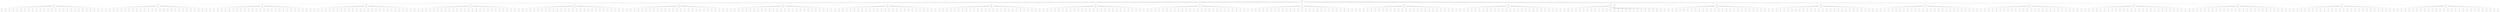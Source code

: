 graph "G" {
  node [
    fontname = "Courier";
  ];
  "18765" [
    label = "Visits: 515187\nValue: 648\n. A . A . B \nB . . . . . \nb . . B . A \n. . . A . A \n. . . B . b \n. . . . . . \n\na: 0 | A: 3 | \nb: 1 | B: 1 | \n\n\nO \"B\" jogou, vez do \"A\":";
  ];
  "18766" [
    label = "Visits: 28\nValue: 1\n. A . A . B \nB . . . . . \nb . . B . A \n. . . A . A \n. . . B . b \n. . . A . . \n\na: 0 | A: 2 | \nb: 1 | B: 1 | \n\n\nO \"A\" jogou, vez do \"B\":";
  ];
  "18767" [
    label = "Visits: 1\nValue: 1\n. A . A . B \nB . b . . . \nb . . B . A \n. . . A . A \n. . . B . b \n. . . A . . \n\na: 0 | A: 2 | \nb: 0 | B: 1 | \n\n\nO \"B\" jogou, vez do \"A\":";
  ];
  "18768" [
    label = "Visits: 1\nValue: 1\n. A . A . B \nB . . . . . \nb . . B . A \n. . . A b A \n. . . B . . \n. . . A . . \n\na: 0 | A: 2 | \nb: 1 | B: 1 | \n\n\nO \"B\" jogou, vez do \"A\":";
  ];
  "18769" [
    label = "Visits: 1\nValue: 1\n. A . A . B \nB . . . B . \nb . . . . A \n. . B . A A \n. . . . . b \n. . . A B . \n\na: 0 | A: 2 | \nb: 1 | B: 0 | \n\n\nO \"B\" jogou, vez do \"A\":";
  ];
  "18770" [
    label = "Visits: 1\nValue: 1\n. A . A . B \nB . . . . . \nb . A B . A \n. . . . . . \n. . B . B . \n. . . . . . \n\na: 0 | A: 4 | \nb: 2 | B: 0 | \n\n\nO \"B\" jogou, vez do \"A\":";
  ];
  "18771" [
    label = "Visits: 1\nValue: 1\n. A . A . . \nB . . . . . \nb . . . . A \n. . . A . A \n. . . B . b \n. . . A . . \n\na: 0 | A: 2 | \nb: 0 | B: 4 | \n\n\nO \"B\" jogou, vez do \"A\":";
  ];
  "18772" [
    label = "Visits: 1\nValue: 1\n. A . A . B \n. . . . . . \n. . . B . A \n. . . A . A \n. . . B . b \n. . . A . . \n\na: 0 | A: 2 | \nb: 1 | B: 3 | \n\n\nO \"B\" jogou, vez do \"A\":";
  ];
  "18773" [
    label = "Visits: 1\nValue: 1\n. A . A . B \nB . . . . . \nb . B . B . \n. . . . . . \n. . A B . b \n. . . A . . \n\na: 0 | A: 4 | \nb: 1 | B: 0 | \n\n\nO \"B\" jogou, vez do \"A\":";
  ];
  "18774" [
    label = "Visits: 1\nValue: 1\n. A . A . B \nB . . . . . \nb . . B . A \n. . . A . A \n. . . B . b \n. . . A . b \n\na: 0 | A: 2 | \nb: 0 | B: 1 | \n\n\nO \"B\" jogou, vez do \"A\":";
  ];
  "18775" [
    label = "Visits: 1\nValue: 1\n. A . A . . \nB . . . . B \nb . . B . A \n. . . A . A \n. . . B . b \n. . . A . . \n\na: 0 | A: 2 | \nb: 1 | B: 1 | \n\n\nO \"B\" jogou, vez do \"A\":";
  ];
  "18776" [
    label = "Visits: 1\nValue: 1\n. A . A . B \nB . . . . . \nb . . B . A \n. . . A . A \n. . . B . b \nb . . A . . \n\na: 0 | A: 2 | \nb: 0 | B: 1 | \n\n\nO \"B\" jogou, vez do \"A\":";
  ];
  "18777" [
    label = "Visits: 1\nValue: 1\n. A . A . B \nB . . . . b \nb . . B . A \n. . . A . A \n. . . B . b \n. . . A . . \n\na: 0 | A: 2 | \nb: 0 | B: 1 | \n\n\nO \"B\" jogou, vez do \"A\":";
  ];
  "18778" [
    label = "Visits: 1\nValue: 1\n. A . A . B \nB . . . . . \nb . . B . A \n. . B A . A \n. . . . . . \n. . A . B . \n\na: 0 | A: 2 | \nb: 2 | B: 0 | \n\n\nO \"B\" jogou, vez do \"A\":";
  ];
  "18779" [
    label = "Visits: 1\nValue: 1\n. A . A . B \nB . . . . . \n. . . B . A \n. B . A . A \n. . . B . b \n. . . A . . \n\na: 0 | A: 2 | \nb: 2 | B: 0 | \n\n\nO \"B\" jogou, vez do \"A\":";
  ];
  "18780" [
    label = "Visits: 1\nValue: 1\nA . B . A B \nB . . . . . \nb . . B . A \n. . . A . A \n. . . B . b \n. . . A . . \n\na: 0 | A: 2 | \nb: 1 | B: 0 | \n\n\nO \"B\" jogou, vez do \"A\":";
  ];
  "18781" [
    label = "Visits: 1\nValue: 1\n. A . A . B \nB . . . . . \nb . b B . A \n. . . A . A \n. . . B . b \n. . . A . . \n\na: 0 | A: 2 | \nb: 0 | B: 1 | \n\n\nO \"B\" jogou, vez do \"A\":";
  ];
  "18782" [
    label = "Visits: 1\nValue: 1\n. A . A . B \nB . . . . . \nb . . B . A \n. . . A . A \nb . . B . b \n. . . A . . \n\na: 0 | A: 2 | \nb: 0 | B: 1 | \n\n\nO \"B\" jogou, vez do \"A\":";
  ];
  "18783" [
    label = "Visits: 1\nValue: 1\n. A . A . B \nB . . . . . \nb . . B . A \n. . . A . A \n. . b B . b \n. . . A . . \n\na: 0 | A: 2 | \nb: 0 | B: 1 | \n\n\nO \"B\" jogou, vez do \"A\":";
  ];
  "18784" [
    label = "Visits: 1\nValue: 1\n. A . A . B \nB b . . . . \n. . . B . A \n. . . A . A \n. . . B . b \n. . . A . . \n\na: 0 | A: 2 | \nb: 1 | B: 1 | \n\n\nO \"B\" jogou, vez do \"A\":";
  ];
  "18785" [
    label = "Visits: 1\nValue: 1\n. A b A . B \nB . . . . . \nb . . B . A \n. . . A . A \n. . . B . b \n. . . A . . \n\na: 0 | A: 2 | \nb: 0 | B: 1 | \n\n\nO \"B\" jogou, vez do \"A\":";
  ];
  "18786" [
    label = "Visits: 1\nValue: 1\n. A . A . B \n. . . . . . \n. . . B . A \n. . . A . A \n. . . B . b \n. . . A . . \n\na: 0 | A: 2 | \nb: 0 | B: 4 | \n\n\nO \"B\" jogou, vez do \"A\":";
  ];
  "18787" [
    label = "Visits: 1\nValue: 1\n. A . A . B \nB . . . . . \nb . . . . A \n. . . A . A \n. . . . . . \n. . B . A . \n\na: 0 | A: 2 | \nb: 1 | B: 3 | \n\n\nO \"B\" jogou, vez do \"A\":";
  ];
  "18788" [
    label = "Visits: 1\nValue: 1\n. A . A . B \nB . . . . . \nb . . B . A \n. . . A . A \n. . . B . . \n. . . A b . \n\na: 0 | A: 2 | \nb: 1 | B: 1 | \n\n\nO \"B\" jogou, vez do \"A\":";
  ];
  "18789" [
    label = "Visits: 1\nValue: 1\n. A . A . B \nB . . . . . \nb . . B . A \n. . . A . A \n. . . B . b \nB . . A . . \n\na: 0 | A: 2 | \nb: 1 | B: 0 | \n\n\nO \"B\" jogou, vez do \"A\":";
  ];
  "18790" [
    label = "Visits: 1\nValue: 1\n. A . . . . \nB . . . B . \nb . . . . . \n. . B A . A \n. . . B . b \n. . . A . . \n\na: 0 | A: 4 | \nb: 1 | B: 1 | \n\n\nO \"B\" jogou, vez do \"A\":";
  ];
  "18791" [
    label = "Visits: 1\nValue: 1\n. A . . . B \nB . . B . . \nb . . B . A \n. . . A . A \n. . . B . b \n. . . A . . \n\na: 0 | A: 3 | \nb: 1 | B: 0 | \n\n\nO \"B\" jogou, vez do \"A\":";
  ];
  "18792" [
    label = "Visits: 1\nValue: 1\n. A . A . B \nB . . . . . \n. b . B . A \n. . . A . A \n. . . B . b \n. . . A . . \n\na: 0 | A: 2 | \nb: 1 | B: 1 | \n\n\nO \"B\" jogou, vez do \"A\":";
  ];
  "18793" [
    label = "Visits: 1\nValue: 1\n. . . A . B \n. B . . . . \n. . . B . A \n. . . A . A \n. . . B . b \n. . . A . . \n\na: 0 | A: 3 | \nb: 2 | B: 1 | \n\n\nO \"B\" jogou, vez do \"A\":";
  ];
  "18794" [
    label = "Visits: 28\nValue: 1\n. A . A . B \nB . . . . . \nb . . B . A \n. . B A . A \n. . . . . . \n. . . . A . \n\na: 0 | A: 2 | \nb: 2 | B: 1 | \n\n\nO \"A\" jogou, vez do \"B\":";
  ];
  "18795" [
    label = "Visits: 1\nValue: 1\n. A . A . B \nB . . . . . \nb . . B . A \n. . B A . A \n. . . . . . \n. b . . A . \n\na: 0 | A: 2 | \nb: 1 | B: 1 | \n\n\nO \"B\" jogou, vez do \"A\":";
  ];
  "18796" [
    label = "Visits: 1\nValue: 1\n. A . A . B \nB . . . . . \nb . . B . A \n. . B A . A \n. . . . . . \n. . . B . A \n\na: 0 | A: 2 | \nb: 2 | B: 0 | \n\n\nO \"B\" jogou, vez do \"A\":";
  ];
  "18797" [
    label = "Visits: 1\nValue: 1\n. A . A . B \nB . . . . . \nb . . B b A \n. . B A . A \n. . . . . . \n. . . . A . \n\na: 0 | A: 2 | \nb: 1 | B: 1 | \n\n\nO \"B\" jogou, vez do \"A\":";
  ];
  "18798" [
    label = "Visits: 1\nValue: 1\n. A . A . B \n. . . . . . \n. . . B . A \n. . B A . A \n. . . . . . \n. . . . A . \n\na: 0 | A: 2 | \nb: 1 | B: 4 | \n\n\nO \"B\" jogou, vez do \"A\":";
  ];
  "18799" [
    label = "Visits: 1\nValue: 1\n. A . A . B \nB . . . . . \nb . . B . A \n. . B A . A \n. B . . . . \n. . . . A . \n\na: 0 | A: 2 | \nb: 2 | B: 0 | \n\n\nO \"B\" jogou, vez do \"A\":";
  ];
  "18800" [
    label = "Visits: 1\nValue: 1\n. A . A . B \nB . . . . . \nb . . B . A \n. . B A . A \nb . . . . . \n. . . . A . \n\na: 0 | A: 2 | \nb: 1 | B: 1 | \n\n\nO \"B\" jogou, vez do \"A\":";
  ];
  "18801" [
    label = "Visits: 1\nValue: 1\n. A . A . B \nB . . . . . \nb . . B . A \n. . B A . A \n. . . . . . \n. . b . A . \n\na: 0 | A: 2 | \nb: 1 | B: 1 | \n\n\nO \"B\" jogou, vez do \"A\":";
  ];
  "18802" [
    label = "Visits: 1\nValue: 1\n. A . A . B \nB . . . . . \nb . . . . A \n. . . A . A \n. . . . . . \n. . . . A . \n\na: 0 | A: 2 | \nb: 1 | B: 4 | \n\n\nO \"B\" jogou, vez do \"A\":";
  ];
  "18803" [
    label = "Visits: 1\nValue: 1\n. . A A . B \n. . . . . . \n. . . B . A \n. . B A . A \n. . . . . . \n. . . . A . \n\na: 0 | A: 2 | \nb: 2 | B: 3 | \n\n\nO \"B\" jogou, vez do \"A\":";
  ];
  "18804" [
    label = "Visits: 1\nValue: 1\n. A . A . B \nB . . . . . \nb . . B . A \n. . B A b A \n. . . . . . \n. . . . A . \n\na: 0 | A: 2 | \nb: 1 | B: 1 | \n\n\nO \"B\" jogou, vez do \"A\":";
  ];
  "18805" [
    label = "Visits: 1\nValue: 1\n. A . A . B \nB . . . . . \nb . . B . A \n. . B A . A \n. . . . . . \n. . B . A . \n\na: 0 | A: 2 | \nb: 2 | B: 0 | \n\n\nO \"B\" jogou, vez do \"A\":";
  ];
  "18806" [
    label = "Visits: 1\nValue: 1\n. A . A b B \nB . . . . . \nb . . B . A \n. . B A . A \n. . . . . . \n. . . . A . \n\na: 0 | A: 2 | \nb: 1 | B: 1 | \n\n\nO \"B\" jogou, vez do \"A\":";
  ];
  "18807" [
    label = "Visits: 1\nValue: 1\n. A . A . B \nB . . . . . \nb . . . . A \n. . . A . A \n. . . . . . \n. . . . A . \n\na: 0 | A: 2 | \nb: 1 | B: 4 | \n\n\nO \"B\" jogou, vez do \"A\":";
  ];
  "18808" [
    label = "Visits: 1\nValue: 1\n. A . A . B \nB . . . . . \nb . . B . A \n. . B A . A \n. . . . . B \n. . . . . . \n\na: 0 | A: 3 | \nb: 2 | B: 0 | \n\n\nO \"B\" jogou, vez do \"A\":";
  ];
  "18809" [
    label = "Visits: 1\nValue: 1\n. A . A . B \nB . . . . . \nb . b B . A \n. . B A . A \n. . . . . . \n. . . . A . \n\na: 0 | A: 2 | \nb: 1 | B: 1 | \n\n\nO \"B\" jogou, vez do \"A\":";
  ];
  "18810" [
    label = "Visits: 1\nValue: 1\n. A . A . B \nB . . . . . \nb . . B . A \n. . B A . A \n. . . . . b \n. . . . A . \n\na: 0 | A: 2 | \nb: 1 | B: 1 | \n\n\nO \"B\" jogou, vez do \"A\":";
  ];
  "18811" [
    label = "Visits: 1\nValue: 1\n. A . A . B \nB . . . . . \nb . . B . A \n. . B A . A \n. . b . . . \n. . . . A . \n\na: 0 | A: 2 | \nb: 1 | B: 1 | \n\n\nO \"B\" jogou, vez do \"A\":";
  ];
  "18812" [
    label = "Visits: 1\nValue: 1\n. A b A . B \nB . . . . . \nb . . B . A \n. . B A . A \n. . . . . . \n. . . . A . \n\na: 0 | A: 2 | \nb: 1 | B: 1 | \n\n\nO \"B\" jogou, vez do \"A\":";
  ];
  "18813" [
    label = "Visits: 1\nValue: 1\n. A . A . B \nB . B . . . \nb . . . . . \n. . B A B . \n. . . . . . \n. . . . A . \n\na: 0 | A: 4 | \nb: 2 | B: 0 | \n\n\nO \"B\" jogou, vez do \"A\":";
  ];
  "18814" [
    label = "Visits: 1\nValue: 1\n. A . A . B \nB . . . . . \n. . . B . A \n. B B A . A \n. . . . . . \n. . . . A . \n\na: 0 | A: 2 | \nb: 3 | B: 0 | \n\n\nO \"B\" jogou, vez do \"A\":";
  ];
  "18815" [
    label = "Visits: 1\nValue: 1\n. A . A . B \nB . . . . . \n. . . B . A \n. b B A . A \n. . . . . . \n. . . . A . \n\na: 0 | A: 2 | \nb: 2 | B: 1 | \n\n\nO \"B\" jogou, vez do \"A\":";
  ];
  "18816" [
    label = "Visits: 1\nValue: 1\n. A . A . B \nB . . . . . \nb . A B . A \n. . B . . . \n. . . . B . \n. . . . . . \n\na: 0 | A: 4 | \nb: 2 | B: 0 | \n\n\nO \"B\" jogou, vez do \"A\":";
  ];
  "18817" [
    label = "Visits: 1\nValue: 1\n. A . A . B \n. . . . . . \n. . . B . A \n. . . A . A \n. . . . . . \n. . . . A . \n\na: 0 | A: 2 | \nb: 2 | B: 4 | \n\n\nO \"B\" jogou, vez do \"A\":";
  ];
  "18818" [
    label = "Visits: 1\nValue: 1\nA . B . A B \nB . . . . . \nb . . B . A \n. . B A . A \n. . . . . . \n. . . . A . \n\na: 0 | A: 2 | \nb: 2 | B: 0 | \n\n\nO \"B\" jogou, vez do \"A\":";
  ];
  "18819" [
    label = "Visits: 1\nValue: 1\n. A . A . B \nB . . . . . \nb . . B . A \n. . B A . A \n. . . . . . \n. . . . A b \n\na: 0 | A: 2 | \nb: 1 | B: 1 | \n\n\nO \"B\" jogou, vez do \"A\":";
  ];
  "18820" [
    label = "Visits: 1\nValue: 1\n. A . A . B \nB . . . . . \nb . . B . A \n. . B A . A \n. . . . b . \n. . . . A . \n\na: 0 | A: 2 | \nb: 1 | B: 1 | \n\n\nO \"B\" jogou, vez do \"A\":";
  ];
  "18821" [
    label = "Visits: 1\nValue: 1\n. . . . . B \nB . B . . . \nb . . . . A \n. . B A B A \n. . . . . . \n. . . . A . \n\na: 0 | A: 4 | \nb: 2 | B: 0 | \n\n\nO \"B\" jogou, vez do \"A\":";
  ];
  "18822" [
    label = "Visits: 28\nValue: 1\n. A . A . B \nB . . . . . \nb . B . A . \n. . . . . . \n. . A B . b \n. . . . . . \n\na: 0 | A: 4 | \nb: 1 | B: 1 | \n\n\nO \"A\" jogou, vez do \"B\":";
  ];
  "18823" [
    label = "Visits: 1\nValue: 1\n. . . A . B \n. B . . . . \n. . . . A . \n. . . B . . \n. . A B . b \n. . . . . . \n\na: 0 | A: 5 | \nb: 2 | B: 1 | \n\n\nO \"B\" jogou, vez do \"A\":";
  ];
  "18824" [
    label = "Visits: 1\nValue: 1\n. . A A . B \n. . . . . . \n. . B . A . \n. . . . . . \n. . A B . b \n. . . . . . \n\na: 0 | A: 4 | \nb: 1 | B: 3 | \n\n\nO \"B\" jogou, vez do \"A\":";
  ];
  "18825" [
    label = "Visits: 1\nValue: 1\n. A . A . B \nB . . . . . \nb . B . A . \n. . . . . . \n. . A B B . \n. . . . . . \n\na: 0 | A: 4 | \nb: 2 | B: 0 | \n\n\nO \"B\" jogou, vez do \"A\":";
  ];
  "18826" [
    label = "Visits: 1\nValue: 1\n. A . A . B \nB . . . . . \nb . B . A . \n. . b . . . \n. . A B . b \n. . . . . . \n\na: 0 | A: 4 | \nb: 0 | B: 1 | \n\n\nO \"B\" jogou, vez do \"A\":";
  ];
  "18827" [
    label = "Visits: 1\nValue: 1\n. A . A . B \nB . . . . . \nb . B . A . \n. . . . . b \n. . A B . . \n. . . . . b \n\na: 0 | A: 4 | \nb: 0 | B: 1 | \n\n\nO \"B\" jogou, vez do \"A\":";
  ];
  "18828" [
    label = "Visits: 1\nValue: 1\n. A . A . B \nB . . . b . \nb . B . A . \n. . . . . . \n. . A B . b \n. . . . . . \n\na: 0 | A: 4 | \nb: 0 | B: 1 | \n\n\nO \"B\" jogou, vez do \"A\":";
  ];
  "18829" [
    label = "Visits: 1\nValue: 1\n. A . A . B \nB . . . . . \nb . B . A . \n. . . . . . \n. . A B b . \n. . . . . . \n\na: 0 | A: 4 | \nb: 1 | B: 1 | \n\n\nO \"B\" jogou, vez do \"A\":";
  ];
  "18830" [
    label = "Visits: 1\nValue: 1\n. A . A . B \nB . . B . . \n. . . . A . \n. B . . . . \n. . . B . b \n. . . A . . \n\na: 0 | A: 4 | \nb: 2 | B: 0 | \n\n\nO \"B\" jogou, vez do \"A\":";
  ];
  "18831" [
    label = "Visits: 1\nValue: 1\n. A . A . B \nB . . . . . \nb . B . A . \n. . . . . . \n. b A B . b \n. . . . . . \n\na: 0 | A: 4 | \nb: 0 | B: 1 | \n\n\nO \"B\" jogou, vez do \"A\":";
  ];
  "18832" [
    label = "Visits: 1\nValue: 1\n. A . A . B \nB . . b . . \nb . B . A . \n. . . . . . \n. . A B . b \n. . . . . . \n\na: 0 | A: 4 | \nb: 0 | B: 1 | \n\n\nO \"B\" jogou, vez do \"A\":";
  ];
  "18833" [
    label = "Visits: 1\nValue: 1\n. A . A . B \nB . . . . . \n. . B . A . \n. b . . . . \n. . A B . b \n. . . . . . \n\na: 0 | A: 4 | \nb: 1 | B: 1 | \n\n\nO \"B\" jogou, vez do \"A\":";
  ];
  "18834" [
    label = "Visits: 1\nValue: 1\nA . B . A B \nB . . . . . \nb . B . A . \n. . . . . . \n. . A B . b \n. . . . . . \n\na: 0 | A: 4 | \nb: 1 | B: 0 | \n\n\nO \"B\" jogou, vez do \"A\":";
  ];
  "18835" [
    label = "Visits: 1\nValue: 1\n. A . A . . \nB . . . . B \nb . B . . . \n. . . A . . \n. . A B . b \n. . . . . . \n\na: 0 | A: 4 | \nb: 1 | B: 1 | \n\n\nO \"B\" jogou, vez do \"A\":";
  ];
  "18836" [
    label = "Visits: 1\nValue: 1\n. A . A . B \nB . . . . . \nb . B . A . \n. . . . . . \n. B A B . b \n. . . . . . \n\na: 0 | A: 4 | \nb: 1 | B: 0 | \n\n\nO \"B\" jogou, vez do \"A\":";
  ];
  "18837" [
    label = "Visits: 1\nValue: 1\n. A . A . B \nB b . . . . \n. . B . A . \n. . . . . . \n. . A B . b \n. . . . . . \n\na: 0 | A: 4 | \nb: 1 | B: 1 | \n\n\nO \"B\" jogou, vez do \"A\":";
  ];
  "18838" [
    label = "Visits: 1\nValue: 1\n. A . A . B \nB . B . . . \nb . . . A . \n. . B . . . \n. . . . . b \n. . A . B . \n\na: 0 | A: 4 | \nb: 1 | B: 0 | \n\n\nO \"B\" jogou, vez do \"A\":";
  ];
  "18839" [
    label = "Visits: 1\nValue: 1\n. A A . B . \nB . . . . . \nb . B . A . \n. . . . . . \n. . A B . b \n. . . . . . \n\na: 0 | A: 4 | \nb: 1 | B: 1 | \n\n\nO \"B\" jogou, vez do \"A\":";
  ];
  "18840" [
    label = "Visits: 1\nValue: 1\n. A . A . B \nB . . . . . \n. b B . A . \n. . . . . . \n. . A B . b \n. . . . . . \n\na: 0 | A: 4 | \nb: 1 | B: 1 | \n\n\nO \"B\" jogou, vez do \"A\":";
  ];
  "18841" [
    label = "Visits: 1\nValue: 1\n. A . A . B \nB . . . . . \nb . B . A . \n. A . B . . \n. . . . . b \n. . . B . . \n\na: 0 | A: 4 | \nb: 1 | B: 0 | \n\n\nO \"B\" jogou, vez do \"A\":";
  ];
  "18842" [
    label = "Visits: 1\nValue: 1\n. A . A . B \nB . . . . . \nb . B . A . \n. . . . . . \n. . A B . b \n. . b . . . \n\na: 0 | A: 4 | \nb: 0 | B: 1 | \n\n\nO \"B\" jogou, vez do \"A\":";
  ];
  "18843" [
    label = "Visits: 1\nValue: 1\n. A . A . B \nB B . . . A \nb . . . . . \n. . . B . . \n. . . . . b \n. A . B . . \n\na: 0 | A: 4 | \nb: 1 | B: 0 | \n\n\nO \"B\" jogou, vez do \"A\":";
  ];
  "18844" [
    label = "Visits: 1\nValue: 1\n. A . A . B \nB . . . . . \nb . B . A . \n. . . . . . \n. . A B . b \n. b . . . . \n\na: 0 | A: 4 | \nb: 0 | B: 1 | \n\n\nO \"B\" jogou, vez do \"A\":";
  ];
  "18845" [
    label = "Visits: 1\nValue: 1\n. A . A . B \nB . . . . . \nb . B A . B \n. . . . . . \n. . A B . b \n. . . . . . \n\na: 0 | A: 4 | \nb: 1 | B: 0 | \n\n\nO \"B\" jogou, vez do \"A\":";
  ];
  "18846" [
    label = "Visits: 1\nValue: 1\n. A . A . B \nB . . . . . \nb . B . A . \n. . . A . . \n. . . B . b \n. B . . . . \n\na: 0 | A: 4 | \nb: 1 | B: 0 | \n\n\nO \"B\" jogou, vez do \"A\":";
  ];
  "18847" [
    label = "Visits: 1\nValue: 1\n. A . A . B \nB . b . . . \nb . B . A . \n. . . . . . \n. . A B . b \n. . . . . . \n\na: 0 | A: 4 | \nb: 0 | B: 1 | \n\n\nO \"B\" jogou, vez do \"A\":";
  ];
  "18848" [
    label = "Visits: 1\nValue: 1\n. A . A . B \nB . . . . . \nb . B . A . \n. . . . b . \n. . A B . . \n. . . . . . \n\na: 0 | A: 4 | \nb: 1 | B: 1 | \n\n\nO \"B\" jogou, vez do \"A\":";
  ];
  "18849" [
    label = "Visits: 1\nValue: 1\n. A . A . B \nB . . . . . \nb . B . A . \n. . . . . b \n. . A B . . \n. . . . . B \n\na: 0 | A: 4 | \nb: 1 | B: 0 | \n\n\nO \"B\" jogou, vez do \"A\":";
  ];
  "18850" [
    label = "Visits: 28\nValue: 1\n. A . A . B \nB . B . . . \nb . . . . . \n. . A . A . \n. . . . . . \n. . B . . . \n\na: 0 | A: 4 | \nb: 2 | B: 1 | \n\n\nO \"A\" jogou, vez do \"B\":";
  ];
  "18851" [
    label = "Visits: 1\nValue: 1\n. A . A . B \nB . B . . . \nb . . . . . \n. . A . A . \n. . . . . . \nb . B . . . \n\na: 0 | A: 4 | \nb: 1 | B: 1 | \n\n\nO \"B\" jogou, vez do \"A\":";
  ];
  "18852" [
    label = "Visits: 1\nValue: 1\n. A . A . B \nB . B . . . \nb . . . . . \n. . A A . B \n. . . . . . \n. . B . . . \n\na: 0 | A: 4 | \nb: 2 | B: 0 | \n\n\nO \"B\" jogou, vez do \"A\":";
  ];
  "18853" [
    label = "Visits: 1\nValue: 1\n. A . A . B \nB . B . . . \nb . . . . . \n. . A . A . \n. . . . . . \n. . B . b . \n\na: 0 | A: 4 | \nb: 1 | B: 1 | \n\n\nO \"B\" jogou, vez do \"A\":";
  ];
  "18854" [
    label = "Visits: 1\nValue: 1\n. A . A . . \nB . B . . B \nb . . . . . \n. . A . A . \n. . . . . . \n. . B . . . \n\na: 0 | A: 4 | \nb: 2 | B: 1 | \n\n\nO \"B\" jogou, vez do \"A\":";
  ];
  "18855" [
    label = "Visits: 1\nValue: 1\n. A . A . B \nB . B . . . \nb . . . . . \n. . A . A . \n. b . . . . \n. . B . . . \n\na: 0 | A: 4 | \nb: 1 | B: 1 | \n\n\nO \"B\" jogou, vez do \"A\":";
  ];
  "18856" [
    label = "Visits: 1\nValue: 1\n. A . A . B \n. . B . . . \n. . . . . . \n. . A . A . \n. . . . . . \n. . B . . . \n\na: 0 | A: 4 | \nb: 1 | B: 4 | \n\n\nO \"B\" jogou, vez do \"A\":";
  ];
  "18857" [
    label = "Visits: 1\nValue: 1\n. A . A . B \nB . B . . . \nb . A . . . \n. . . . A . \n. . B . . . \n. . . . . . \n\na: 0 | A: 4 | \nb: 2 | B: 1 | \n\n\nO \"B\" jogou, vez do \"A\":";
  ];
  "18858" [
    label = "Visits: 1\nValue: 1\n. A . A . B \nB . B . . . \nb . . b . . \n. . A . A . \n. . . . . . \n. . B . . . \n\na: 0 | A: 4 | \nb: 1 | B: 1 | \n\n\nO \"B\" jogou, vez do \"A\":";
  ];
  "18859" [
    label = "Visits: 1\nValue: 1\n. A . A . B \nB . B . . . \nb . b . . . \n. . A . A . \n. . . . . . \n. . B . . . \n\na: 0 | A: 4 | \nb: 1 | B: 1 | \n\n\nO \"B\" jogou, vez do \"A\":";
  ];
  "18860" [
    label = "Visits: 1\nValue: 1\n. A b A . B \nB . B . . . \nb . . . . . \n. . A . A . \n. . . . . . \n. . B . . . \n\na: 0 | A: 4 | \nb: 1 | B: 1 | \n\n\nO \"B\" jogou, vez do \"A\":";
  ];
  "18861" [
    label = "Visits: 1\nValue: 1\n. A . A . B \nB . B . . . \nb . . . . . \n. . A . A . \n. . . . . . \n. . B . B . \n\na: 0 | A: 4 | \nb: 2 | B: 0 | \n\n\nO \"B\" jogou, vez do \"A\":";
  ];
  "18862" [
    label = "Visits: 1\nValue: 1\n. A . A . B \nB . B . . . \nb . . . b . \n. . A . A . \n. . . . . . \n. . B . . . \n\na: 0 | A: 4 | \nb: 1 | B: 1 | \n\n\nO \"B\" jogou, vez do \"A\":";
  ];
  "18863" [
    label = "Visits: 1\nValue: 1\n. A . A b B \nB . B . . . \nb . . . . . \n. . A . A . \n. . . . . . \n. . B . . . \n\na: 0 | A: 4 | \nb: 1 | B: 1 | \n\n\nO \"B\" jogou, vez do \"A\":";
  ];
  "18864" [
    label = "Visits: 1\nValue: 1\n. A . A . B \nB . B . . . \nb . . . . . \n. . A . A . \n. . . . . . \n. . B b . . \n\na: 0 | A: 4 | \nb: 1 | B: 1 | \n\n\nO \"B\" jogou, vez do \"A\":";
  ];
  "18865" [
    label = "Visits: 1\nValue: 1\n. A . . . . \nB . B . B . \nb . . . . . \n. . A . A . \n. . . . . . \n. . B . . . \n\na: 0 | A: 5 | \nb: 2 | B: 1 | \n\n\nO \"B\" jogou, vez do \"A\":";
  ];
  "18866" [
    label = "Visits: 1\nValue: 1\n. A . A . B \nB . B . . . \nb . . . . . \n. . A . A . \n. . . . b . \n. . B . . . \n\na: 0 | A: 4 | \nb: 1 | B: 1 | \n\n\nO \"B\" jogou, vez do \"A\":";
  ];
  "18867" [
    label = "Visits: 1\nValue: 1\n. A . A . B \nB . B . . . \nb . . . . . \n. . A . A . \nb . . . . . \n. . B . . . \n\na: 0 | A: 4 | \nb: 1 | B: 1 | \n\n\nO \"B\" jogou, vez do \"A\":";
  ];
  "18868" [
    label = "Visits: 1\nValue: 1\n. A . A . B \nB . B . . . \nb . . . . . \n. . A . A . \nB . . . . . \n. . B . . . \n\na: 0 | A: 4 | \nb: 2 | B: 0 | \n\n\nO \"B\" jogou, vez do \"A\":";
  ];
  "18869" [
    label = "Visits: 1\nValue: 1\n. A . A . B \nB . B . . . \nb A . . . A \n. . . . . . \n. . . B . . \n. . . . . . \n\na: 0 | A: 4 | \nb: 2 | B: 1 | \n\n\nO \"B\" jogou, vez do \"A\":";
  ];
  "18870" [
    label = "Visits: 1\nValue: 1\n. A . A . B \nB . B . b . \nb . . . . . \n. . A . A . \n. . . . . . \n. . B . . . \n\na: 0 | A: 4 | \nb: 1 | B: 1 | \n\n\nO \"B\" jogou, vez do \"A\":";
  ];
  "18871" [
    label = "Visits: 1\nValue: 1\n. A . A . B \nB . B . . . \nb . . . . b \n. . A . A . \n. . . . . . \n. . B . . . \n\na: 0 | A: 4 | \nb: 1 | B: 1 | \n\n\nO \"B\" jogou, vez do \"A\":";
  ];
  "18872" [
    label = "Visits: 1\nValue: 1\n. A . A . B \n. . . . . . \n. . . . . . \n. . A . A . \n. . . . . . \n. . B . . . \n\na: 0 | A: 4 | \nb: 2 | B: 4 | \n\n\nO \"B\" jogou, vez do \"A\":";
  ];
  "18873" [
    label = "Visits: 1\nValue: 1\n. . . A . B \n. B . B . . \n. . . . . . \n. . A . A . \n. . . . . . \n. . B . . . \n\na: 0 | A: 5 | \nb: 3 | B: 1 | \n\n\nO \"B\" jogou, vez do \"A\":";
  ];
  "18874" [
    label = "Visits: 1\nValue: 1\n. A B A . B \nB . . . . . \nb . B . . . \n. . . . A . \n. . A . . . \n. . B . . . \n\na: 0 | A: 4 | \nb: 2 | B: 0 | \n\n\nO \"B\" jogou, vez do \"A\":";
  ];
  "18875" [
    label = "Visits: 1\nValue: 1\n. A . A . B \nB . B . . . \nb . . A . . \n. . A . . . \n. . . . . B \n. . B . . . \n\na: 0 | A: 4 | \nb: 2 | B: 0 | \n\n\nO \"B\" jogou, vez do \"A\":";
  ];
  "18876" [
    label = "Visits: 1\nValue: 1\n. A . A . B \nB . B . . . \nb . . . . . \n. . A . A . \n. . b . . . \n. . B . . . \n\na: 0 | A: 4 | \nb: 1 | B: 1 | \n\n\nO \"B\" jogou, vez do \"A\":";
  ];
  "18877" [
    label = "Visits: 1\nValue: 1\n. A . A . B \nB . B . . . \nb . . B . . \n. . . . . . \n. A . . . A \n. . B . . . \n\na: 0 | A: 4 | \nb: 2 | B: 0 | \n\n\nO \"B\" jogou, vez do \"A\":";
  ];
  "18878" [
    label = "Visits: 28\nValue: 1\n. . . A . B \n. A . . . . \n. . . B . A \n. . . A . A \n. . . B . b \n. . . . . . \n\na: 0 | A: 3 | \nb: 2 | B: 2 | \n\n\nO \"A\" jogou, vez do \"B\":";
  ];
  "18879" [
    label = "Visits: 1\nValue: 1\n. b . A . B \n. A . . . . \n. . . B . A \n. . . A . A \n. . . B . b \n. . . . . . \n\na: 0 | A: 3 | \nb: 1 | B: 2 | \n\n\nO \"B\" jogou, vez do \"A\":";
  ];
  "18880" [
    label = "Visits: 1\nValue: 1\n. . . A . . \n. A . . . . \n. . . . . A \n. . . A . A \n. . . B . b \n. . . . . . \n\na: 0 | A: 3 | \nb: 1 | B: 5 | \n\n\nO \"B\" jogou, vez do \"A\":";
  ];
  "18881" [
    label = "Visits: 1\nValue: 1\n. . . A . B \n. A . . . . \n. . . B . A \n. . . A . A \n. . . B b . \n. . . . . . \n\na: 0 | A: 3 | \nb: 2 | B: 2 | \n\n\nO \"B\" jogou, vez do \"A\":";
  ];
  "18882" [
    label = "Visits: 1\nValue: 1\n. . . A . B \n. A . . . . \n. . . B . A \n. . . A . A \n. . . B . b \n. . . . . B \n\na: 0 | A: 3 | \nb: 2 | B: 1 | \n\n\nO \"B\" jogou, vez do \"A\":";
  ];
  "18883" [
    label = "Visits: 1\nValue: 1\n. . . A . B \n. A . . . . \n. . A B . A \n. . . . . . \n. . B . B . \n. . . . . . \n\na: 0 | A: 4 | \nb: 3 | B: 1 | \n\n\nO \"B\" jogou, vez do \"A\":";
  ];
  "18884" [
    label = "Visits: 1\nValue: 1\n. . . A . B \n. A . . . . \n. . . . . A \n. . . A . A \n. . . . . . \n. . B . . . \n\na: 0 | A: 3 | \nb: 2 | B: 4 | \n\n\nO \"B\" jogou, vez do \"A\":";
  ];
  "18885" [
    label = "Visits: 1\nValue: 1\n. . . A . . \n. A . . . B \n. . . B . A \n. . . A . A \n. . . B . b \n. . . . . . \n\na: 0 | A: 3 | \nb: 2 | B: 2 | \n\n\nO \"B\" jogou, vez do \"A\":";
  ];
  "18886" [
    label = "Visits: 1\nValue: 1\n. . . A . B \n. A . . . . \n. . . B . A \n. . . A . A \nB . . B . b \n. . . . . . \n\na: 0 | A: 3 | \nb: 2 | B: 1 | \n\n\nO \"B\" jogou, vez do \"A\":";
  ];
  "18887" [
    label = "Visits: 1\nValue: 1\n. . . A . B \n. A . . . . \n. b . B . A \n. . . A . A \n. . . B . b \n. . . . . . \n\na: 0 | A: 3 | \nb: 1 | B: 2 | \n\n\nO \"B\" jogou, vez do \"A\":";
  ];
  "18888" [
    label = "Visits: 1\nValue: 1\n. . . A . B \n. A . . . . \n. . . B . A \n. b . A . A \n. . . B . b \n. . . . . . \n\na: 0 | A: 3 | \nb: 1 | B: 2 | \n\n\nO \"B\" jogou, vez do \"A\":";
  ];
  "18889" [
    label = "Visits: 1\nValue: 1\n. . . A . B \n. A . . . . \n. . . B b A \n. . . A . A \n. . . B . b \n. . . . . . \n\na: 0 | A: 3 | \nb: 1 | B: 2 | \n\n\nO \"B\" jogou, vez do \"A\":";
  ];
  "18890" [
    label = "Visits: 1\nValue: 1\n. . . A . B \n. A . . . . \n. . . B . A \n. . . A . A \n. . . B . b \n. B . . . . \n\na: 0 | A: 3 | \nb: 2 | B: 1 | \n\n\nO \"B\" jogou, vez do \"A\":";
  ];
  "18891" [
    label = "Visits: 1\nValue: 1\n. . b A . B \n. A . . . . \n. . . B . A \n. . . A . A \n. . . B . b \n. . . . . . \n\na: 0 | A: 3 | \nb: 1 | B: 2 | \n\n\nO \"B\" jogou, vez do \"A\":";
  ];
  "18892" [
    label = "Visits: 1\nValue: 1\n. . . A . B \n. A . b . . \n. . . B . A \n. . . A . A \n. . . B . b \n. . . . . . \n\na: 0 | A: 3 | \nb: 1 | B: 2 | \n\n\nO \"B\" jogou, vez do \"A\":";
  ];
  "18893" [
    label = "Visits: 1\nValue: 1\n. . . A . B \n. A . . . . \n. . . B . A \n. B . A . A \n. . . B . b \n. . . . . . \n\na: 0 | A: 3 | \nb: 2 | B: 1 | \n\n\nO \"B\" jogou, vez do \"A\":";
  ];
  "18894" [
    label = "Visits: 1\nValue: 1\n. . . A . B \n. A . . . . \n. . . B . A \n. . . A . A \n. . . B . . \n. . . . b . \n\na: 0 | A: 3 | \nb: 2 | B: 2 | \n\n\nO \"B\" jogou, vez do \"A\":";
  ];
  "18895" [
    label = "Visits: 1\nValue: 1\n. . . . . B \nA . B . . . \n. . . . . A \n. . . A B A \n. . . B . b \n. . . . . . \n\na: 0 | A: 4 | \nb: 2 | B: 1 | \n\n\nO \"B\" jogou, vez do \"A\":";
  ];
  "18896" [
    label = "Visits: 1\nValue: 1\n. . . A . B \n. A B . . . \n. . . . . . \n. . A . B . \n. . . . . . \n. . B . . . \n\na: 0 | A: 5 | \nb: 3 | B: 1 | \n\n\nO \"B\" jogou, vez do \"A\":";
  ];
  "18897" [
    label = "Visits: 1\nValue: 1\n. . . A b B \n. A . . . . \n. . . B . A \n. . . A . A \n. . . B . b \n. . . . . . \n\na: 0 | A: 3 | \nb: 1 | B: 2 | \n\n\nO \"B\" jogou, vez do \"A\":";
  ];
  "18898" [
    label = "Visits: 1\nValue: 1\n. . . A . B \nb A . . . . \n. . . B . A \n. . . A . A \n. . . B . b \n. . . . . . \n\na: 0 | A: 3 | \nb: 1 | B: 2 | \n\n\nO \"B\" jogou, vez do \"A\":";
  ];
  "18899" [
    label = "Visits: 1\nValue: 1\n. . . A . B \n. A . . . . \n. . . B . A \n. . . A . A \n. b . B . b \n. . . . . . \n\na: 0 | A: 3 | \nb: 1 | B: 2 | \n\n\nO \"B\" jogou, vez do \"A\":";
  ];
  "18900" [
    label = "Visits: 1\nValue: 1\n. . . A . B \n. A . . . . \n. . . B . A \n. . . A . A \nb . . B . b \n. . . . . . \n\na: 0 | A: 3 | \nb: 1 | B: 2 | \n\n\nO \"B\" jogou, vez do \"A\":";
  ];
  "18901" [
    label = "Visits: 1\nValue: 1\n. . . A . B \n. A . . . . \n. . b B . A \n. . . A . A \n. . . B . b \n. . . . . . \n\na: 0 | A: 3 | \nb: 1 | B: 2 | \n\n\nO \"B\" jogou, vez do \"A\":";
  ];
  "18902" [
    label = "Visits: 1\nValue: 1\n. . . A . B \n. A . . . . \nb . . B . A \n. . . A . A \n. . . B . b \n. . . . . . \n\na: 0 | A: 3 | \nb: 1 | B: 2 | \n\n\nO \"B\" jogou, vez do \"A\":";
  ];
  "18903" [
    label = "Visits: 1\nValue: 1\nb . . A . B \n. A . . . . \n. . . B . A \n. . . A . A \n. . . B . b \n. . . . . . \n\na: 0 | A: 3 | \nb: 1 | B: 2 | \n\n\nO \"B\" jogou, vez do \"A\":";
  ];
  "18904" [
    label = "Visits: 1\nValue: 1\n. . . A . B \n. A . . . . \n. . . B A A \n. . . . . A \n. . B . B b \n. . . . . . \n\na: 0 | A: 3 | \nb: 2 | B: 1 | \n\n\nO \"B\" jogou, vez do \"A\":";
  ];
  "18905" [
    label = "Visits: 1\nValue: 1\nA . . A . B \n. . . . . . \n. . B . B A \n. . . . . A \n. . . B A b \n. . . . . . \n\na: 0 | A: 3 | \nb: 2 | B: 1 | \n\n\nO \"B\" jogou, vez do \"A\":";
  ];
  "18906" [
    label = "Visits: 28\nValue: 1\n. A . A . B \nB . . . . . \nb . . B . A \n. . . A . A \n. A . B . b \n. . . . . . \n\na: 0 | A: 2 | \nb: 1 | B: 1 | \n\n\nO \"A\" jogou, vez do \"B\":";
  ];
  "18907" [
    label = "Visits: 1\nValue: 1\n. A . A . B \nB . . . . . \nb . . B b A \n. . . A . A \n. A . B . b \n. . . . . . \n\na: 0 | A: 2 | \nb: 0 | B: 1 | \n\n\nO \"B\" jogou, vez do \"A\":";
  ];
  "18908" [
    label = "Visits: 1\nValue: 1\n. A . A . B \nB . . . . . \nb . . . . A \nA . . A . A \n. . . . . . \n. . B . . . \n\na: 0 | A: 2 | \nb: 1 | B: 3 | \n\n\nO \"B\" jogou, vez do \"A\":";
  ];
  "18909" [
    label = "Visits: 1\nValue: 1\n. A . A . B \nB . . . . . \n. . . B . A \n. b . A . A \n. A . B . b \n. . . . . . \n\na: 0 | A: 2 | \nb: 1 | B: 1 | \n\n\nO \"B\" jogou, vez do \"A\":";
  ];
  "18910" [
    label = "Visits: 1\nValue: 1\n. A . A . B \nB . . . . . \nb . . B . A \n. . . A . A \n. A . B . b \nb . . . . . \n\na: 0 | A: 2 | \nb: 0 | B: 1 | \n\n\nO \"B\" jogou, vez do \"A\":";
  ];
  "18911" [
    label = "Visits: 1\nValue: 1\n. A A . B . \nB . . . . . \nb . . B . A \n. . . A . A \n. A . B . b \n. . . . . . \n\na: 0 | A: 2 | \nb: 1 | B: 1 | \n\n\nO \"B\" jogou, vez do \"A\":";
  ];
  "18912" [
    label = "Visits: 1\nValue: 1\n. A . A . B \nB . . . . . \nb . . B . A \n. . . A . A \n. A . B . b \n. . . B . . \n\na: 0 | A: 2 | \nb: 1 | B: 0 | \n\n\nO \"B\" jogou, vez do \"A\":";
  ];
  "18913" [
    label = "Visits: 1\nValue: 1\n. . A A . B \n. . . . . . \n. . . B . A \n. . . A . A \n. A . B . b \n. . . . . . \n\na: 0 | A: 2 | \nb: 1 | B: 3 | \n\n\nO \"B\" jogou, vez do \"A\":";
  ];
  "18914" [
    label = "Visits: 1\nValue: 1\n. A . A . B \nB . . . . . \n. . . B . A \n. B . A . A \n. . . B . b \n. A . . . . \n\na: 0 | A: 2 | \nb: 2 | B: 0 | \n\n\nO \"B\" jogou, vez do \"A\":";
  ];
  "18915" [
    label = "Visits: 1\nValue: 1\n. A . A . B \nB . . . . b \nb . . B . A \n. . . A . A \n. A . B . b \n. . . . . . \n\na: 0 | A: 2 | \nb: 0 | B: 1 | \n\n\nO \"B\" jogou, vez do \"A\":";
  ];
  "18916" [
    label = "Visits: 1\nValue: 1\n. A . A . B \nB . . . . . \nb . B . B A \n. . . . . A \n. A . B A b \n. . . . . . \n\na: 0 | A: 2 | \nb: 1 | B: 0 | \n\n\nO \"B\" jogou, vez do \"A\":";
  ];
  "18917" [
    label = "Visits: 1\nValue: 1\n. A . A . B \n. . . . . . \n. . . B . A \n. . . A . A \n. A . B . b \n. . . . . . \n\na: 0 | A: 2 | \nb: 0 | B: 4 | \n\n\nO \"B\" jogou, vez do \"A\":";
  ];
  "18918" [
    label = "Visits: 1\nValue: 1\n. A . A . B \n. . . . . . \n. . . B . A \n. . . A . A \n. A . B . b \n. . . . . . \n\na: 0 | A: 2 | \nb: 0 | B: 4 | \n\n\nO \"B\" jogou, vez do \"A\":";
  ];
  "18919" [
    label = "Visits: 1\nValue: 1\n. A . A . . \nB . . . . . \nb . . . . A \n. . . A . A \n. A . B . b \n. . . . . . \n\na: 0 | A: 2 | \nb: 0 | B: 4 | \n\n\nO \"B\" jogou, vez do \"A\":";
  ];
  "18920" [
    label = "Visits: 1\nValue: 1\n. A . A . . \nB . . . . B \nb . . B . A \n. . . A . A \n. A . B . b \n. . . . . . \n\na: 0 | A: 2 | \nb: 1 | B: 1 | \n\n\nO \"B\" jogou, vez do \"A\":";
  ];
  "18921" [
    label = "Visits: 1\nValue: 1\n. A . A . B \n. . . . . . \n. . . B . A \n. . . A . A \n. . . B . b \n. . A . . . \n\na: 0 | A: 2 | \nb: 1 | B: 3 | \n\n\nO \"B\" jogou, vez do \"A\":";
  ];
  "18922" [
    label = "Visits: 1\nValue: 1\n. A . A . B \nB . . . . . \nb . . B A A \n. . . . . A \nA . B . B b \n. . . . . . \n\na: 0 | A: 2 | \nb: 1 | B: 0 | \n\n\nO \"B\" jogou, vez do \"A\":";
  ];
  "18923" [
    label = "Visits: 1\nValue: 1\n. A . A . B \nB . . . . . \n. b . B . A \n. . . A . A \n. A . B . b \n. . . . . . \n\na: 0 | A: 2 | \nb: 1 | B: 1 | \n\n\nO \"B\" jogou, vez do \"A\":";
  ];
  "18924" [
    label = "Visits: 1\nValue: 1\n. A . A . B \nB . . . . . \nb . . B . A \n. . . A . A \nB . A B . b \n. . . . . . \n\na: 0 | A: 2 | \nb: 1 | B: 0 | \n\n\nO \"B\" jogou, vez do \"A\":";
  ];
  "18925" [
    label = "Visits: 1\nValue: 1\n. A . . . . \nB . . . B . \nb . . . . . \n. . B A . A \n. A . B . b \n. . . . . . \n\na: 0 | A: 4 | \nb: 1 | B: 1 | \n\n\nO \"B\" jogou, vez do \"A\":";
  ];
  "18926" [
    label = "Visits: 1\nValue: 1\n. A . A . B \nB . . . . . \nb . . B . A \n. . . A b A \n. A . B . . \n. . . . . . \n\na: 0 | A: 2 | \nb: 1 | B: 1 | \n\n\nO \"B\" jogou, vez do \"A\":";
  ];
  "18927" [
    label = "Visits: 1\nValue: 1\n. A . A . B \nB . . . . . \nb . . B . A \n. . . A . A \nb A . B . b \n. . . . . . \n\na: 0 | A: 2 | \nb: 0 | B: 1 | \n\n\nO \"B\" jogou, vez do \"A\":";
  ];
  "18928" [
    label = "Visits: 1\nValue: 1\n. A . A . B \nB . . . . . \nb . . B . A \n. . b A . A \n. A . B . b \n. . . . . . \n\na: 0 | A: 2 | \nb: 0 | B: 1 | \n\n\nO \"B\" jogou, vez do \"A\":";
  ];
  "18929" [
    label = "Visits: 1\nValue: 1\n. A . A b B \nB . . . . . \nb . . B . A \n. . . A . A \n. A . B . b \n. . . . . . \n\na: 0 | A: 2 | \nb: 0 | B: 1 | \n\n\nO \"B\" jogou, vez do \"A\":";
  ];
  "18930" [
    label = "Visits: 1\nValue: 1\n. A . A . B \nB . . . . . \nb . . B . A \n. . B A . A \n. A . . . . \n. . . . B . \n\na: 0 | A: 2 | \nb: 2 | B: 0 | \n\n\nO \"B\" jogou, vez do \"A\":";
  ];
  "18931" [
    label = "Visits: 1\nValue: 1\n. A . A . B \nB . . . . . \nb . . B . A \n. . . A . A \n. A . B . b \n. . b . . . \n\na: 0 | A: 2 | \nb: 0 | B: 1 | \n\n\nO \"B\" jogou, vez do \"A\":";
  ];
  "18932" [
    label = "Visits: 1\nValue: 1\n. A . A . B \nB . . b . . \nb . . B . A \n. . . A . A \n. A . B . b \n. . . . . . \n\na: 0 | A: 2 | \nb: 0 | B: 1 | \n\n\nO \"B\" jogou, vez do \"A\":";
  ];
  "18933" [
    label = "Visits: 1\nValue: 1\n. A . A . B \nB . . . . . \nb . b B . A \n. . . A . A \n. A . B . b \n. . . . . . \n\na: 0 | A: 2 | \nb: 0 | B: 1 | \n\n\nO \"B\" jogou, vez do \"A\":";
  ];
  "18934" [
    label = "Visits: 28\nValue: 1\n. A . A . B \nB . . . . . \nb . . B A A \n. . . . . A \n. . A . B b \n. . . . . . \n\na: 0 | A: 2 | \nb: 1 | B: 1 | \n\n\nO \"A\" jogou, vez do \"B\":";
  ];
  "18935" [
    label = "Visits: 1\nValue: 1\n. A b A . B \nB . . . . . \nb . . B A A \n. . . . . A \n. . A . B b \n. . . . . . \n\na: 0 | A: 2 | \nb: 0 | B: 1 | \n\n\nO \"B\" jogou, vez do \"A\":";
  ];
  "18936" [
    label = "Visits: 1\nValue: 1\n. A . A . B \nB . . . . b \nb . . B A A \n. . . . . A \n. . A . B b \n. . . . . . \n\na: 0 | A: 2 | \nb: 0 | B: 1 | \n\n\nO \"B\" jogou, vez do \"A\":";
  ];
  "18937" [
    label = "Visits: 1\nValue: 1\n. A . A . B \nB . . . . . \nb . . B A A \n. . . . . A \n. . A . B . \n. . . . b . \n\na: 0 | A: 2 | \nb: 1 | B: 1 | \n\n\nO \"B\" jogou, vez do \"A\":";
  ];
  "18938" [
    label = "Visits: 1\nValue: 1\n. A . A . B \nB . . . . . \n. . . B A A \n. b . . . A \n. . A . B b \n. . . . . . \n\na: 0 | A: 2 | \nb: 1 | B: 1 | \n\n\nO \"B\" jogou, vez do \"A\":";
  ];
  "18939" [
    label = "Visits: 1\nValue: 1\n. A . A . B \nB . . . . . \nb . . B A A \n. . . . . A \n. . A . B b \nB . . . . . \n\na: 0 | A: 2 | \nb: 1 | B: 0 | \n\n\nO \"B\" jogou, vez do \"A\":";
  ];
  "18940" [
    label = "Visits: 1\nValue: 1\n. A . A . . \nB . . . . B \nb . . B . A \n. . . A . A \n. . A . B b \n. . . . . . \n\na: 0 | A: 2 | \nb: 1 | B: 1 | \n\n\nO \"B\" jogou, vez do \"A\":";
  ];
  "18941" [
    label = "Visits: 1\nValue: 1\n. . . A . B \n. B . . . . \n. . . B A A \n. . . . . A \n. . A . B b \n. . . . . . \n\na: 0 | A: 3 | \nb: 2 | B: 1 | \n\n\nO \"B\" jogou, vez do \"A\":";
  ];
  "18942" [
    label = "Visits: 1\nValue: 1\n. A . . . B \nB . . B . . \nb . . . A A \n. . . B . A \n. . A . B b \n. . . . . . \n\na: 0 | A: 3 | \nb: 1 | B: 0 | \n\n\nO \"B\" jogou, vez do \"A\":";
  ];
  "18943" [
    label = "Visits: 1\nValue: 1\n. A . A . B \nB . . . . . \nb . . B A A \n. . A . . A \n. . . . B b \n. . B . . . \n\na: 0 | A: 2 | \nb: 1 | B: 0 | \n\n\nO \"B\" jogou, vez do \"A\":";
  ];
  "18944" [
    label = "Visits: 1\nValue: 1\n. A . A . B \nB b . . . . \n. . . B A A \n. . . . . A \n. . A . B b \n. . . . . . \n\na: 0 | A: 2 | \nb: 1 | B: 1 | \n\n\nO \"B\" jogou, vez do \"A\":";
  ];
  "18945" [
    label = "Visits: 1\nValue: 1\n. A . A . B \nB . . . . . \nb . . B A A \n. . . . b A \n. . A . B . \n. . . . . . \n\na: 0 | A: 2 | \nb: 1 | B: 1 | \n\n\nO \"B\" jogou, vez do \"A\":";
  ];
  "18946" [
    label = "Visits: 1\nValue: 1\n. A . A . B \nB . . . . . \nb . . B A A \n. . . . . A \n. b A . B b \n. . . . . . \n\na: 0 | A: 2 | \nb: 0 | B: 1 | \n\n\nO \"B\" jogou, vez do \"A\":";
  ];
  "18947" [
    label = "Visits: 1\nValue: 1\n. A . A . B \nB . . . . . \nb . . B A A \n. . . . . A \n. . A . B b \n. b . . . . \n\na: 0 | A: 2 | \nb: 0 | B: 1 | \n\n\nO \"B\" jogou, vez do \"A\":";
  ];
  "18948" [
    label = "Visits: 1\nValue: 1\n. A . A . B \nB . . . . . \nb . . B A A \n. A . . . A \n. . . . B b \n. . . B . . \n\na: 0 | A: 2 | \nb: 1 | B: 0 | \n\n\nO \"B\" jogou, vez do \"A\":";
  ];
  "18949" [
    label = "Visits: 1\nValue: 1\n. A . A . B \nB . . . . . \nb . . B A A \n. . . B . A \n. . A . . b \n. . . . . B \n\na: 0 | A: 2 | \nb: 1 | B: 0 | \n\n\nO \"B\" jogou, vez do \"A\":";
  ];
  "18950" [
    label = "Visits: 1\nValue: 1\n. A . A . B \n. . . . . . \n. . . B A A \n. . . . . A \n. . A . B b \n. . . . . . \n\na: 0 | A: 2 | \nb: 1 | B: 3 | \n\n\nO \"B\" jogou, vez do \"A\":";
  ];
  "18951" [
    label = "Visits: 1\nValue: 1\n. A . A . B \nB . . B . A \nb . . . . A \n. . . B . A \n. . . . . b \n. A . . . B \n\na: 0 | A: 2 | \nb: 1 | B: 0 | \n\n\nO \"B\" jogou, vez do \"A\":";
  ];
  "18952" [
    label = "Visits: 1\nValue: 1\n. A . A . B \nB . . . . . \nb . . B A A \n. . . A . A \n. . . . B b \n. B . . . . \n\na: 0 | A: 2 | \nb: 1 | B: 0 | \n\n\nO \"B\" jogou, vez do \"A\":";
  ];
  "18953" [
    label = "Visits: 1\nValue: 1\n. A . A . B \nB . . . . . \nb . . B A A \n. . . . . A \n. . A . B b \n. . . . . b \n\na: 0 | A: 2 | \nb: 0 | B: 1 | \n\n\nO \"B\" jogou, vez do \"A\":";
  ];
  "18954" [
    label = "Visits: 1\nValue: 1\n. A . A . . \nB . . . . . \nb . . . A A \n. . . . . A \n. . A . B b \n. . . . . . \n\na: 0 | A: 2 | \nb: 0 | B: 4 | \n\n\nO \"B\" jogou, vez do \"A\":";
  ];
  "18955" [
    label = "Visits: 1\nValue: 1\n. A . A . B \nB . . . . . \nb . . B A A \n. . b . . A \n. . A . B b \n. . . . . . \n\na: 0 | A: 2 | \nb: 0 | B: 1 | \n\n\nO \"B\" jogou, vez do \"A\":";
  ];
  "18956" [
    label = "Visits: 1\nValue: 1\n. A . A . B \nB . . . . . \n. . . B A A \n. B . . . A \n. . . . B b \n. . . A . . \n\na: 0 | A: 2 | \nb: 2 | B: 0 | \n\n\nO \"B\" jogou, vez do \"A\":";
  ];
  "18957" [
    label = "Visits: 1\nValue: 1\n. A . A . B \nB . . . . . \nb . . B A A \n. . . b . A \n. . A . B b \n. . . . . . \n\na: 0 | A: 2 | \nb: 0 | B: 1 | \n\n\nO \"B\" jogou, vez do \"A\":";
  ];
  "18958" [
    label = "Visits: 1\nValue: 1\n. A . A . B \nB . . . . . \nb . . B A A \n. . . . . A \n. . A . B b \n. . . b . . \n\na: 0 | A: 2 | \nb: 0 | B: 1 | \n\n\nO \"B\" jogou, vez do \"A\":";
  ];
  "18959" [
    label = "Visits: 1\nValue: 1\n. A . A . B \nB . b . . . \nb . . B A A \n. . . . . A \n. . A . B b \n. . . . . . \n\na: 0 | A: 2 | \nb: 0 | B: 1 | \n\n\nO \"B\" jogou, vez do \"A\":";
  ];
  "18960" [
    label = "Visits: 1\nValue: 1\n. A A . B . \nB . . . . . \nb . . B A A \n. . . . . A \n. . A . B b \n. . . . . . \n\na: 0 | A: 2 | \nb: 1 | B: 1 | \n\n\nO \"B\" jogou, vez do \"A\":";
  ];
  "18961" [
    label = "Visits: 1\nValue: 1\n. A . A b B \nB . . . . . \nb . . B A A \n. . . . . A \n. . A . B b \n. . . . . . \n\na: 0 | A: 2 | \nb: 0 | B: 1 | \n\n\nO \"B\" jogou, vez do \"A\":";
  ];
  "18962" [
    label = "Visits: 28\nValue: 1\nA . A . A B \nB . . . . . \nb . . B . A \n. . . A . A \n. . . B . b \n. . . . . . \n\na: 0 | A: 2 | \nb: 1 | B: 1 | \n\n\nO \"A\" jogou, vez do \"B\":";
  ];
  "18963" [
    label = "Visits: 1\nValue: 1\nA . A . A B \nB . . . . . \nb . . B . A \n. . . A . A \n. . . B . . \n. . . . b . \n\na: 0 | A: 2 | \nb: 1 | B: 1 | \n\n\nO \"B\" jogou, vez do \"A\":";
  ];
  "18964" [
    label = "Visits: 1\nValue: 1\nA . A . . . \nB . . . B . \nb . . . . . \n. . B A . A \n. . . B . b \n. . . . . . \n\na: 0 | A: 4 | \nb: 1 | B: 1 | \n\n\nO \"B\" jogou, vez do \"A\":";
  ];
  "18965" [
    label = "Visits: 1\nValue: 1\n. B . A A B \n. . . . . . \nb . . B . A \n. . . A . A \n. . . B . b \n. . . . . . \n\na: 0 | A: 3 | \nb: 1 | B: 1 | \n\n\nO \"B\" jogou, vez do \"A\":";
  ];
  "18966" [
    label = "Visits: 1\nValue: 1\nA . A . A B \nB . . . B . \nb . . . . A \n. . B . A A \n. . . . . b \n. . . . B . \n\na: 0 | A: 2 | \nb: 1 | B: 0 | \n\n\nO \"B\" jogou, vez do \"A\":";
  ];
  "18967" [
    label = "Visits: 1\nValue: 1\nA . A . A B \nB . . . . . \nb . . B . A \n. . . A . A \n. . . B . b \n. . . . . B \n\na: 0 | A: 2 | \nb: 1 | B: 0 | \n\n\nO \"B\" jogou, vez do \"A\":";
  ];
  "18968" [
    label = "Visits: 1\nValue: 1\nA . A . A B \nB . . . . . \nb . . B . A \n. . . A . A \n. b . B . b \n. . . . . . \n\na: 0 | A: 2 | \nb: 0 | B: 1 | \n\n\nO \"B\" jogou, vez do \"A\":";
  ];
  "18969" [
    label = "Visits: 1\nValue: 1\nA . A . A B \nB . . . . . \nb . . . . A \n. . . A . A \n. . . . . . \n. . B . . . \n\na: 0 | A: 2 | \nb: 1 | B: 3 | \n\n\nO \"B\" jogou, vez do \"A\":";
  ];
  "18970" [
    label = "Visits: 1\nValue: 1\nA . A . A B \n. . . . . . \n. B . B . A \n. . . A . A \n. . . B . b \n. . . . . . \n\na: 0 | A: 2 | \nb: 2 | B: 1 | \n\n\nO \"B\" jogou, vez do \"A\":";
  ];
  "18971" [
    label = "Visits: 1\nValue: 1\nA . A . . . \nB . . . . B \nb . . B . A \n. . . A . A \n. . . B . b \n. . . . . . \n\na: 0 | A: 3 | \nb: 1 | B: 1 | \n\n\nO \"B\" jogou, vez do \"A\":";
  ];
  "18972" [
    label = "Visits: 1\nValue: 1\nA . A . A B \nB . . . . . \nb . . B . A \n. . . A . A \nb . . B . b \n. . . . . . \n\na: 0 | A: 2 | \nb: 0 | B: 1 | \n\n\nO \"B\" jogou, vez do \"A\":";
  ];
  "18973" [
    label = "Visits: 1\nValue: 1\nA . A . A B \nB . . . . . \nb . . B . A \n. . . A . A \nB . . B . b \n. . . . . . \n\na: 0 | A: 2 | \nb: 1 | B: 0 | \n\n\nO \"B\" jogou, vez do \"A\":";
  ];
  "18974" [
    label = "Visits: 1\nValue: 1\nA . A . A B \nB . . . . . \nb . . B . A \n. . . A b A \n. . . B . . \n. . . . . . \n\na: 0 | A: 2 | \nb: 1 | B: 1 | \n\n\nO \"B\" jogou, vez do \"A\":";
  ];
  "18975" [
    label = "Visits: 1\nValue: 1\nA . A . A B \nB . . . . . \nb . . B . A \n. . . A . A \n. . . B . b \n. b . . . . \n\na: 0 | A: 2 | \nb: 0 | B: 1 | \n\n\nO \"B\" jogou, vez do \"A\":";
  ];
  "18976" [
    label = "Visits: 1\nValue: 1\nA . A . A B \nB . . . . . \nb . . B . A \n. . . A . A \n. . b B . b \n. . . . . . \n\na: 0 | A: 2 | \nb: 0 | B: 1 | \n\n\nO \"B\" jogou, vez do \"A\":";
  ];
  "18977" [
    label = "Visits: 1\nValue: 1\nA A . B A B \nB . . . . . \nb . . B . A \n. . . A . A \n. . . B . b \n. . . . . . \n\na: 0 | A: 2 | \nb: 1 | B: 0 | \n\n\nO \"B\" jogou, vez do \"A\":";
  ];
  "18978" [
    label = "Visits: 1\nValue: 1\nA . A . A B \nB . . . . . \n. . . B . A \n. B . A . A \n. . . B . b \n. . . . . . \n\na: 0 | A: 2 | \nb: 2 | B: 0 | \n\n\nO \"B\" jogou, vez do \"A\":";
  ];
  "18979" [
    label = "Visits: 1\nValue: 1\nA . A . A B \nB b . . . . \n. . . B . A \n. . . A . A \n. . . B . b \n. . . . . . \n\na: 0 | A: 2 | \nb: 1 | B: 1 | \n\n\nO \"B\" jogou, vez do \"A\":";
  ];
  "18980" [
    label = "Visits: 1\nValue: 1\nA . A . A B \nB . . . . . \nb . . B b A \n. . . A . A \n. . . B . b \n. . . . . . \n\na: 0 | A: 2 | \nb: 0 | B: 1 | \n\n\nO \"B\" jogou, vez do \"A\":";
  ];
  "18981" [
    label = "Visits: 1\nValue: 1\nA . A . A B \nB . . . . . \nb . . B . A \n. . . A . A \n. . . B . b \n. . . b . . \n\na: 0 | A: 2 | \nb: 0 | B: 1 | \n\n\nO \"B\" jogou, vez do \"A\":";
  ];
  "18982" [
    label = "Visits: 1\nValue: 1\nA . A . A B \nB . . . . . \nb . . B . A \n. . . A . A \n. . . B . b \n. B . . . . \n\na: 0 | A: 2 | \nb: 1 | B: 0 | \n\n\nO \"B\" jogou, vez do \"A\":";
  ];
  "18983" [
    label = "Visits: 1\nValue: 1\nA . A . A B \nB . . . . . \n. . . B . A \n. b . A . A \n. . . B . b \n. . . . . . \n\na: 0 | A: 2 | \nb: 1 | B: 1 | \n\n\nO \"B\" jogou, vez do \"A\":";
  ];
  "18984" [
    label = "Visits: 1\nValue: 1\nA . A . A B \n. . . . . . \n. . . B . A \n. . . A . A \n. . . B . b \n. . . . . . \n\na: 0 | A: 2 | \nb: 1 | B: 3 | \n\n\nO \"B\" jogou, vez do \"A\":";
  ];
  "18985" [
    label = "Visits: 1\nValue: 1\nA . A . A B \nB . . . . . \nb . . B . A \n. . b A . A \n. . . B . b \n. . . . . . \n\na: 0 | A: 2 | \nb: 0 | B: 1 | \n\n\nO \"B\" jogou, vez do \"A\":";
  ];
  "18986" [
    label = "Visits: 1\nValue: 1\nA . . . A B \nB . B . . . \nb . . . . A \n. . . A B A \n. . . B . b \n. . . . . . \n\na: 0 | A: 3 | \nb: 1 | B: 0 | \n\n\nO \"B\" jogou, vez do \"A\":";
  ];
  "18987" [
    label = "Visits: 1\nValue: 1\nA . A . A B \nB . . . . . \nb . . B . A \n. . . A . A \n. . . B . b \n. . b . . . \n\na: 0 | A: 2 | \nb: 0 | B: 1 | \n\n\nO \"B\" jogou, vez do \"A\":";
  ];
  "18988" [
    label = "Visits: 1\nValue: 1\nA . A . A B \nB . . . . . \nb . . B A A \n. . . . . A \n. . B . B b \n. . . . . . \n\na: 0 | A: 2 | \nb: 1 | B: 0 | \n\n\nO \"B\" jogou, vez do \"A\":";
  ];
  "18989" [
    label = "Visits: 1\nValue: 1\nA . A . A B \nB . . . . . \nb . . B . A \n. . . A . A \n. . . B . b \n. . . . . b \n\na: 0 | A: 2 | \nb: 0 | B: 1 | \n\n\nO \"B\" jogou, vez do \"A\":";
  ];
  "18990" [
    label = "Visits: 28\nValue: 1\n. A . A . B \nB . . . . . \nb . . B . A \n. . . A . A \n. . . B . b \nA . . . . . \n\na: 0 | A: 2 | \nb: 1 | B: 1 | \n\n\nO \"A\" jogou, vez do \"B\":";
  ];
  "18991" [
    label = "Visits: 1\nValue: 1\n. A . . . . \nB . . . B . \nb . . . . . \n. . B A . A \n. . . B . b \nA . . . . . \n\na: 0 | A: 4 | \nb: 1 | B: 1 | \n\n\nO \"B\" jogou, vez do \"A\":";
  ];
  "18992" [
    label = "Visits: 1\nValue: 1\n. A . A . . \nB . . . . B \nb . . B . A \n. . . A . A \n. . . B . b \nA . . . . . \n\na: 0 | A: 2 | \nb: 1 | B: 1 | \n\n\nO \"B\" jogou, vez do \"A\":";
  ];
  "18993" [
    label = "Visits: 1\nValue: 1\n. A . A . B \nB . . . . . \nb . b B . A \n. . . A . A \n. . . B . b \nA . . . . . \n\na: 0 | A: 2 | \nb: 0 | B: 1 | \n\n\nO \"B\" jogou, vez do \"A\":";
  ];
  "18994" [
    label = "Visits: 1\nValue: 1\n. A . A . B \nB . . . . . \n. . . B . A \n. B . A . A \n. . . B . b \nA . . . . . \n\na: 0 | A: 2 | \nb: 2 | B: 0 | \n\n\nO \"B\" jogou, vez do \"A\":";
  ];
  "18995" [
    label = "Visits: 1\nValue: 1\n. A . A . . \nB . . . . . \nb . . . . A \n. . . A . A \n. . . B . b \nA . . . . . \n\na: 0 | A: 2 | \nb: 0 | B: 4 | \n\n\nO \"B\" jogou, vez do \"A\":";
  ];
  "18996" [
    label = "Visits: 1\nValue: 1\n. A . A . B \nB . . . . . \nb . . B . A \n. . . A . A \n. . . B . b \nA . . B . . \n\na: 0 | A: 2 | \nb: 1 | B: 0 | \n\n\nO \"B\" jogou, vez do \"A\":";
  ];
  "18997" [
    label = "Visits: 1\nValue: 1\n. A . A . B \nB . B . . . \nb . . . . . \n. . A . B . \n. . . . . . \nA . B . . . \n\na: 0 | A: 4 | \nb: 2 | B: 0 | \n\n\nO \"B\" jogou, vez do \"A\":";
  ];
  "18998" [
    label = "Visits: 1\nValue: 1\n. A . A . B \nB . . . . . \nb . . B . A \n. . . A b A \n. . . B . . \nA . . . . . \n\na: 0 | A: 2 | \nb: 1 | B: 1 | \n\n\nO \"B\" jogou, vez do \"A\":";
  ];
  "18999" [
    label = "Visits: 1\nValue: 1\n. A . A . B \nB . . . . . \nb . . B . A \n. . . A . A \n. b . B . b \nA . . . . . \n\na: 0 | A: 2 | \nb: 0 | B: 1 | \n\n\nO \"B\" jogou, vez do \"A\":";
  ];
  "19000" [
    label = "Visits: 1\nValue: 1\n. . A A . B \n. . . . . . \n. . . B . A \n. . . A . A \n. . . B . b \nA . . . . . \n\na: 0 | A: 2 | \nb: 1 | B: 3 | \n\n\nO \"B\" jogou, vez do \"A\":";
  ];
  "19001" [
    label = "Visits: 1\nValue: 1\n. A . A . B \nB . . . . . \nb . A B . A \n. . . . . . \n. . B . B . \nA . . . . . \n\na: 0 | A: 3 | \nb: 2 | B: 0 | \n\n\nO \"B\" jogou, vez do \"A\":";
  ];
  "19002" [
    label = "Visits: 1\nValue: 1\n. A . A . B \nB . . . . . \nb . . B . A \n. . B A . A \n. . . . . . \nA . . . B . \n\na: 0 | A: 2 | \nb: 2 | B: 0 | \n\n\nO \"B\" jogou, vez do \"A\":";
  ];
  "19003" [
    label = "Visits: 1\nValue: 1\n. A . A . B \nB . . . . . \nb . B . B A \n. . . . . A \n. . . B A b \nA . . . . . \n\na: 0 | A: 2 | \nb: 1 | B: 0 | \n\n\nO \"B\" jogou, vez do \"A\":";
  ];
  "19004" [
    label = "Visits: 1\nValue: 1\n. A A . B . \nB . . . . . \nb . . B . A \n. . . A . A \n. . . B . b \nA . . . . . \n\na: 0 | A: 2 | \nb: 1 | B: 1 | \n\n\nO \"B\" jogou, vez do \"A\":";
  ];
  "19005" [
    label = "Visits: 1\nValue: 1\n. A . A . B \nB . . . . . \nb . . B . A \n. . . A . A \n. . b B . b \nA . . . . . \n\na: 0 | A: 2 | \nb: 0 | B: 1 | \n\n\nO \"B\" jogou, vez do \"A\":";
  ];
  "19006" [
    label = "Visits: 1\nValue: 1\n. A . A . B \nB b . . . . \n. . . B . A \n. . . A . A \n. . . B . b \nA . . . . . \n\na: 0 | A: 2 | \nb: 1 | B: 1 | \n\n\nO \"B\" jogou, vez do \"A\":";
  ];
  "19007" [
    label = "Visits: 1\nValue: 1\n. A . A . B \n. . . . . . \n. . . B . A \n. . . A . A \n. . . B . b \nA . . . . . \n\na: 0 | A: 2 | \nb: 0 | B: 4 | \n\n\nO \"B\" jogou, vez do \"A\":";
  ];
  "19008" [
    label = "Visits: 1\nValue: 1\n. A . A . B \nB . . . . . \nb . . B . A \n. . . A . A \n. . . B . b \nA . . . . b \n\na: 0 | A: 2 | \nb: 0 | B: 1 | \n\n\nO \"B\" jogou, vez do \"A\":";
  ];
  "19009" [
    label = "Visits: 1\nValue: 1\n. A . A . B \nB . . b . . \nb . . B . A \n. . . A . A \n. . . B . b \nA . . . . . \n\na: 0 | A: 2 | \nb: 0 | B: 1 | \n\n\nO \"B\" jogou, vez do \"A\":";
  ];
  "19010" [
    label = "Visits: 1\nValue: 1\n. A . A . B \nB . . . . . \nb . . B A A \n. . . . . A \n. . B . B b \nA . . . . . \n\na: 0 | A: 2 | \nb: 1 | B: 0 | \n\n\nO \"B\" jogou, vez do \"A\":";
  ];
  "19011" [
    label = "Visits: 1\nValue: 1\n. A . A . B \nB . . . . . \nb . . B . A \n. . . A . A \n. . . B . b \n. B . . . . \n\na: 0 | A: 3 | \nb: 1 | B: 0 | \n\n\nO \"B\" jogou, vez do \"A\":";
  ];
  "19012" [
    label = "Visits: 1\nValue: 1\n. A . A . B \nB . . . . . \nb . . B . A \n. . . A . A \n. . . B . b \nA . b . . . \n\na: 0 | A: 2 | \nb: 0 | B: 1 | \n\n\nO \"B\" jogou, vez do \"A\":";
  ];
  "19013" [
    label = "Visits: 1\nValue: 1\n. A . A . B \nB . . . . . \nb . . . . A \n. . . A . A \n. . . . . . \nA . B . . . \n\na: 0 | A: 2 | \nb: 1 | B: 3 | \n\n\nO \"B\" jogou, vez do \"A\":";
  ];
  "19014" [
    label = "Visits: 1\nValue: 1\n. A . A . B \nB . . . B . \nb . . . . A \n. . B . A A \n. . . . . b \nA . . . B . \n\na: 0 | A: 2 | \nb: 1 | B: 0 | \n\n\nO \"B\" jogou, vez do \"A\":";
  ];
  "19015" [
    label = "Visits: 1\nValue: 1\n. A . A . B \nB . . . . . \n. . . B . A \n. b . A . A \n. . . B . b \nA . . . . . \n\na: 0 | A: 2 | \nb: 1 | B: 1 | \n\n\nO \"B\" jogou, vez do \"A\":";
  ];
  "19016" [
    label = "Visits: 1\nValue: 1\n. A . A . B \nB . . . . . \nb . . B . A \n. . . A . A \n. . . B . b \nA . . . . B \n\na: 0 | A: 2 | \nb: 1 | B: 0 | \n\n\nO \"B\" jogou, vez do \"A\":";
  ];
  "19017" [
    label = "Visits: 1\nValue: 1\nA . B . A B \nB . . . . . \nb . . B . A \n. . . A . A \n. . . B . b \nA . . . . . \n\na: 0 | A: 2 | \nb: 1 | B: 0 | \n\n\nO \"B\" jogou, vez do \"A\":";
  ];
  "19018" [
    label = "Visits: 28\nValue: 1\n. A . A . B \nB . . . . . \nb . . B . A \nA . . A . A \n. . . B . b \n. . . . . . \n\na: 0 | A: 2 | \nb: 1 | B: 1 | \n\n\nO \"A\" jogou, vez do \"B\":";
  ];
  "19019" [
    label = "Visits: 1\nValue: 1\n. A . A . B \nB . . . . . \nb . . . . A \nA . . A . A \n. . . . . . \n. . B . . . \n\na: 0 | A: 2 | \nb: 1 | B: 3 | \n\n\nO \"B\" jogou, vez do \"A\":";
  ];
  "19020" [
    label = "Visits: 1\nValue: 1\n. A . A . B \nB . . . . . \nb . A B . A \nA . . . . . \n. . B . B . \n. . . . . . \n\na: 0 | A: 3 | \nb: 2 | B: 0 | \n\n\nO \"B\" jogou, vez do \"A\":";
  ];
  "19021" [
    label = "Visits: 1\nValue: 1\n. A b A . B \nB . . . . . \nb . . B . A \nA . . A . A \n. . . B . b \n. . . . . . \n\na: 0 | A: 2 | \nb: 0 | B: 1 | \n\n\nO \"B\" jogou, vez do \"A\":";
  ];
  "19022" [
    label = "Visits: 1\nValue: 1\n. A . . . . \nB . . . B . \nb . . . . . \nA . B A . A \n. . . B . b \n. . . . . . \n\na: 0 | A: 4 | \nb: 1 | B: 1 | \n\n\nO \"B\" jogou, vez do \"A\":";
  ];
  "19023" [
    label = "Visits: 1\nValue: 1\n. A . A . B \nB . . . . . \nb . . B . A \nA . . A . A \n. . . B b . \n. . . . . . \n\na: 0 | A: 2 | \nb: 1 | B: 1 | \n\n\nO \"B\" jogou, vez do \"A\":";
  ];
  "19024" [
    label = "Visits: 1\nValue: 1\n. A . A . B \nB . . . . . \nb . . B . A \nA . b A . A \n. . . B . b \n. . . . . . \n\na: 0 | A: 2 | \nb: 0 | B: 1 | \n\n\nO \"B\" jogou, vez do \"A\":";
  ];
  "19025" [
    label = "Visits: 1\nValue: 1\n. A . A . B \nB b . . . . \n. . . B . A \nA . . A . A \n. . . B . b \n. . . . . . \n\na: 0 | A: 2 | \nb: 1 | B: 1 | \n\n\nO \"B\" jogou, vez do \"A\":";
  ];
  "19026" [
    label = "Visits: 1\nValue: 1\n. . A A . B \n. . . . . . \n. . . B . A \nA . . A . A \n. . . B . b \n. . . . . . \n\na: 0 | A: 2 | \nb: 1 | B: 3 | \n\n\nO \"B\" jogou, vez do \"A\":";
  ];
  "19027" [
    label = "Visits: 1\nValue: 1\n. A . A . B \nB . . . . . \n. b . B . A \nA . . A . A \n. . . B . b \n. . . . . . \n\na: 0 | A: 2 | \nb: 1 | B: 1 | \n\n\nO \"B\" jogou, vez do \"A\":";
  ];
  "19028" [
    label = "Visits: 1\nValue: 1\n. A . A . B \nB . b . . . \nb . . B . A \nA . . A . A \n. . . B . b \n. . . . . . \n\na: 0 | A: 2 | \nb: 0 | B: 1 | \n\n\nO \"B\" jogou, vez do \"A\":";
  ];
  "19029" [
    label = "Visits: 1\nValue: 1\n. A . A . B \nB . . . . . \nb . . B . A \nA . . A . A \n. b . B . b \n. . . . . . \n\na: 0 | A: 2 | \nb: 0 | B: 1 | \n\n\nO \"B\" jogou, vez do \"A\":";
  ];
  "19030" [
    label = "Visits: 1\nValue: 1\n. A . A . B \nB . . . . . \nb . b B . A \nA . . A . A \n. . . B . b \n. . . . . . \n\na: 0 | A: 2 | \nb: 0 | B: 1 | \n\n\nO \"B\" jogou, vez do \"A\":";
  ];
  "19031" [
    label = "Visits: 1\nValue: 1\n. A . A . B \nB . . . . . \nb . . B . A \n. . . A . A \n. B . B . b \n. . . . . . \n\na: 0 | A: 3 | \nb: 1 | B: 0 | \n\n\nO \"B\" jogou, vez do \"A\":";
  ];
  "19032" [
    label = "Visits: 1\nValue: 1\n. A . A . . \nB . . . . B \nb . . B . A \nA . . A . A \n. . . B . b \n. . . . . . \n\na: 0 | A: 2 | \nb: 1 | B: 1 | \n\n\nO \"B\" jogou, vez do \"A\":";
  ];
  "19033" [
    label = "Visits: 1\nValue: 1\n. A A . B . \nB . . . . . \nb . . B . A \nA . . A . A \n. . . B . b \n. . . . . . \n\na: 0 | A: 2 | \nb: 1 | B: 1 | \n\n\nO \"B\" jogou, vez do \"A\":";
  ];
  "19034" [
    label = "Visits: 1\nValue: 1\n. A . A . B \nB . . . . . \nb . . B . A \nA . . A . A \n. . . B . b \nB . . . . . \n\na: 0 | A: 2 | \nb: 1 | B: 0 | \n\n\nO \"B\" jogou, vez do \"A\":";
  ];
  "19035" [
    label = "Visits: 1\nValue: 1\n. A . A . B \nB . . . . . \nb . . B . A \nA . . A . A \n. . . B . b \nb . . . . . \n\na: 0 | A: 2 | \nb: 0 | B: 1 | \n\n\nO \"B\" jogou, vez do \"A\":";
  ];
  "19036" [
    label = "Visits: 1\nValue: 1\n. A . A . B \nB . . . . b \nb . . B . A \nA . . A . A \n. . . B . b \n. . . . . . \n\na: 0 | A: 2 | \nb: 0 | B: 1 | \n\n\nO \"B\" jogou, vez do \"A\":";
  ];
  "19037" [
    label = "Visits: 1\nValue: 1\n. A . A . B \nB . . . B . \nb . . . . A \nA . B . A A \n. . . . . b \n. . . . B . \n\na: 0 | A: 2 | \nb: 1 | B: 0 | \n\n\nO \"B\" jogou, vez do \"A\":";
  ];
  "19038" [
    label = "Visits: 1\nValue: 1\n. A . A . B \nB . . . . . \nb . . B . A \nA . . A b A \n. . . B . . \n. . . . . . \n\na: 0 | A: 2 | \nb: 1 | B: 1 | \n\n\nO \"B\" jogou, vez do \"A\":";
  ];
  "19039" [
    label = "Visits: 1\nValue: 1\n. A . A . B \nB . . . . . \nb . . B . A \nA . . A . A \n. . . B . . \n. . . . b . \n\na: 0 | A: 2 | \nb: 1 | B: 1 | \n\n\nO \"B\" jogou, vez do \"A\":";
  ];
  "19040" [
    label = "Visits: 1\nValue: 1\n. A . A . B \nB . . . . . \nb . . B . A \nA . . A . A \n. . . B . b \n. . . B . . \n\na: 0 | A: 2 | \nb: 1 | B: 0 | \n\n\nO \"B\" jogou, vez do \"A\":";
  ];
  "19041" [
    label = "Visits: 1\nValue: 1\n. A . A . B \nB . . . . . \n. . . B . A \n. B . A . A \n. . . B . b \n. . . . . . \n\na: 0 | A: 3 | \nb: 2 | B: 0 | \n\n\nO \"B\" jogou, vez do \"A\":";
  ];
  "19042" [
    label = "Visits: 1\nValue: 1\n. A . A . B \nB . . . . . \nb . . B . A \nA . . A . A \n. . . B . b \n. b . . . . \n\na: 0 | A: 2 | \nb: 0 | B: 1 | \n\n\nO \"B\" jogou, vez do \"A\":";
  ];
  "19043" [
    label = "Visits: 1\nValue: 1\n. A . A . B \nB . . . . . \nb . . B . A \nA . . A . A \nb . . B . b \n. . . . . . \n\na: 0 | A: 2 | \nb: 0 | B: 1 | \n\n\nO \"B\" jogou, vez do \"A\":";
  ];
  "19044" [
    label = "Visits: 1\nValue: 1\n. A . A . B \nB . . . . . \nb . . B A A \nA . . . . A \n. . B . B b \n. . . . . . \n\na: 0 | A: 2 | \nb: 1 | B: 0 | \n\n\nO \"B\" jogou, vez do \"A\":";
  ];
  "19045" [
    label = "Visits: 1\nValue: 1\n. A . A . B \nB . . . . . \nb . . B . A \nA . . A . A \n. . b B . b \n. . . . . . \n\na: 0 | A: 2 | \nb: 0 | B: 1 | \n\n\nO \"B\" jogou, vez do \"A\":";
  ];
  "19046" [
    label = "Visits: 28\nValue: 1\n. A . A . B \nB . . . . . \nb . A . B A \n. . . . . A \n. . . B A b \n. . . . . . \n\na: 0 | A: 2 | \nb: 1 | B: 1 | \n\n\nO \"A\" jogou, vez do \"B\":";
  ];
  "19047" [
    label = "Visits: 1\nValue: 1\n. A . A . B \n. . . . . . \n. B . A B A \n. . . . . A \n. . . B A b \n. . . . . . \n\na: 0 | A: 2 | \nb: 2 | B: 1 | \n\n\nO \"B\" jogou, vez do \"A\":";
  ];
  "19048" [
    label = "Visits: 1\nValue: 1\n. A . A . . \nB . . . . B \nb . A . . A \n. . . B . A \n. . . B A b \n. . . . . . \n\na: 0 | A: 2 | \nb: 1 | B: 1 | \n\n\nO \"B\" jogou, vez do \"A\":";
  ];
  "19049" [
    label = "Visits: 1\nValue: 1\n. A . A . B \n. . . . . . \n. . A . B A \n. . . . . A \n. . . B A b \n. . . . . . \n\na: 0 | A: 2 | \nb: 0 | B: 4 | \n\n\nO \"B\" jogou, vez do \"A\":";
  ];
  "19050" [
    label = "Visits: 1\nValue: 1\n. A . A . B \nB . . . . . \nb . A . B A \n. . . . . A \n. . B B A b \n. . . . . . \n\na: 0 | A: 2 | \nb: 1 | B: 0 | \n\n\nO \"B\" jogou, vez do \"A\":";
  ];
  "19051" [
    label = "Visits: 1\nValue: 1\n. A . A . B \nB A . . . B \nb . . . . A \n. . . B . A \n. . . . . b \n. . . B . A \n\na: 0 | A: 2 | \nb: 1 | B: 0 | \n\n\nO \"B\" jogou, vez do \"A\":";
  ];
  "19052" [
    label = "Visits: 1\nValue: 1\n. A . A . B \nB . . . . . \nb . A . B A \n. . . . B A \n. . . . A b \n. . B . . . \n\na: 0 | A: 2 | \nb: 1 | B: 0 | \n\n\nO \"B\" jogou, vez do \"A\":";
  ];
  "19053" [
    label = "Visits: 1\nValue: 1\n. A . A . B \nB . . . . . \nb . A . B A \n. . B . A A \n. . . . . . \n. . . . B . \n\na: 0 | A: 2 | \nb: 2 | B: 0 | \n\n\nO \"B\" jogou, vez do \"A\":";
  ];
  "19054" [
    label = "Visits: 1\nValue: 1\n. A . A . B \nB . . . . . \nb . A . B A \n. . . . . A \n. . . B A b \n. . b . . . \n\na: 0 | A: 2 | \nb: 0 | B: 1 | \n\n\nO \"B\" jogou, vez do \"A\":";
  ];
  "19055" [
    label = "Visits: 1\nValue: 1\n. A . A . B \nB . . . . . \nb . A . B A \n. . . . . A \n. . . B A . \n. . . . b . \n\na: 0 | A: 2 | \nb: 1 | B: 1 | \n\n\nO \"B\" jogou, vez do \"A\":";
  ];
  "19056" [
    label = "Visits: 1\nValue: 1\n. A . A . B \nB . . . . . \nb A . B B A \n. . . . . A \n. . . B A b \n. . . . . . \n\na: 0 | A: 2 | \nb: 1 | B: 0 | \n\n\nO \"B\" jogou, vez do \"A\":";
  ];
  "19057" [
    label = "Visits: 1\nValue: 1\nA . B . A B \nB . . . . . \nb . A . B A \n. . . . . A \n. . . B A b \n. . . . . . \n\na: 0 | A: 2 | \nb: 1 | B: 0 | \n\n\nO \"B\" jogou, vez do \"A\":";
  ];
  "19058" [
    label = "Visits: 1\nValue: 1\n. A . A . B \nB . . . . . \nb . A . B A \n. . . . . A \n. . . B A b \n. . . b . . \n\na: 0 | A: 2 | \nb: 0 | B: 1 | \n\n\nO \"B\" jogou, vez do \"A\":";
  ];
  "19059" [
    label = "Visits: 1\nValue: 1\n. A . A . B \nB . . . . . \nb . A . B A \n. . . B . A \n. . . . A b \n. . . B . . \n\na: 0 | A: 2 | \nb: 1 | B: 0 | \n\n\nO \"B\" jogou, vez do \"A\":";
  ];
  "19060" [
    label = "Visits: 1\nValue: 1\n. A . A . B \nB . . . . . \nb . A . B A \n. . . b . A \n. . . B A b \n. . . . . . \n\na: 0 | A: 2 | \nb: 0 | B: 1 | \n\n\nO \"B\" jogou, vez do \"A\":";
  ];
  "19061" [
    label = "Visits: 1\nValue: 1\n. A . A . B \nB . . . . . \n. . A . B A \n. b . . . A \n. . . B A b \n. . . . . . \n\na: 0 | A: 2 | \nb: 1 | B: 1 | \n\n\nO \"B\" jogou, vez do \"A\":";
  ];
  "19062" [
    label = "Visits: 1\nValue: 1\n. A . A . B \nB . . . . . \nb . A . B A \n. . . . . A \nB . . B A b \n. . . . . . \n\na: 0 | A: 2 | \nb: 1 | B: 0 | \n\n\nO \"B\" jogou, vez do \"A\":";
  ];
  "19063" [
    label = "Visits: 1\nValue: 1\n. A . A . B \nB . . . . . \nb . A . B A \n. . . . . A \n. . . B A b \nb . . . . . \n\na: 0 | A: 2 | \nb: 0 | B: 1 | \n\n\nO \"B\" jogou, vez do \"A\":";
  ];
  "19064" [
    label = "Visits: 1\nValue: 1\n. . . A . B \n. B . . . . \n. . . . B A \n. . . A . A \n. . . B A b \n. . . . . . \n\na: 0 | A: 3 | \nb: 2 | B: 1 | \n\n\nO \"B\" jogou, vez do \"A\":";
  ];
  "19065" [
    label = "Visits: 1\nValue: 1\n. A . A . B \nB . . . . . \nb . A . B A \n. . . . . A \n. . . B A b \n. b . . . . \n\na: 0 | A: 2 | \nb: 0 | B: 1 | \n\n\nO \"B\" jogou, vez do \"A\":";
  ];
  "19066" [
    label = "Visits: 1\nValue: 1\n. . A A . B \n. . . . . . \n. . A . B A \n. . . . . A \n. . . B A b \n. . . . . . \n\na: 0 | A: 2 | \nb: 1 | B: 3 | \n\n\nO \"B\" jogou, vez do \"A\":";
  ];
  "19067" [
    label = "Visits: 1\nValue: 1\n. A . A . B \nB . . . . . \nb . A . B A \n. . . . . A \nb . . B A b \n. . . . . . \n\na: 0 | A: 2 | \nb: 0 | B: 1 | \n\n\nO \"B\" jogou, vez do \"A\":";
  ];
  "19068" [
    label = "Visits: 1\nValue: 1\n. A . A . B \nB . . . . . \nb . A . B A \n. . . . . A \n. . . B A b \nB . . . . . \n\na: 0 | A: 2 | \nb: 1 | B: 0 | \n\n\nO \"B\" jogou, vez do \"A\":";
  ];
  "19069" [
    label = "Visits: 1\nValue: 1\n. A . A . B \nB . . . . . \nb . A . B A \n. . . . . A \n. . b B A b \n. . . . . . \n\na: 0 | A: 2 | \nb: 0 | B: 1 | \n\n\nO \"B\" jogou, vez do \"A\":";
  ];
  "19070" [
    label = "Visits: 1\nValue: 1\n. A b A . B \nB . . . . . \nb . A . B A \n. . . . . A \n. . . B A b \n. . . . . . \n\na: 0 | A: 2 | \nb: 0 | B: 1 | \n\n\nO \"B\" jogou, vez do \"A\":";
  ];
  "19071" [
    label = "Visits: 1\nValue: 1\n. . . . . B \nB . B . . . \nb . . . B A \n. . A . . A \n. . . B A b \n. . . . . . \n\na: 0 | A: 4 | \nb: 1 | B: 0 | \n\n\nO \"B\" jogou, vez do \"A\":";
  ];
  "19072" [
    label = "Visits: 1\nValue: 1\n. A . A . B \nB . . A . . \n. . . . B A \n. B . . . A \n. . . B A b \n. . . . . . \n\na: 0 | A: 2 | \nb: 2 | B: 0 | \n\n\nO \"B\" jogou, vez do \"A\":";
  ];
  "19073" [
    label = "Visits: 1\nValue: 1\n. A . . . . \nB . . . B . \nb . A . . . \n. . . . B A \n. . . B A b \n. . . . . . \n\na: 0 | A: 4 | \nb: 1 | B: 1 | \n\n\nO \"B\" jogou, vez do \"A\":";
  ];
  "19074" [
    label = "Visits: 28\nValue: 1\n. A . A . B \n. . . . . . \n. A . B . A \n. . . A . A \n. . . B . b \n. . . . . . \n\na: 0 | A: 2 | \nb: 2 | B: 2 | \n\n\nO \"A\" jogou, vez do \"B\":";
  ];
  "19075" [
    label = "Visits: 1\nValue: 1\n. . . A . B \n. B . . . . \n. . . B . A \n. A . A . A \n. . . B . b \n. . . . . . \n\na: 0 | A: 3 | \nb: 2 | B: 1 | \n\n\nO \"B\" jogou, vez do \"A\":";
  ];
  "19076" [
    label = "Visits: 1\nValue: 1\n. A . A . B \n. A . . . . \n. . . B . A \n. B . A . A \n. . . B . b \n. . . . . . \n\na: 0 | A: 2 | \nb: 2 | B: 1 | \n\n\nO \"B\" jogou, vez do \"A\":";
  ];
  "19077" [
    label = "Visits: 1\nValue: 1\n. A . A . B \n. . . . . . \n. A B . B . \n. . . . . . \n. . A B . b \n. . . . . . \n\na: 0 | A: 4 | \nb: 2 | B: 1 | \n\n\nO \"B\" jogou, vez do \"A\":";
  ];
  "19078" [
    label = "Visits: 1\nValue: 1\n. A . A . B \n. . . . . . \n. A A B . A \n. . . . . . \n. . B . B . \n. . . . . . \n\na: 0 | A: 3 | \nb: 3 | B: 1 | \n\n\nO \"B\" jogou, vez do \"A\":";
  ];
  "19079" [
    label = "Visits: 1\nValue: 1\n. A . A . B \n. . . . . . \n. A . B . A \n. . . A . A \n. . . B . b \nb . . . . . \n\na: 0 | A: 2 | \nb: 1 | B: 2 | \n\n\nO \"B\" jogou, vez do \"A\":";
  ];
  "19080" [
    label = "Visits: 1\nValue: 1\n. A . A . B \n. . . . . . \n. A . B . A \n. . . A . A \nB . . B . b \n. . . . . . \n\na: 0 | A: 2 | \nb: 2 | B: 1 | \n\n\nO \"B\" jogou, vez do \"A\":";
  ];
  "19081" [
    label = "Visits: 1\nValue: 1\n. A . A . B \n. . . . . . \n. A . B . A \n. . . A . A \n. . . B . b \n. . . b . . \n\na: 0 | A: 2 | \nb: 1 | B: 2 | \n\n\nO \"B\" jogou, vez do \"A\":";
  ];
  "19082" [
    label = "Visits: 1\nValue: 1\n. A . A . B \n. . . . . . \n. A . B . A \n. . . A . A \n. . . B . b \n. b . . . . \n\na: 0 | A: 2 | \nb: 1 | B: 2 | \n\n\nO \"B\" jogou, vez do \"A\":";
  ];
  "19083" [
    label = "Visits: 1\nValue: 1\n. A . A . B \n. . . . . . \nB . A B . A \n. . . A . A \n. . . B . b \n. . . . . . \n\na: 0 | A: 2 | \nb: 2 | B: 1 | \n\n\nO \"B\" jogou, vez do \"A\":";
  ];
  "19084" [
    label = "Visits: 1\nValue: 1\n. A . A . B \n. . . . . . \n. A . B . A \n. . . A . A \n. . . B . b \n. . . B . . \n\na: 0 | A: 2 | \nb: 2 | B: 1 | \n\n\nO \"B\" jogou, vez do \"A\":";
  ];
  "19085" [
    label = "Visits: 1\nValue: 1\n. A . A . B \n. . . . . . \n. A . B . A \n. . b A . A \n. . . B . b \n. . . . . . \n\na: 0 | A: 2 | \nb: 1 | B: 2 | \n\n\nO \"B\" jogou, vez do \"A\":";
  ];
  "19086" [
    label = "Visits: 1\nValue: 1\n. A . A . . \n. . . . . B \n. A . B . A \n. . . A . A \n. . . B . b \n. . . . . . \n\na: 0 | A: 2 | \nb: 2 | B: 2 | \n\n\nO \"B\" jogou, vez do \"A\":";
  ];
  "19087" [
    label = "Visits: 1\nValue: 1\n. A . A . B \n. . . . . . \n. A . B . A \n. . . A . A \n. . . B b . \n. . . . . . \n\na: 0 | A: 2 | \nb: 2 | B: 2 | \n\n\nO \"B\" jogou, vez do \"A\":";
  ];
  "19088" [
    label = "Visits: 1\nValue: 1\n. A . A . B \n. . . . . . \n. A . B b A \n. . . A . A \n. . . B . b \n. . . . . . \n\na: 0 | A: 2 | \nb: 1 | B: 2 | \n\n\nO \"B\" jogou, vez do \"A\":";
  ];
  "19089" [
    label = "Visits: 1\nValue: 1\n. A . A . B \n. . . . . . \n. A . B . A \n. . . A . A \n. . . B . b \n. . . . . b \n\na: 0 | A: 2 | \nb: 1 | B: 2 | \n\n\nO \"B\" jogou, vez do \"A\":";
  ];
  "19090" [
    label = "Visits: 1\nValue: 1\n. A . A . B \n. . . . . . \n. A . B . A \n. . . A . A \n. . . B . b \n. . b . . . \n\na: 0 | A: 2 | \nb: 1 | B: 2 | \n\n\nO \"B\" jogou, vez do \"A\":";
  ];
  "19091" [
    label = "Visits: 1\nValue: 1\nB . A A . B \n. . . . . . \n. A . B . A \n. . . A . A \n. . . B . b \n. . . . . . \n\na: 0 | A: 2 | \nb: 2 | B: 1 | \n\n\nO \"B\" jogou, vez do \"A\":";
  ];
  "19092" [
    label = "Visits: 1\nValue: 1\n. A . A . B \n. . A . . . \n. . . B . A \nB . . A . A \n. . . B . b \n. . . . . . \n\na: 0 | A: 2 | \nb: 2 | B: 1 | \n\n\nO \"B\" jogou, vez do \"A\":";
  ];
  "19093" [
    label = "Visits: 1\nValue: 1\n. A . A . B \n. . . . . . \n. A . B . A \n. . B A . A \n. . . . . . \n. . . . B . \n\na: 0 | A: 2 | \nb: 3 | B: 1 | \n\n\nO \"B\" jogou, vez do \"A\":";
  ];
  "19094" [
    label = "Visits: 1\nValue: 1\n. A . A . B \n. . . . . b \n. A . B . A \n. . . A . A \n. . . B . b \n. . . . . . \n\na: 0 | A: 2 | \nb: 1 | B: 2 | \n\n\nO \"B\" jogou, vez do \"A\":";
  ];
  "19095" [
    label = "Visits: 1\nValue: 1\n. A . . . . \n. . . . B . \n. A . . . . \n. . B A . A \n. . . B . b \n. . . . . . \n\na: 0 | A: 4 | \nb: 2 | B: 2 | \n\n\nO \"B\" jogou, vez do \"A\":";
  ];
  "19096" [
    label = "Visits: 1\nValue: 1\n. A . A . B \n. . . . . . \n. A . B . A \n. . . A . A \n. b . B . b \n. . . . . . \n\na: 0 | A: 2 | \nb: 1 | B: 2 | \n\n\nO \"B\" jogou, vez do \"A\":";
  ];
  "19097" [
    label = "Visits: 1\nValue: 1\n. A . A . B \n. . B . . . \n. A . . . . \n. . A . B . \n. . . . . . \n. . B . . . \n\na: 0 | A: 4 | \nb: 3 | B: 1 | \n\n\nO \"B\" jogou, vez do \"A\":";
  ];
  "19098" [
    label = "Visits: 1\nValue: 1\n. A . A . B \n. . . . . . \nb A . B . A \n. . . A . A \n. . . B . b \n. . . . . . \n\na: 0 | A: 2 | \nb: 1 | B: 2 | \n\n\nO \"B\" jogou, vez do \"A\":";
  ];
  "19099" [
    label = "Visits: 1\nValue: 1\n. A . A . B \n. . . . . . \n. A . B . A \nb . . A . A \n. . . B . b \n. . . . . . \n\na: 0 | A: 2 | \nb: 1 | B: 2 | \n\n\nO \"B\" jogou, vez do \"A\":";
  ];
  "19100" [
    label = "Visits: 1\nValue: 1\n. A . A . B \n. . . . . . \n. A . B . A \n. b . A . A \n. . . B . b \n. . . . . . \n\na: 0 | A: 2 | \nb: 1 | B: 2 | \n\n\nO \"B\" jogou, vez do \"A\":";
  ];
  "19101" [
    label = "Visits: 1\nValue: 1\n. A . A . B \n. . . b . . \n. A . B . A \n. . . A . A \n. . . B . b \n. . . . . . \n\na: 0 | A: 2 | \nb: 1 | B: 2 | \n\n\nO \"B\" jogou, vez do \"A\":";
  ];
  "19102" [
    label = "Visits: 28\nValue: 1\n. A . A . B \nB . . . B . \nb . . . . A \n. . A . A A \n. . . . . b \n. . . . B . \n\na: 0 | A: 2 | \nb: 1 | B: 1 | \n\n\nO \"A\" jogou, vez do \"B\":";
  ];
  "19103" [
    label = "Visits: 1\nValue: 1\n. A . A . B \nB . . . B . \nb . . . . A \n. . A . A A \n. . . . . b \n. . . B . B \n\na: 0 | A: 2 | \nb: 1 | B: 0 | \n\n\nO \"B\" jogou, vez do \"A\":";
  ];
  "19104" [
    label = "Visits: 1\nValue: 1\nA . B . A B \nB . . . B . \nb . . . . A \n. . A . A A \n. . . . . b \n. . . . B . \n\na: 0 | A: 2 | \nb: 1 | B: 0 | \n\n\nO \"B\" jogou, vez do \"A\":";
  ];
  "19105" [
    label = "Visits: 1\nValue: 1\n. A . . . B \nB . . B . B \nb . . . . A \n. . A . A A \n. . . . . b \n. . . . B . \n\na: 0 | A: 3 | \nb: 1 | B: 0 | \n\n\nO \"B\" jogou, vez do \"A\":";
  ];
  "19106" [
    label = "Visits: 1\nValue: 1\n. A . A . B \nB . . . B . \nb . . . . A \n. . A . A A \n. . . . . b \n. B . . B . \n\na: 0 | A: 2 | \nb: 1 | B: 0 | \n\n\nO \"B\" jogou, vez do \"A\":";
  ];
  "19107" [
    label = "Visits: 1\nValue: 1\n. A b A . B \nB . . . B . \nb . . . . A \n. . A . A A \n. . . . . b \n. . . . B . \n\na: 0 | A: 2 | \nb: 0 | B: 1 | \n\n\nO \"B\" jogou, vez do \"A\":";
  ];
  "19108" [
    label = "Visits: 1\nValue: 1\n. A . A . B \nB . . . B . \nb . . . . A \n. . A . A A \n. . . . . b \nB . . . B . \n\na: 0 | A: 2 | \nb: 1 | B: 0 | \n\n\nO \"B\" jogou, vez do \"A\":";
  ];
  "19109" [
    label = "Visits: 1\nValue: 1\n. A . A . B \nB . . . B . \nb . . . . A \n. . A . A A \n. . . . . b \n. . B . B . \n\na: 0 | A: 2 | \nb: 1 | B: 0 | \n\n\nO \"B\" jogou, vez do \"A\":";
  ];
  "19110" [
    label = "Visits: 1\nValue: 1\n. A . A . B \nB . . . B . \n. . . . . A \n. b A . A A \n. . . . . b \n. . . . B . \n\na: 0 | A: 2 | \nb: 1 | B: 1 | \n\n\nO \"B\" jogou, vez do \"A\":";
  ];
  "19111" [
    label = "Visits: 1\nValue: 1\n. A . A . B \nB . . . B . \nb . . . . A \n. . A . A A \n. . . . . b \n. b . . B . \n\na: 0 | A: 2 | \nb: 0 | B: 1 | \n\n\nO \"B\" jogou, vez do \"A\":";
  ];
  "19112" [
    label = "Visits: 1\nValue: 1\n. A . A B B \nB . . . . . \nb . . . B . \n. . A . . . \n. . . . A b \n. . . . B . \n\na: 0 | A: 4 | \nb: 1 | B: 0 | \n\n\nO \"B\" jogou, vez do \"A\":";
  ];
  "19113" [
    label = "Visits: 1\nValue: 1\n. A . A . B \nB . . . B . \nb . . . A A \n. . A . . . \n. . . . B . \n. . . . . . \n\na: 0 | A: 3 | \nb: 2 | B: 1 | \n\n\nO \"B\" jogou, vez do \"A\":";
  ];
  "19114" [
    label = "Visits: 1\nValue: 1\n. A . A . B \nB . . . B . \nb . . . . A \n. . A . A A \n. . . . b . \n. . . . B . \n\na: 0 | A: 2 | \nb: 1 | B: 1 | \n\n\nO \"B\" jogou, vez do \"A\":";
  ];
  "19115" [
    label = "Visits: 1\nValue: 1\n. A . A . B \nB . . . B b \nb . . . . A \n. . A . A A \n. . . . . b \n. . . . B . \n\na: 0 | A: 2 | \nb: 0 | B: 1 | \n\n\nO \"B\" jogou, vez do \"A\":";
  ];
  "19116" [
    label = "Visits: 1\nValue: 1\n. A . A . B \nB . . . B . \nb . . B . A \n. . . . A A \n. A . . . b \n. . . . B . \n\na: 0 | A: 2 | \nb: 1 | B: 0 | \n\n\nO \"B\" jogou, vez do \"A\":";
  ];
  "19117" [
    label = "Visits: 1\nValue: 1\n. A . A . B \nB . . . B . \nb . . . . A \n. . A . A A \n. b . . . b \n. . . . B . \n\na: 0 | A: 2 | \nb: 0 | B: 1 | \n\n\nO \"B\" jogou, vez do \"A\":";
  ];
  "19118" [
    label = "Visits: 1\nValue: 1\n. A . A . B \nB . . . B . \nb . . . . A \n. . A . A A \n. . b . . b \n. . . . B . \n\na: 0 | A: 2 | \nb: 0 | B: 1 | \n\n\nO \"B\" jogou, vez do \"A\":";
  ];
  "19119" [
    label = "Visits: 1\nValue: 1\n. A . A . . \nB . . . . . \nb . . . . A \n. . A . A A \n. . . . . b \n. . . . B . \n\na: 0 | A: 2 | \nb: 0 | B: 4 | \n\n\nO \"B\" jogou, vez do \"A\":";
  ];
  "19120" [
    label = "Visits: 1\nValue: 1\n. A . A . B \nB . . . B . \nb . . . . A \n. . A b A A \n. . . . . b \n. . . . B . \n\na: 0 | A: 2 | \nb: 0 | B: 1 | \n\n\nO \"B\" jogou, vez do \"A\":";
  ];
  "19121" [
    label = "Visits: 1\nValue: 1\n. A . A . B \nB . . . B . \nb . . . b A \n. . A . A A \n. . . . . b \n. . . . B . \n\na: 0 | A: 2 | \nb: 0 | B: 1 | \n\n\nO \"B\" jogou, vez do \"A\":";
  ];
  "19122" [
    label = "Visits: 1\nValue: 1\n. A . A b B \nB . . . B . \nb . . . . A \n. . A . A A \n. . . . . b \n. . . . B . \n\na: 0 | A: 2 | \nb: 0 | B: 1 | \n\n\nO \"B\" jogou, vez do \"A\":";
  ];
  "19123" [
    label = "Visits: 1\nValue: 1\n. A . A . B \n. . . . B . \n. . . . . A \n. . A . A A \n. . . . . b \n. . . . B . \n\na: 0 | A: 2 | \nb: 0 | B: 4 | \n\n\nO \"B\" jogou, vez do \"A\":";
  ];
  "19124" [
    label = "Visits: 1\nValue: 1\n. . A A . B \n. . . . B . \n. . . . . A \n. . A . A A \n. . . . . b \n. . . . B . \n\na: 0 | A: 2 | \nb: 1 | B: 3 | \n\n\nO \"B\" jogou, vez do \"A\":";
  ];
  "19125" [
    label = "Visits: 1\nValue: 1\n. A . A . B \nB . . . B . \nb . . A . A \n. . . . A A \n. B . . . b \n. . . . B . \n\na: 0 | A: 2 | \nb: 1 | B: 0 | \n\n\nO \"B\" jogou, vez do \"A\":";
  ];
  "19126" [
    label = "Visits: 1\nValue: 1\n. A . A . B \nB . . . B . \nb . . . . A \n. . A . A A \nb . . . . b \n. . . . B . \n\na: 0 | A: 2 | \nb: 0 | B: 1 | \n\n\nO \"B\" jogou, vez do \"A\":";
  ];
  "19127" [
    label = "Visits: 1\nValue: 1\n. A . A . B \nB . . . B . \nb . . . . A \n. A . B A A \n. . . . . b \n. . . . B . \n\na: 0 | A: 2 | \nb: 1 | B: 0 | \n\n\nO \"B\" jogou, vez do \"A\":";
  ];
  "19128" [
    label = "Visits: 1\nValue: 1\n. A . A . B \n. . . . B . \n. . . . . A \n. . A . A A \n. . . . . b \n. . . . B . \n\na: 0 | A: 2 | \nb: 0 | B: 4 | \n\n\nO \"B\" jogou, vez do \"A\":";
  ];
  "19129" [
    label = "Visits: 1\nValue: 1\n. A . A . B \nB . . . B . \nb A . . . A \n. . . . A A \n. . . B . b \n. . . . . . \n\na: 0 | A: 2 | \nb: 1 | B: 1 | \n\n\nO \"B\" jogou, vez do \"A\":";
  ];
  "19130" [
    label = "Visits: 28\nValue: 1\n. A . A . B \nB . . . . . \nb . . B . A \n. . . A . A \n. . . B . b \n. A . . . . \n\na: 0 | A: 2 | \nb: 1 | B: 1 | \n\n\nO \"A\" jogou, vez do \"B\":";
  ];
  "19131" [
    label = "Visits: 1\nValue: 1\n. A . A . B \nB . . . . . \nb . . B . A \n. . . A . A \n. . . B . b \n. A . b . . \n\na: 0 | A: 2 | \nb: 0 | B: 1 | \n\n\nO \"B\" jogou, vez do \"A\":";
  ];
  "19132" [
    label = "Visits: 1\nValue: 1\n. A . A . B \nB . . . . . \n. . . B . A \n. b . A . A \n. . . B . b \n. A . . . . \n\na: 0 | A: 2 | \nb: 1 | B: 1 | \n\n\nO \"B\" jogou, vez do \"A\":";
  ];
  "19133" [
    label = "Visits: 1\nValue: 1\n. A . A . B \nB . B . . . \nb . . . . . \n. . A . B . \n. . . . . . \n. A B . . . \n\na: 0 | A: 4 | \nb: 2 | B: 0 | \n\n\nO \"B\" jogou, vez do \"A\":";
  ];
  "19134" [
    label = "Visits: 1\nValue: 1\n. A . A . B \nB . . b . . \nb . . B . A \n. . . A . A \n. . . B . b \n. A . . . . \n\na: 0 | A: 2 | \nb: 0 | B: 1 | \n\n\nO \"B\" jogou, vez do \"A\":";
  ];
  "19135" [
    label = "Visits: 1\nValue: 1\n. A . A . B \nB . . . B . \nb . . . . A \n. . B . A A \n. . . . . b \n. A . . B . \n\na: 0 | A: 2 | \nb: 1 | B: 0 | \n\n\nO \"B\" jogou, vez do \"A\":";
  ];
  "19136" [
    label = "Visits: 1\nValue: 1\n. A . A . B \nB . . . . . \nb . b B . A \n. . . A . A \n. . . B . b \n. A . . . . \n\na: 0 | A: 2 | \nb: 0 | B: 1 | \n\n\nO \"B\" jogou, vez do \"A\":";
  ];
  "19137" [
    label = "Visits: 1\nValue: 1\n. A . A . B \nB . . . . . \nb . . B b A \n. . . A . A \n. . . B . b \n. A . . . . \n\na: 0 | A: 2 | \nb: 0 | B: 1 | \n\n\nO \"B\" jogou, vez do \"A\":";
  ];
  "19138" [
    label = "Visits: 1\nValue: 1\n. A . A . B \nB . . . . . \nb . . B . A \n. . . A . A \n. . . B . . \n. A . . b . \n\na: 0 | A: 2 | \nb: 1 | B: 1 | \n\n\nO \"B\" jogou, vez do \"A\":";
  ];
  "19139" [
    label = "Visits: 1\nValue: 1\nA . B . A B \nB . . . . . \nb . . B . A \n. . . A . A \n. . . B . b \n. A . . . . \n\na: 0 | A: 2 | \nb: 1 | B: 0 | \n\n\nO \"B\" jogou, vez do \"A\":";
  ];
  "19140" [
    label = "Visits: 1\nValue: 1\n. A . A . B \nB . . . . . \nb . . B . A \n. . . A . A \n. . . B . b \n. A . . . B \n\na: 0 | A: 2 | \nb: 1 | B: 0 | \n\n\nO \"B\" jogou, vez do \"A\":";
  ];
  "19141" [
    label = "Visits: 1\nValue: 1\n. A . A . B \nB . . . . . \nb . B . B A \n. . . . . A \n. . . B A b \n. A . . . . \n\na: 0 | A: 2 | \nb: 1 | B: 0 | \n\n\nO \"B\" jogou, vez do \"A\":";
  ];
  "19142" [
    label = "Visits: 1\nValue: 1\n. A . A . B \nB . . . . . \n. . . B . A \n. B . A . A \n. . . B . b \n. A . . . . \n\na: 0 | A: 2 | \nb: 2 | B: 0 | \n\n\nO \"B\" jogou, vez do \"A\":";
  ];
  "19143" [
    label = "Visits: 1\nValue: 1\n. A . A . B \n. . . . . . \n. . . B . A \n. . . A . A \n. . . B . b \n. A . . . . \n\na: 0 | A: 2 | \nb: 1 | B: 3 | \n\n\nO \"B\" jogou, vez do \"A\":";
  ];
  "19144" [
    label = "Visits: 1\nValue: 1\n. A . A . B \nB . . . . . \nb . A B . A \n. . . . . . \n. . B . B . \n. A . . . . \n\na: 0 | A: 3 | \nb: 2 | B: 0 | \n\n\nO \"B\" jogou, vez do \"A\":";
  ];
  "19145" [
    label = "Visits: 1\nValue: 1\n. . A A . B \n. . . . . . \n. . . B . A \n. . . A . A \n. . . B . b \n. A . . . . \n\na: 0 | A: 2 | \nb: 1 | B: 3 | \n\n\nO \"B\" jogou, vez do \"A\":";
  ];
  "19146" [
    label = "Visits: 1\nValue: 1\n. A . A . B \nB . . . . . \nb . . B . A \n. . . A . A \nB . . B . b \n. . . . . . \n\na: 0 | A: 3 | \nb: 1 | B: 0 | \n\n\nO \"B\" jogou, vez do \"A\":";
  ];
  "19147" [
    label = "Visits: 1\nValue: 1\n. . . A . B \n. B . . . . \n. . . B . A \n. . . A . A \n. . . B . b \n. A . . . . \n\na: 0 | A: 3 | \nb: 2 | B: 1 | \n\n\nO \"B\" jogou, vez do \"A\":";
  ];
  "19148" [
    label = "Visits: 1\nValue: 1\n. A . A b B \nB . . . . . \nb . . B . A \n. . . A . A \n. . . B . b \n. A . . . . \n\na: 0 | A: 2 | \nb: 0 | B: 1 | \n\n\nO \"B\" jogou, vez do \"A\":";
  ];
  "19149" [
    label = "Visits: 1\nValue: 1\n. A . A . B \nB . b . . . \nb . . B . A \n. . . A . A \n. . . B . b \n. A . . . . \n\na: 0 | A: 2 | \nb: 0 | B: 1 | \n\n\nO \"B\" jogou, vez do \"A\":";
  ];
  "19150" [
    label = "Visits: 1\nValue: 1\n. A . A . B \nB . . . . . \nb . . B . A \n. . B A . A \n. . . . . . \n. A . . B . \n\na: 0 | A: 2 | \nb: 2 | B: 0 | \n\n\nO \"B\" jogou, vez do \"A\":";
  ];
  "19151" [
    label = "Visits: 1\nValue: 1\n. A A . B . \nB . . . . . \nb . . B . A \n. . . A . A \n. . . B . b \n. A . . . . \n\na: 0 | A: 2 | \nb: 1 | B: 1 | \n\n\nO \"B\" jogou, vez do \"A\":";
  ];
  "19152" [
    label = "Visits: 1\nValue: 1\n. A . A . B \nB . . . . b \nb . . B . A \n. . . A . A \n. . . B . b \n. A . . . . \n\na: 0 | A: 2 | \nb: 0 | B: 1 | \n\n\nO \"B\" jogou, vez do \"A\":";
  ];
  "19153" [
    label = "Visits: 1\nValue: 1\n. A . A . B \n. . . . . . \n. B . B . A \n. . . A . A \n. . . B . b \n. A . . . . \n\na: 0 | A: 2 | \nb: 2 | B: 1 | \n\n\nO \"B\" jogou, vez do \"A\":";
  ];
  "19154" [
    label = "Visits: 1\nValue: 1\n. A . A . B \nB . . . . . \nb . . B . A \n. . . A b A \n. . . B . . \n. A . . . . \n\na: 0 | A: 2 | \nb: 1 | B: 1 | \n\n\nO \"B\" jogou, vez do \"A\":";
  ];
  "19155" [
    label = "Visits: 1\nValue: 1\n. A . A . B \nB . . . . . \n. b . B . A \n. . . A . A \n. . . B . b \n. A . . . . \n\na: 0 | A: 2 | \nb: 1 | B: 1 | \n\n\nO \"B\" jogou, vez do \"A\":";
  ];
  "19156" [
    label = "Visits: 1\nValue: 1\n. A . . . . \nB . . . B . \nb . . . . . \n. . B A . A \n. . . B . b \n. A . . . . \n\na: 0 | A: 4 | \nb: 1 | B: 1 | \n\n\nO \"B\" jogou, vez do \"A\":";
  ];
  "19157" [
    label = "Visits: 1\nValue: 1\n. A . A . B \nB . . . . . \nb . . B . A \n. . . A . A \n. b . B . b \n. A . . . . \n\na: 0 | A: 2 | \nb: 0 | B: 1 | \n\n\nO \"B\" jogou, vez do \"A\":";
  ];
  "19158" [
    label = "Visits: 28\nValue: 1\n. A . A . B \nB . . . . . \nb . A B . A \n. . . . . . \n. . B . A . \n. . . . . . \n\na: 0 | A: 3 | \nb: 2 | B: 1 | \n\n\nO \"A\" jogou, vez do \"B\":";
  ];
  "19159" [
    label = "Visits: 1\nValue: 1\n. A . A . B \nB A . B . . \nb . . . . A \n. . . B . . \n. . . . . . \n. B . . . A \n\na: 0 | A: 3 | \nb: 2 | B: 0 | \n\n\nO \"B\" jogou, vez do \"A\":";
  ];
  "19160" [
    label = "Visits: 1\nValue: 1\n. A . A . B \nB . . . . . \nb . A B . A \n. . . . . . \n. B . B A . \n. . . . . . \n\na: 0 | A: 3 | \nb: 2 | B: 0 | \n\n\nO \"B\" jogou, vez do \"A\":";
  ];
  "19161" [
    label = "Visits: 1\nValue: 1\n. A . A . B \n. . . . . . \n. . A B . A \n. . . . . . \n. . B . A . \n. . . . . . \n\na: 0 | A: 3 | \nb: 1 | B: 4 | \n\n\nO \"B\" jogou, vez do \"A\":";
  ];
  "19162" [
    label = "Visits: 1\nValue: 1\n. A . A . B \nB . . . . . \nb . A B . A \n. . . b . . \n. . B . A . \n. . . . . . \n\na: 0 | A: 3 | \nb: 1 | B: 1 | \n\n\nO \"B\" jogou, vez do \"A\":";
  ];
  "19163" [
    label = "Visits: 1\nValue: 1\n. A . A . B \nB . . . . . \nb . A B . A \n. . . . . . \n. . B A . B \n. . . . . . \n\na: 0 | A: 3 | \nb: 2 | B: 0 | \n\n\nO \"B\" jogou, vez do \"A\":";
  ];
  "19164" [
    label = "Visits: 1\nValue: 1\n. A . A . B \nB . . . . . \nb . A B . A \n. . . . . . \n. . B . A . \nB . . . . . \n\na: 0 | A: 3 | \nb: 2 | B: 0 | \n\n\nO \"B\" jogou, vez do \"A\":";
  ];
  "19165" [
    label = "Visits: 1\nValue: 1\n. A . A . B \n. . . . . . \n. . A B . A \n. . . . . . \n. . B . A . \n. . . . . . \n\na: 0 | A: 3 | \nb: 2 | B: 3 | \n\n\nO \"B\" jogou, vez do \"A\":";
  ];
  "19166" [
    label = "Visits: 1\nValue: 1\nA . B . A B \nB . . . . . \nb . A B . A \n. . . . . . \n. . B . A . \n. . . . . . \n\na: 0 | A: 3 | \nb: 2 | B: 0 | \n\n\nO \"B\" jogou, vez do \"A\":";
  ];
  "19167" [
    label = "Visits: 1\nValue: 1\n. A . A . B \nB . . . . . \nb . A B . A \n. . . . . . \n. . B . A . \n. . b . . . \n\na: 0 | A: 3 | \nb: 1 | B: 1 | \n\n\nO \"B\" jogou, vez do \"A\":";
  ];
  "19168" [
    label = "Visits: 1\nValue: 1\n. A . A . B \nB . . . . . \nb . A B B . \n. . . . . . \n. . B . A . \n. . . . . . \n\na: 0 | A: 4 | \nb: 2 | B: 0 | \n\n\nO \"B\" jogou, vez do \"A\":";
  ];
  "19169" [
    label = "Visits: 1\nValue: 1\n. A . A . B \nB . . . . . \nb . A B . A \n. . B . . . \n. . . . A . \n. . B . . . \n\na: 0 | A: 3 | \nb: 2 | B: 0 | \n\n\nO \"B\" jogou, vez do \"A\":";
  ];
  "19170" [
    label = "Visits: 1\nValue: 1\n. A . A . B \nB . b . . . \nb . A B . A \n. . . . . . \n. . B . A . \n. . . . . . \n\na: 0 | A: 3 | \nb: 1 | B: 1 | \n\n\nO \"B\" jogou, vez do \"A\":";
  ];
  "19171" [
    label = "Visits: 1\nValue: 1\n. A . A . B \n. . . . . . \n. B A B . A \n. . . . . . \n. . B . A . \n. . . . . . \n\na: 0 | A: 3 | \nb: 3 | B: 1 | \n\n\nO \"B\" jogou, vez do \"A\":";
  ];
  "19172" [
    label = "Visits: 1\nValue: 1\n. A . A . B \nB . . . . . \nb . A B . A \n. B . . . A \n. . . . . . \n. . . B . . \n\na: 0 | A: 3 | \nb: 2 | B: 0 | \n\n\nO \"B\" jogou, vez do \"A\":";
  ];
  "19173" [
    label = "Visits: 1\nValue: 1\n. A . A . B \nB . . . . . \nb . A B . A \n. . . . . . \nB . B . A . \n. . . . . . \n\na: 0 | A: 3 | \nb: 2 | B: 0 | \n\n\nO \"B\" jogou, vez do \"A\":";
  ];
  "19174" [
    label = "Visits: 1\nValue: 1\n. . . . . B \nB . B . . . \nb . . . . A \n. . A . B . \n. . B . A . \n. . . . . . \n\na: 0 | A: 5 | \nb: 2 | B: 0 | \n\n\nO \"B\" jogou, vez do \"A\":";
  ];
  "19175" [
    label = "Visits: 1\nValue: 1\n. A A . B . \nB . . . . . \nb . A B . A \n. . . . . . \n. . B . A . \n. . . . . . \n\na: 0 | A: 3 | \nb: 2 | B: 1 | \n\n\nO \"B\" jogou, vez do \"A\":";
  ];
  "19176" [
    label = "Visits: 1\nValue: 1\n. A . . . . \nB . . . B . \nb . A . . . \n. . B . . . \n. . B . A . \n. . . . . . \n\na: 0 | A: 5 | \nb: 2 | B: 1 | \n\n\nO \"B\" jogou, vez do \"A\":";
  ];
  "19177" [
    label = "Visits: 1\nValue: 1\n. . A A . B \n. . . . . . \n. . A B . A \n. . . . . . \n. . B . A . \n. . . . . . \n\na: 0 | A: 3 | \nb: 2 | B: 3 | \n\n\nO \"B\" jogou, vez do \"A\":";
  ];
  "19178" [
    label = "Visits: 1\nValue: 1\n. A . A . B \nB . . . . . \nb . A B . A \n. . . . . . \n. b B . A . \n. . . . . . \n\na: 0 | A: 3 | \nb: 1 | B: 1 | \n\n\nO \"B\" jogou, vez do \"A\":";
  ];
  "19179" [
    label = "Visits: 1\nValue: 1\n. A . A . B \nB . A . B . \nb . . . . A \n. . B . . . \n. . . . A . \n. . B . . . \n\na: 0 | A: 3 | \nb: 2 | B: 0 | \n\n\nO \"B\" jogou, vez do \"A\":";
  ];
  "19180" [
    label = "Visits: 1\nValue: 1\n. A . A . B \nB . . . . . \nb . A B . A \n. . . . . . \n. B . B . A \n. . . . . . \n\na: 0 | A: 3 | \nb: 2 | B: 0 | \n\n\nO \"B\" jogou, vez do \"A\":";
  ];
  "19181" [
    label = "Visits: 1\nValue: 1\n. A . . . B \nB . . B . . \nb . . . . A \n. A . B . . \n. . B . A . \n. . . . . . \n\na: 0 | A: 4 | \nb: 2 | B: 0 | \n\n\nO \"B\" jogou, vez do \"A\":";
  ];
  "19182" [
    label = "Visits: 1\nValue: 1\n. A . A . B \nB . . . . b \nb . A B . A \n. . . . . . \n. . B . A . \n. . . . . . \n\na: 0 | A: 3 | \nb: 1 | B: 1 | \n\n\nO \"B\" jogou, vez do \"A\":";
  ];
  "19183" [
    label = "Visits: 1\nValue: 1\n. A . A . B \n. . . . . . \n. . A B . A \n. . . . . . \n. . B . A . \n. . . . . . \n\na: 0 | A: 3 | \nb: 1 | B: 4 | \n\n\nO \"B\" jogou, vez do \"A\":";
  ];
  "19184" [
    label = "Visits: 1\nValue: 1\n. A . A . B \nB . . b . . \nb . A B . A \n. . . . . . \n. . B . A . \n. . . . . . \n\na: 0 | A: 3 | \nb: 1 | B: 1 | \n\n\nO \"B\" jogou, vez do \"A\":";
  ];
  "19185" [
    label = "Visits: 1\nValue: 1\n. . . A . B \n. B . . . . \n. . . B . A \n. . . A . . \n. . B . A . \n. . . . . . \n\na: 0 | A: 4 | \nb: 3 | B: 1 | \n\n\nO \"B\" jogou, vez do \"A\":";
  ];
  "19186" [
    label = "Visits: 28\nValue: 1\n. A . A . B \nB . . . . . \nb . . B . A \n. . . A . A \n. . . B . b \n. . . . . A \n\na: 0 | A: 2 | \nb: 1 | B: 1 | \n\n\nO \"A\" jogou, vez do \"B\":";
  ];
  "19187" [
    label = "Visits: 1\nValue: 1\n. A . A . B \nB . . . . . \nb . . B b A \n. . . A . A \n. . . B . b \n. . . . . A \n\na: 0 | A: 2 | \nb: 0 | B: 1 | \n\n\nO \"B\" jogou, vez do \"A\":";
  ];
  "19188" [
    label = "Visits: 1\nValue: 1\n. A . A . B \nB . . . . . \nb . . B . A \n. . . A . A \n. . . B . b \n. . . B . A \n\na: 0 | A: 2 | \nb: 1 | B: 0 | \n\n\nO \"B\" jogou, vez do \"A\":";
  ];
  "19189" [
    label = "Visits: 1\nValue: 1\n. A . A . B \nB b . . . . \n. . . B . A \n. . . A . A \n. . . B . b \n. . . . . A \n\na: 0 | A: 2 | \nb: 1 | B: 1 | \n\n\nO \"B\" jogou, vez do \"A\":";
  ];
  "19190" [
    label = "Visits: 1\nValue: 1\n. A . A . B \n. . . . . . \n. . . B . A \n. . . A . A \n. . . B . b \n. . . . . A \n\na: 0 | A: 2 | \nb: 0 | B: 4 | \n\n\nO \"B\" jogou, vez do \"A\":";
  ];
  "19191" [
    label = "Visits: 1\nValue: 1\nA . B . A B \nB . . . . . \nb . . B . A \n. . . A . A \n. . . B . b \n. . . . . A \n\na: 0 | A: 2 | \nb: 1 | B: 0 | \n\n\nO \"B\" jogou, vez do \"A\":";
  ];
  "19192" [
    label = "Visits: 1\nValue: 1\n. A . A . B \n. . . . . . \n. . . B . A \n. . . A . A \n. . . B . b \n. . . . . A \n\na: 0 | A: 2 | \nb: 1 | B: 3 | \n\n\nO \"B\" jogou, vez do \"A\":";
  ];
  "19193" [
    label = "Visits: 1\nValue: 1\n. A . A . B \nB . . . . . \nb . . B . A \n. . . A . A \n. . . B b . \n. . . . . A \n\na: 0 | A: 2 | \nb: 1 | B: 1 | \n\n\nO \"B\" jogou, vez do \"A\":";
  ];
  "19194" [
    label = "Visits: 1\nValue: 1\n. A . A . B \nB . B . . . \nb . . . . . \n. . A . B . \n. . . . . . \n. . B . . A \n\na: 0 | A: 4 | \nb: 2 | B: 0 | \n\n\nO \"B\" jogou, vez do \"A\":";
  ];
  "19195" [
    label = "Visits: 1\nValue: 1\n. A . A . B \nB . . . . . \n. . . B . A \n. b . A . A \n. . . B . b \n. . . . . A \n\na: 0 | A: 2 | \nb: 1 | B: 1 | \n\n\nO \"B\" jogou, vez do \"A\":";
  ];
  "19196" [
    label = "Visits: 1\nValue: 1\n. A . A . . \nB . . . . B \nb . . B . A \n. . . A . A \n. . . B . b \n. . . . . A \n\na: 0 | A: 2 | \nb: 1 | B: 1 | \n\n\nO \"B\" jogou, vez do \"A\":";
  ];
  "19197" [
    label = "Visits: 1\nValue: 1\n. . . . . B \nB . B . . . \nb . . . . A \n. . . A B A \n. . . B . b \n. . . . . A \n\na: 0 | A: 4 | \nb: 1 | B: 0 | \n\n\nO \"B\" jogou, vez do \"A\":";
  ];
  "19198" [
    label = "Visits: 1\nValue: 1\n. A . A . B \nB . . . . . \nb . . B . A \n. . . A . A \n. . . B . . \n. . . . b A \n\na: 0 | A: 2 | \nb: 1 | B: 1 | \n\n\nO \"B\" jogou, vez do \"A\":";
  ];
  "19199" [
    label = "Visits: 1\nValue: 1\n. A . A . B \nB . . . . . \nb . . B . A \n. . . A . A \n. b . B . b \n. . . . . A \n\na: 0 | A: 2 | \nb: 0 | B: 1 | \n\n\nO \"B\" jogou, vez do \"A\":";
  ];
  "19200" [
    label = "Visits: 1\nValue: 1\n. A . A . B \nB . . . . . \nb . . B . A \n. . . A . A \nb . . B . b \n. . . . . A \n\na: 0 | A: 2 | \nb: 0 | B: 1 | \n\n\nO \"B\" jogou, vez do \"A\":";
  ];
  "19201" [
    label = "Visits: 1\nValue: 1\n. A . A . B \nB . . . . . \n. . . B . A \n. B . A . A \n. . . B . b \n. . . . . A \n\na: 0 | A: 2 | \nb: 2 | B: 0 | \n\n\nO \"B\" jogou, vez do \"A\":";
  ];
  "19202" [
    label = "Visits: 1\nValue: 1\n. A . A . B \nB . . . . . \nb . . B . A \n. . . A b A \n. . . B . . \n. . . . . A \n\na: 0 | A: 2 | \nb: 1 | B: 1 | \n\n\nO \"B\" jogou, vez do \"A\":";
  ];
  "19203" [
    label = "Visits: 1\nValue: 1\n. A . A . B \nB . . . . . \nb . . B A A \n. . . . . A \n. . B . B b \n. . . . . A \n\na: 0 | A: 2 | \nb: 1 | B: 0 | \n\n\nO \"B\" jogou, vez do \"A\":";
  ];
  "19204" [
    label = "Visits: 1\nValue: 1\n. A . A . B \nB . . . . . \nb . . B . A \n. . . A . A \n. B . B . b \n. . . . . A \n\na: 0 | A: 2 | \nb: 1 | B: 0 | \n\n\nO \"B\" jogou, vez do \"A\":";
  ];
  "19205" [
    label = "Visits: 1\nValue: 1\n. A . A b B \nB . . . . . \nb . . B . A \n. . . A . A \n. . . B . b \n. . . . . A \n\na: 0 | A: 2 | \nb: 0 | B: 1 | \n\n\nO \"B\" jogou, vez do \"A\":";
  ];
  "19206" [
    label = "Visits: 1\nValue: 1\n. A . . . B \nB . . B . . \nb . . B . A \n. . . A . A \n. . . B . b \n. . . . . A \n\na: 0 | A: 3 | \nb: 1 | B: 0 | \n\n\nO \"B\" jogou, vez do \"A\":";
  ];
  "19207" [
    label = "Visits: 1\nValue: 1\n. A . A . B \nB . . . . b \nb . . B . A \n. . . A . A \n. . . B . b \n. . . . . A \n\na: 0 | A: 2 | \nb: 0 | B: 1 | \n\n\nO \"B\" jogou, vez do \"A\":";
  ];
  "19208" [
    label = "Visits: 1\nValue: 1\n. A . A . B \nB . . . . . \nb . . B . A \n. . . A . A \n. . . B . b \n. b . . . A \n\na: 0 | A: 2 | \nb: 0 | B: 1 | \n\n\nO \"B\" jogou, vez do \"A\":";
  ];
  "19209" [
    label = "Visits: 1\nValue: 1\n. A . A . B \nB . . . . . \nb . . B . A \n. . . A . A \n. . . B . b \n. . . b . A \n\na: 0 | A: 2 | \nb: 0 | B: 1 | \n\n\nO \"B\" jogou, vez do \"A\":";
  ];
  "19210" [
    label = "Visits: 1\nValue: 1\n. A b A . B \nB . . . . . \nb . . B . A \n. . . A . A \n. . . B . b \n. . . . . A \n\na: 0 | A: 2 | \nb: 0 | B: 1 | \n\n\nO \"B\" jogou, vez do \"A\":";
  ];
  "19211" [
    label = "Visits: 1\nValue: 1\n. A . A . B \nB . . . . . \nb . . B . A \n. . . A . A \n. . b B . b \n. . . . . A \n\na: 0 | A: 2 | \nb: 0 | B: 1 | \n\n\nO \"B\" jogou, vez do \"A\":";
  ];
  "19212" [
    label = "Visits: 1\nValue: 1\n. A . A . B \nB . . . . . \nb . . . . A \n. . . A . A \n. . . . . . \n. . B . . A \n\na: 0 | A: 2 | \nb: 1 | B: 3 | \n\n\nO \"B\" jogou, vez do \"A\":";
  ];
  "19213" [
    label = "Visits: 1\nValue: 1\n. A . A . B \nB . . . . . \nb . B . B . \n. . . . . . \n. . A B . b \n. . . . . A \n\na: 0 | A: 4 | \nb: 1 | B: 0 | \n\n\nO \"B\" jogou, vez do \"A\":";
  ];
  "19214" [
    label = "Visits: 514515\nValue: 514515\n. A . A . . \nB . . . . A \nb . . B . A \n. . . A . A \n. . . B . b \n. . . . . . \n\na: 0 | A: 2 | \nb: 1 | B: 2 | \n\n\nO \"A\" jogou, vez do \"B\":";
  ];
  "19215" [
    label = "Visits: 28\nValue: 1\n. A . . . B \nB . . A . . \nb . . B . A \n. . . A . A \n. . . B . b \n. . . . . . \n\na: 0 | A: 3 | \nb: 1 | B: 1 | \n\n\nO \"A\" jogou, vez do \"B\":";
  ];
  "19216" [
    label = "Visits: 1\nValue: 1\n. A . . . B \nB . . A . . \nb . . B . A \n. . . A . A \n. . . B . b \n. B . . . . \n\na: 0 | A: 3 | \nb: 1 | B: 0 | \n\n\nO \"B\" jogou, vez do \"A\":";
  ];
  "19217" [
    label = "Visits: 1\nValue: 1\n. A . . . B \nB . B A . . \nb . . . . . \n. . A . B . \n. . . . . . \n. . B . . . \n\na: 0 | A: 5 | \nb: 2 | B: 0 | \n\n\nO \"B\" jogou, vez do \"A\":";
  ];
  "19218" [
    label = "Visits: 1\nValue: 1\n. A . . . B \nB b . A . . \n. . . B . A \n. . . A . A \n. . . B . b \n. . . . . . \n\na: 0 | A: 3 | \nb: 1 | B: 1 | \n\n\nO \"B\" jogou, vez do \"A\":";
  ];
  "19219" [
    label = "Visits: 1\nValue: 1\n. A . . . B \n. . . A . . \n. . . B . A \n. . . A . A \n. . . B . b \n. . . . . . \n\na: 0 | A: 3 | \nb: 0 | B: 4 | \n\n\nO \"B\" jogou, vez do \"A\":";
  ];
  "19220" [
    label = "Visits: 1\nValue: 1\n. A . . . B \nB . . A . . \nb . . B . A \n. . . A . A \n. . . B . b \nb . . . . . \n\na: 0 | A: 3 | \nb: 0 | B: 1 | \n\n\nO \"B\" jogou, vez do \"A\":";
  ];
  "19221" [
    label = "Visits: 1\nValue: 1\n. A . . . B \nB . . A . . \nb . . B . A \n. . . A . A \nb . . B . b \n. . . . . . \n\na: 0 | A: 3 | \nb: 0 | B: 1 | \n\n\nO \"B\" jogou, vez do \"A\":";
  ];
  "19222" [
    label = "Visits: 1\nValue: 1\n. A . . A B \nB . . . . . \nb . B . B A \n. . . . . A \n. . . B A b \n. . . . . . \n\na: 0 | A: 3 | \nb: 1 | B: 0 | \n\n\nO \"B\" jogou, vez do \"A\":";
  ];
  "19223" [
    label = "Visits: 1\nValue: 1\n. A . . . B \nB . . A . . \nb . . B . A \n. . . A . A \n. . . B . b \n. . . . . b \n\na: 0 | A: 3 | \nb: 0 | B: 1 | \n\n\nO \"B\" jogou, vez do \"A\":";
  ];
  "19224" [
    label = "Visits: 1\nValue: 1\n. A . . . . \nB . . A . . \nb . . . . A \n. . . A . A \n. . . B . b \n. . . . . . \n\na: 0 | A: 3 | \nb: 0 | B: 4 | \n\n\nO \"B\" jogou, vez do \"A\":";
  ];
  "19225" [
    label = "Visits: 1\nValue: 1\n. A . . . B \nB . . A . . \nb . . B . A \n. . . A . A \n. . . B . . \n. . . . b . \n\na: 0 | A: 3 | \nb: 1 | B: 1 | \n\n\nO \"B\" jogou, vez do \"A\":";
  ];
  "19226" [
    label = "Visits: 1\nValue: 1\n. A . . . B \nB . . A . b \nb . . B . A \n. . . A . A \n. . . B . b \n. . . . . . \n\na: 0 | A: 3 | \nb: 0 | B: 1 | \n\n\nO \"B\" jogou, vez do \"A\":";
  ];
  "19227" [
    label = "Visits: 1\nValue: 1\n. A . . . B \nB . . A . . \nb . . . . A \n. . . A . A \n. . . . . . \n. . B . . . \n\na: 0 | A: 3 | \nb: 1 | B: 3 | \n\n\nO \"B\" jogou, vez do \"A\":";
  ];
  "19228" [
    label = "Visits: 1\nValue: 1\n. A . . . B \n. . . A . . \n. . . B . A \n. . . A . A \n. . . B . b \n. . . . . . \n\na: 0 | A: 3 | \nb: 0 | B: 4 | \n\n\nO \"B\" jogou, vez do \"A\":";
  ];
  "19229" [
    label = "Visits: 1\nValue: 1\n. A . b . B \nB . . A . . \nb . . B . A \n. . . A . A \n. . . B . b \n. . . . . . \n\na: 0 | A: 3 | \nb: 0 | B: 1 | \n\n\nO \"B\" jogou, vez do \"A\":";
  ];
  "19230" [
    label = "Visits: 1\nValue: 1\n. A . . . B \nB . . A . . \n. . . B . A \n. B . A . A \n. . . B . b \n. . . . . . \n\na: 0 | A: 3 | \nb: 2 | B: 0 | \n\n\nO \"B\" jogou, vez do \"A\":";
  ];
  "19231" [
    label = "Visits: 1\nValue: 1\n. A . . . B \n. . . A . . \n. B . B . A \n. . . A . A \n. . . B . b \n. . . . . . \n\na: 0 | A: 3 | \nb: 2 | B: 1 | \n\n\nO \"B\" jogou, vez do \"A\":";
  ];
  "19232" [
    label = "Visits: 1\nValue: 1\n. A . . b B \nB . . A . . \nb . . B . A \n. . . A . A \n. . . B . b \n. . . . . . \n\na: 0 | A: 3 | \nb: 0 | B: 1 | \n\n\nO \"B\" jogou, vez do \"A\":";
  ];
  "19233" [
    label = "Visits: 1\nValue: 1\n. A A . . B \nB . . . . . \nb . B . B . \n. . . . . . \n. . A B . b \n. . . . . . \n\na: 0 | A: 5 | \nb: 1 | B: 0 | \n\n\nO \"B\" jogou, vez do \"A\":";
  ];
  "19234" [
    label = "Visits: 1\nValue: 1\n. A . . . B \nB . . A . . \n. . . B . A \n. b . A . A \n. . . B . b \n. . . . . . \n\na: 0 | A: 3 | \nb: 1 | B: 1 | \n\n\nO \"B\" jogou, vez do \"A\":";
  ];
  "19235" [
    label = "Visits: 1\nValue: 1\nA . B . . B \nB . . . . . \nb . . B A A \n. . . A . A \n. . . B . b \n. . . . . . \n\na: 0 | A: 3 | \nb: 1 | B: 0 | \n\n\nO \"B\" jogou, vez do \"A\":";
  ];
  "19236" [
    label = "Visits: 1\nValue: 1\n. A . . . B \nB . . A . . \nb . . B . A \n. . . A . A \nB . . B . b \n. . . . . . \n\na: 0 | A: 3 | \nb: 1 | B: 0 | \n\n\nO \"B\" jogou, vez do \"A\":";
  ];
  "19237" [
    label = "Visits: 1\nValue: 1\n. A . B . B \nB . . A . . \nb . . B . A \n. . . A . A \n. . . B . b \n. . . . . . \n\na: 0 | A: 3 | \nb: 1 | B: 0 | \n\n\nO \"B\" jogou, vez do \"A\":";
  ];
  "19238" [
    label = "Visits: 1\nValue: 1\n. A . . . B \nB . . A . . \nb . . B . A \n. . . A . A \n. . . B . b \nB . . . . . \n\na: 0 | A: 3 | \nb: 1 | B: 0 | \n\n\nO \"B\" jogou, vez do \"A\":";
  ];
  "19239" [
    label = "Visits: 1\nValue: 1\n. A . . . B \nB . . A . . \nb . . B . A \n. . . A . A \n. b . B . b \n. . . . . . \n\na: 0 | A: 3 | \nb: 0 | B: 1 | \n\n\nO \"B\" jogou, vez do \"A\":";
  ];
  "19240" [
    label = "Visits: 1\nValue: 1\n. A . . . B \nB . . A . . \nb . . B . A \n. . . A b A \n. . . B . . \n. . . . . . \n\na: 0 | A: 3 | \nb: 1 | B: 1 | \n\n\nO \"B\" jogou, vez do \"A\":";
  ];
  "19241" [
    label = "Visits: 1\nValue: 1\n. A . . . B \nB . . A . . \nb . . B . A \n. . . A . A \n. . . B . b \n. . . B . . \n\na: 0 | A: 3 | \nb: 1 | B: 0 | \n\n\nO \"B\" jogou, vez do \"A\":";
  ];
  "19242" [
    label = "Visits: 1\nValue: 1\n. A . . . B \nB . . A . . \nb . b B . A \n. . . A . A \n. . . B . b \n. . . . . . \n\na: 0 | A: 3 | \nb: 0 | B: 1 | \n\n\nO \"B\" jogou, vez do \"A\":";
  ];
  "19243" [
    label = "Visits: 28\nValue: 1\n. A A . A . \nB . . . . . \nb . . B . A \n. . . A . A \n. . . B . b \n. . . . . . \n\na: 0 | A: 2 | \nb: 1 | B: 2 | \n\n\nO \"A\" jogou, vez do \"B\":";
  ];
  "19244" [
    label = "Visits: 1\nValue: 1\n. A A . A . \nB . . . . . \n. . . B . A \n. B . A . A \n. . . B . b \n. . . . . . \n\na: 0 | A: 2 | \nb: 2 | B: 1 | \n\n\nO \"B\" jogou, vez do \"A\":";
  ];
  "19245" [
    label = "Visits: 1\nValue: 1\n. A A . A . \n. . . . . . \n. . . B . A \n. . . A . A \n. . . B . b \n. . . . . . \n\na: 0 | A: 2 | \nb: 0 | B: 5 | \n\n\nO \"B\" jogou, vez do \"A\":";
  ];
  "19246" [
    label = "Visits: 1\nValue: 1\n. A A . A . \nB . . . . . \nb . . B b A \n. . . A . A \n. . . B . b \n. . . . . . \n\na: 0 | A: 2 | \nb: 0 | B: 2 | \n\n\nO \"B\" jogou, vez do \"A\":";
  ];
  "19247" [
    label = "Visits: 1\nValue: 1\n. . . . A . \n. B . . . . \n. . . B . A \n. . . A . A \n. . . B . b \n. . . . . . \n\na: 0 | A: 4 | \nb: 2 | B: 2 | \n\n\nO \"B\" jogou, vez do \"A\":";
  ];
  "19248" [
    label = "Visits: 1\nValue: 1\n. A A B . A \nB . . . . . \nb . . B . A \n. . . A . A \n. . . B . b \n. . . . . . \n\na: 0 | A: 2 | \nb: 1 | B: 1 | \n\n\nO \"B\" jogou, vez do \"A\":";
  ];
  "19249" [
    label = "Visits: 1\nValue: 1\n. A A . A . \nB . . . . . \nb . . B . A \n. . . A . A \n. . . B . b \nB . . . . . \n\na: 0 | A: 2 | \nb: 1 | B: 1 | \n\n\nO \"B\" jogou, vez do \"A\":";
  ];
  "19250" [
    label = "Visits: 1\nValue: 1\n. A A . A . \nB . . . . . \nb . . B . A \n. . . A . A \n. . . B . b \n. . b . . . \n\na: 0 | A: 2 | \nb: 0 | B: 2 | \n\n\nO \"B\" jogou, vez do \"A\":";
  ];
  "19251" [
    label = "Visits: 1\nValue: 1\n. A A . A . \nB . . . . . \nb . . B . A \n. . b A . A \n. . . B . b \n. . . . . . \n\na: 0 | A: 2 | \nb: 0 | B: 2 | \n\n\nO \"B\" jogou, vez do \"A\":";
  ];
  "19252" [
    label = "Visits: 1\nValue: 1\n. A A . A . \nB . . . . . \nb . . B . A \n. . . A . A \n. . . B . b \nb . . . . . \n\na: 0 | A: 2 | \nb: 0 | B: 2 | \n\n\nO \"B\" jogou, vez do \"A\":";
  ];
  "19253" [
    label = "Visits: 1\nValue: 1\n. . . . A . \nB . B . . . \nb . . . . A \n. . . A B A \n. . . B . b \n. . . . . . \n\na: 0 | A: 4 | \nb: 1 | B: 1 | \n\n\nO \"B\" jogou, vez do \"A\":";
  ];
  "19254" [
    label = "Visits: 1\nValue: 1\n. A A . A . \nB . . b . . \nb . . B . A \n. . . A . A \n. . . B . b \n. . . . . . \n\na: 0 | A: 2 | \nb: 0 | B: 2 | \n\n\nO \"B\" jogou, vez do \"A\":";
  ];
  "19255" [
    label = "Visits: 1\nValue: 1\n. A A . A . \nB b . . . . \n. . . B . A \n. . . A . A \n. . . B . b \n. . . . . . \n\na: 0 | A: 2 | \nb: 1 | B: 2 | \n\n\nO \"B\" jogou, vez do \"A\":";
  ];
  "19256" [
    label = "Visits: 1\nValue: 1\n. A A . A . \nB . . . . . \nb . . B . A \n. . . A . A \n. . b B . b \n. . . . . . \n\na: 0 | A: 2 | \nb: 0 | B: 2 | \n\n\nO \"B\" jogou, vez do \"A\":";
  ];
  "19257" [
    label = "Visits: 1\nValue: 1\n. A A . A . \nB . . . b . \nb . . B . A \n. . . A . A \n. . . B . b \n. . . . . . \n\na: 0 | A: 2 | \nb: 0 | B: 2 | \n\n\nO \"B\" jogou, vez do \"A\":";
  ];
  "19258" [
    label = "Visits: 1\nValue: 1\n. A A . A . \n. . . . . . \n. B . B . A \n. . . A . A \n. . . B . b \n. . . . . . \n\na: 0 | A: 2 | \nb: 2 | B: 2 | \n\n\nO \"B\" jogou, vez do \"A\":";
  ];
  "19259" [
    label = "Visits: 1\nValue: 1\n. A A . A . \nB . . . . . \nb . . B . A \n. . . A . A \nB . . B . b \n. . . . . . \n\na: 0 | A: 2 | \nb: 1 | B: 1 | \n\n\nO \"B\" jogou, vez do \"A\":";
  ];
  "19260" [
    label = "Visits: 1\nValue: 1\n. A A . A . \nB . . . . . \nb . . B . A \n. . . A . A \n. . . B . b \n. . . B . . \n\na: 0 | A: 2 | \nb: 1 | B: 1 | \n\n\nO \"B\" jogou, vez do \"A\":";
  ];
  "19261" [
    label = "Visits: 1\nValue: 1\n. A A . A . \nB . . . . . \nb . . B . A \n. . . A . A \nb . . B . b \n. . . . . . \n\na: 0 | A: 2 | \nb: 0 | B: 2 | \n\n\nO \"B\" jogou, vez do \"A\":";
  ];
  "19262" [
    label = "Visits: 1\nValue: 1\n. A A . A . \nB . . . B . \nb . . . . A \n. . B . A A \n. . . . . b \n. . . . B . \n\na: 0 | A: 2 | \nb: 1 | B: 1 | \n\n\nO \"B\" jogou, vez do \"A\":";
  ];
  "19263" [
    label = "Visits: 1\nValue: 1\n. A A . A . \nB . . . . . \nb . . B . A \n. . . A . A \n. B . B . b \n. . . . . . \n\na: 0 | A: 2 | \nb: 1 | B: 1 | \n\n\nO \"B\" jogou, vez do \"A\":";
  ];
  "19264" [
    label = "Visits: 1\nValue: 1\n. A A . A . \nB . . . . . \nb . . B . A \n. . . A . A \n. . . B . . \n. . . . b . \n\na: 0 | A: 2 | \nb: 1 | B: 2 | \n\n\nO \"B\" jogou, vez do \"A\":";
  ];
  "19265" [
    label = "Visits: 1\nValue: 1\n. A A . A . \nB . . . . . \nb . . B A A \n. . . . . A \n. . B . B b \n. . . . . . \n\na: 0 | A: 2 | \nb: 1 | B: 1 | \n\n\nO \"B\" jogou, vez do \"A\":";
  ];
  "19266" [
    label = "Visits: 1\nValue: 1\n. A A . A . \nB . . . . . \nb . . B . A \n. . . A . A \n. . . B . b \n. B . . . . \n\na: 0 | A: 2 | \nb: 1 | B: 1 | \n\n\nO \"B\" jogou, vez do \"A\":";
  ];
  "19267" [
    label = "Visits: 1\nValue: 1\n. A A . A . \nB . B . . . \nb . . . . . \n. . A . B . \n. . . . . . \n. . B . . . \n\na: 0 | A: 4 | \nb: 2 | B: 1 | \n\n\nO \"B\" jogou, vez do \"A\":";
  ];
  "19268" [
    label = "Visits: 1\nValue: 1\n. A A . . . \nB . . . . B \nb . . B . A \n. . . A . A \n. . . B . b \n. . . . . . \n\na: 0 | A: 3 | \nb: 1 | B: 1 | \n\n\nO \"B\" jogou, vez do \"A\":";
  ];
  "19269" [
    label = "Visits: 1\nValue: 1\n. A A . A . \nB . . . . . \nb . A B . A \n. . . . . . \n. . B . B . \n. . . . . . \n\na: 0 | A: 3 | \nb: 2 | B: 1 | \n\n\nO \"B\" jogou, vez do \"A\":";
  ];
  "19270" [
    label = "Visits: 1\nValue: 1\n. A A . . . \nB . . . B . \nb . . . . . \n. . B A . A \n. . . B . b \n. . . . . . \n\na: 0 | A: 4 | \nb: 1 | B: 1 | \n\n\nO \"B\" jogou, vez do \"A\":";
  ];
  "19271" [
    label = "Visits: 28\nValue: 1\n. A . A . B \nB . . . . . \nb . . . . A \n. . . A . A \n. . . . . . \n. . A . . . \n\na: 0 | A: 2 | \nb: 1 | B: 4 | \n\n\nO \"A\" jogou, vez do \"B\":";
  ];
  "19272" [
    label = "Visits: 1\nValue: 1\n. A . A . B \nB . . . . . \nb . . . . A \n. . . A b A \n. . . . . . \n. . A . . . \n\na: 0 | A: 2 | \nb: 0 | B: 4 | \n\n\nO \"B\" jogou, vez do \"A\":";
  ];
  "19273" [
    label = "Visits: 1\nValue: 1\n. A . A . B \nB . . . . . \nb . . . . A \n. . . A . A \n. . . . . . \n. A . B . . \n\na: 0 | A: 2 | \nb: 1 | B: 3 | \n\n\nO \"B\" jogou, vez do \"A\":";
  ];
  "19274" [
    label = "Visits: 1\nValue: 1\n. A . A . B \nB . . . . . \nb . . . . A \n. . . A . A \n. . . . . . \nb . A . . . \n\na: 0 | A: 2 | \nb: 0 | B: 4 | \n\n\nO \"B\" jogou, vez do \"A\":";
  ];
  "19275" [
    label = "Visits: 1\nValue: 1\n. A . A . B \nB . . . . . \nb . . . . A \n. . b A . A \n. . . . . . \n. . A . . . \n\na: 0 | A: 2 | \nb: 0 | B: 4 | \n\n\nO \"B\" jogou, vez do \"A\":";
  ];
  "19276" [
    label = "Visits: 1\nValue: 1\n. A . A . B \nB . . . . . \nb . . . . A \n. . . A . A \n. . . . . B \n. . A . . . \n\na: 0 | A: 2 | \nb: 1 | B: 3 | \n\n\nO \"B\" jogou, vez do \"A\":";
  ];
  "19277" [
    label = "Visits: 1\nValue: 1\n. . A A . B \n. . . . . . \n. . . . . A \n. . . A . A \n. . . . . . \n. . A . . . \n\na: 0 | A: 2 | \nb: 1 | B: 6 | \n\n\nO \"B\" jogou, vez do \"A\":";
  ];
  "19278" [
    label = "Visits: 1\nValue: 1\n. A . A . B \nB . . . . . \nb . b . . A \n. . . A . A \n. . . . . . \n. . A . . . \n\na: 0 | A: 2 | \nb: 0 | B: 4 | \n\n\nO \"B\" jogou, vez do \"A\":";
  ];
  "19279" [
    label = "Visits: 1\nValue: 1\n. A . A . B \n. . . . . . \n. . . . . A \n. . . A . A \n. . . . . . \n. . A . . . \n\na: 0 | A: 2 | \nb: 0 | B: 7 | \n\n\nO \"B\" jogou, vez do \"A\":";
  ];
  "19280" [
    label = "Visits: 1\nValue: 1\n. A . A . B \nB . . . . b \nb . . . . A \n. . . A . A \n. . . . . . \n. . A . . . \n\na: 0 | A: 2 | \nb: 0 | B: 4 | \n\n\nO \"B\" jogou, vez do \"A\":";
  ];
  "19281" [
    label = "Visits: 1\nValue: 1\n. A . A . B \nB . . . . . \nb . . . . A \n. . . A . A \n. . . . . . \n. b A . . . \n\na: 0 | A: 2 | \nb: 0 | B: 4 | \n\n\nO \"B\" jogou, vez do \"A\":";
  ];
  "19282" [
    label = "Visits: 1\nValue: 1\n. A . A . B \nB . . . . . \nb . A . . A \n. . . . . . \n. . . . B . \n. . A . . . \n\na: 0 | A: 3 | \nb: 1 | B: 3 | \n\n\nO \"B\" jogou, vez do \"A\":";
  ];
  "19283" [
    label = "Visits: 1\nValue: 1\n. A . A . B \nB . . b . . \nb . . . . A \n. . . A . A \n. . . . . . \n. . A . . . \n\na: 0 | A: 2 | \nb: 0 | B: 4 | \n\n\nO \"B\" jogou, vez do \"A\":";
  ];
  "19284" [
    label = "Visits: 1\nValue: 1\n. . . A . B \n. B . . . . \n. . . . . A \n. . . A . A \n. . . . . . \n. . A . . . \n\na: 0 | A: 3 | \nb: 2 | B: 4 | \n\n\nO \"B\" jogou, vez do \"A\":";
  ];
  "19285" [
    label = "Visits: 1\nValue: 1\n. A . A . B \nB . . . . . \nb . . . . A \n. . . A . A \n. . . . . . \nB . A . . . \n\na: 0 | A: 2 | \nb: 1 | B: 3 | \n\n\nO \"B\" jogou, vez do \"A\":";
  ];
  "19286" [
    label = "Visits: 1\nValue: 1\n. A . A . B \n. . . . . . \n. . . . . A \n. . . A . A \n. . . . . . \n. . A . . . \n\na: 0 | A: 2 | \nb: 0 | B: 7 | \n\n\nO \"B\" jogou, vez do \"A\":";
  ];
  "19287" [
    label = "Visits: 1\nValue: 1\n. A . A . B \nB . . . . . \n. . . . . A \n. B . A . A \n. . . . . . \n. . A . . . \n\na: 0 | A: 2 | \nb: 2 | B: 3 | \n\n\nO \"B\" jogou, vez do \"A\":";
  ];
  "19288" [
    label = "Visits: 1\nValue: 1\n. A . . . B \nB . . B . . \nb . . . . A \n. . . A . A \n. . . . . . \n. . A . . . \n\na: 0 | A: 3 | \nb: 1 | B: 3 | \n\n\nO \"B\" jogou, vez do \"A\":";
  ];
  "19289" [
    label = "Visits: 1\nValue: 1\n. A . A . B \nB . . . . . \nb . . . . A \n. . . A . A \n. . . . . . \n. . A . . b \n\na: 0 | A: 2 | \nb: 0 | B: 4 | \n\n\nO \"B\" jogou, vez do \"A\":";
  ];
  "19290" [
    label = "Visits: 1\nValue: 1\n. A . A . B \nB . . . . . \nb . . . . A \n. . . A . A \nb . . . . . \n. . A . . . \n\na: 0 | A: 2 | \nb: 0 | B: 4 | \n\n\nO \"B\" jogou, vez do \"A\":";
  ];
  "19291" [
    label = "Visits: 1\nValue: 1\n. A b A . B \nB . . . . . \nb . . . . A \n. . . A . A \n. . . . . . \n. . A . . . \n\na: 0 | A: 2 | \nb: 0 | B: 4 | \n\n\nO \"B\" jogou, vez do \"A\":";
  ];
  "19292" [
    label = "Visits: 1\nValue: 1\n. A . A . B \nB . . . . . \nb . . B . A \n. . . . . A \n. . . A . . \n. . A . . . \n\na: 0 | A: 2 | \nb: 1 | B: 3 | \n\n\nO \"B\" jogou, vez do \"A\":";
  ];
  "19293" [
    label = "Visits: 1\nValue: 1\n. A . A . B \nB . . . . . \nb . . . . A \n. . . A . A \n. B . . . . \n. . . . . . \n\na: 0 | A: 3 | \nb: 1 | B: 3 | \n\n\nO \"B\" jogou, vez do \"A\":";
  ];
  "19294" [
    label = "Visits: 1\nValue: 1\n. A . A . B \nB . . . . . \nb . . . . A \n. . . A . A \n. . . b . . \n. . A . . . \n\na: 0 | A: 2 | \nb: 0 | B: 4 | \n\n\nO \"B\" jogou, vez do \"A\":";
  ];
  "19295" [
    label = "Visits: 1\nValue: 1\n. A . A . B \nB . . . . . \nb . . . . A \n. . . A . A \n. . . . . . \n. . A . b . \n\na: 0 | A: 2 | \nb: 0 | B: 4 | \n\n\nO \"B\" jogou, vez do \"A\":";
  ];
  "19296" [
    label = "Visits: 1\nValue: 1\n. A . A . B \nB . . . . . \nb . . . . A \n. . . A . A \n. . . . . . \n. . A . B . \n\na: 0 | A: 2 | \nb: 1 | B: 3 | \n\n\nO \"B\" jogou, vez do \"A\":";
  ];
  "19297" [
    label = "Visits: 1\nValue: 1\n. A . A . . \nB . . . . B \nb . . . . A \n. . . A . A \n. . . . . . \n. . A . . . \n\na: 0 | A: 2 | \nb: 1 | B: 4 | \n\n\nO \"B\" jogou, vez do \"A\":";
  ];
  "19298" [
    label = "Visits: 1\nValue: 1\n. A . A . B \nB . . . . . \nb . . . . A \n. . . A . A \nB . . . . . \n. . A . . . \n\na: 0 | A: 2 | \nb: 1 | B: 3 | \n\n\nO \"B\" jogou, vez do \"A\":";
  ];
  "19299" [
    label = "Visits: 28\nValue: 1\n. A . . . . \nB . . . A . \nb . . . . . \n. . B A . A \n. . . B . b \n. . . . . . \n\na: 0 | A: 4 | \nb: 1 | B: 2 | \n\n\nO \"A\" jogou, vez do \"B\":";
  ];
  "19300" [
    label = "Visits: 1\nValue: 1\n. A . . . . \n. . . . A . \n. . . . . . \n. . B A . A \n. . . B . b \n. . . . . . \n\na: 0 | A: 4 | \nb: 0 | B: 5 | \n\n\nO \"B\" jogou, vez do \"A\":";
  ];
  "19301" [
    label = "Visits: 1\nValue: 1\n. A . A . . \nB . . . . . \nb . . . . B \n. . B A . A \n. . . B . b \n. . . . . . \n\na: 0 | A: 4 | \nb: 1 | B: 1 | \n\n\nO \"B\" jogou, vez do \"A\":";
  ];
  "19302" [
    label = "Visits: 1\nValue: 1\n. A . . . . \nB . . . A . \nb . . . . . \n. . B A . A \n. . . B . . \n. . . . B . \n\na: 0 | A: 4 | \nb: 2 | B: 1 | \n\n\nO \"B\" jogou, vez do \"A\":";
  ];
  "19303" [
    label = "Visits: 1\nValue: 1\n. A . . . . \nB . . . A . \nb . . . . . \n. . B A . A \n. . . B . b \n. . . b . . \n\na: 0 | A: 4 | \nb: 0 | B: 2 | \n\n\nO \"B\" jogou, vez do \"A\":";
  ];
  "19304" [
    label = "Visits: 1\nValue: 1\n. A . . . . \nB . . A . B \nb . . . . . \n. . B A . A \n. . . B . b \n. . . . . . \n\na: 0 | A: 4 | \nb: 1 | B: 1 | \n\n\nO \"B\" jogou, vez do \"A\":";
  ];
  "19305" [
    label = "Visits: 1\nValue: 1\n. A . . b . \nB . . . A . \nb . . . . . \n. . B A . A \n. . . B . b \n. . . . . . \n\na: 0 | A: 4 | \nb: 0 | B: 2 | \n\n\nO \"B\" jogou, vez do \"A\":";
  ];
  "19306" [
    label = "Visits: 1\nValue: 1\nA . B . . . \nB . . . A . \nb . . . . . \n. . B A . A \n. . . B . b \n. . . . . . \n\na: 0 | A: 4 | \nb: 1 | B: 1 | \n\n\nO \"B\" jogou, vez do \"A\":";
  ];
  "19307" [
    label = "Visits: 1\nValue: 1\n. . . . . . \nB . B . A . \nb . . . . . \n. . B A . A \n. . . B . b \n. . . . . . \n\na: 0 | A: 5 | \nb: 1 | B: 1 | \n\n\nO \"B\" jogou, vez do \"A\":";
  ];
  "19308" [
    label = "Visits: 1\nValue: 1\n. A . . . . \nB . . . A . \nb . . . . b \n. . B A . A \n. . . B . b \n. . . . . . \n\na: 0 | A: 4 | \nb: 0 | B: 2 | \n\n\nO \"B\" jogou, vez do \"A\":";
  ];
  "19309" [
    label = "Visits: 1\nValue: 1\n. A . . . . \nB . . . A . \nb . . . b . \n. . B A . A \n. . . B . b \n. . . . . . \n\na: 0 | A: 4 | \nb: 0 | B: 2 | \n\n\nO \"B\" jogou, vez do \"A\":";
  ];
  "19310" [
    label = "Visits: 1\nValue: 1\n. A . . . . \nB . . . A . \nb . . . . . \n. . B A . A \n. . . B . b \n. . . . . B \n\na: 0 | A: 4 | \nb: 1 | B: 1 | \n\n\nO \"B\" jogou, vez do \"A\":";
  ];
  "19311" [
    label = "Visits: 1\nValue: 1\n. A . . . . \nB . . . A . \nb . . . . . \n. . B A . A \nb . . B . b \n. . . . . . \n\na: 0 | A: 4 | \nb: 0 | B: 2 | \n\n\nO \"B\" jogou, vez do \"A\":";
  ];
  "19312" [
    label = "Visits: 1\nValue: 1\n. A . . . . \nB . . . A . \nb . . . . . \n. . B A . A \n. . . B . b \n. . . B . . \n\na: 0 | A: 4 | \nb: 1 | B: 1 | \n\n\nO \"B\" jogou, vez do \"A\":";
  ];
  "19313" [
    label = "Visits: 1\nValue: 1\n. A . . A . \nB . . . . . \nb . . . B . \n. . B . . . \n. . A B . b \n. . . . . . \n\na: 0 | A: 5 | \nb: 1 | B: 1 | \n\n\nO \"B\" jogou, vez do \"A\":";
  ];
  "19314" [
    label = "Visits: 1\nValue: 1\n. A . . . . \nB . . . A . \nb . . . . . \n. . B A b A \n. . . B . . \n. . . . . . \n\na: 0 | A: 4 | \nb: 1 | B: 2 | \n\n\nO \"B\" jogou, vez do \"A\":";
  ];
  "19315" [
    label = "Visits: 1\nValue: 1\n. A . . . . \nB . . . A . \nb . A . . . \n. . B . . . \n. . B . B . \n. . . . . . \n\na: 0 | A: 5 | \nb: 2 | B: 1 | \n\n\nO \"B\" jogou, vez do \"A\":";
  ];
  "19316" [
    label = "Visits: 1\nValue: 1\n. A . . . . \nB . . . A . \nb . . . . . \n. . B A . A \n. . . B . b \n. . b . . . \n\na: 0 | A: 4 | \nb: 0 | B: 2 | \n\n\nO \"B\" jogou, vez do \"A\":";
  ];
  "19317" [
    label = "Visits: 1\nValue: 1\n. A . . . . \n. . . . A . \n. B . . . . \n. . B A . A \n. . . B . b \n. . . . . . \n\na: 0 | A: 4 | \nb: 2 | B: 2 | \n\n\nO \"B\" jogou, vez do \"A\":";
  ];
  "19318" [
    label = "Visits: 1\nValue: 1\n. A . . . . \nB b . . A . \n. . . . . . \n. . B A . A \n. . . B . b \n. . . . . . \n\na: 0 | A: 4 | \nb: 1 | B: 2 | \n\n\nO \"B\" jogou, vez do \"A\":";
  ];
  "19319" [
    label = "Visits: 1\nValue: 1\n. A . . . . \nB . . . A . \n. . . . . . \n. b B A . A \n. . . B . b \n. . . . . . \n\na: 0 | A: 4 | \nb: 1 | B: 2 | \n\n\nO \"B\" jogou, vez do \"A\":";
  ];
  "19320" [
    label = "Visits: 1\nValue: 1\n. A . . . . \nB . . . A . \nb . . . . . \n. . B A B . \n. . . . . . \n. . B . . . \n\na: 0 | A: 5 | \nb: 2 | B: 1 | \n\n\nO \"B\" jogou, vez do \"A\":";
  ];
  "19321" [
    label = "Visits: 1\nValue: 1\n. A . . . A \nB . . . . . \nb . . B . . \n. . . A . A \n. B . B . b \n. . . . . . \n\na: 0 | A: 4 | \nb: 1 | B: 1 | \n\n\nO \"B\" jogou, vez do \"A\":";
  ];
  "19322" [
    label = "Visits: 1\nValue: 1\n. A . . . . \nB . . . A . \nb . . b . . \n. . B A . A \n. . . B . b \n. . . . . . \n\na: 0 | A: 4 | \nb: 0 | B: 2 | \n\n\nO \"B\" jogou, vez do \"A\":";
  ];
  "19323" [
    label = "Visits: 1\nValue: 1\n. A . . . . \nB . . . A . \nb . . . . . \n. . B A B A \n. . . . . b \n. . B . . . \n\na: 0 | A: 4 | \nb: 1 | B: 1 | \n\n\nO \"B\" jogou, vez do \"A\":";
  ];
  "19324" [
    label = "Visits: 1\nValue: 1\n. A . . B . \nB . . . . . \nb . . . A . \n. . B A . A \n. . . B . b \n. . . . . . \n\na: 0 | A: 4 | \nb: 1 | B: 1 | \n\n\nO \"B\" jogou, vez do \"A\":";
  ];
  "19325" [
    label = "Visits: 1\nValue: 1\n. . A . . . \n. . . . A . \n. . . . . . \n. . B A . A \n. . . B . b \n. . . . . . \n\na: 0 | A: 4 | \nb: 1 | B: 4 | \n\n\nO \"B\" jogou, vez do \"A\":";
  ];
  "19326" [
    label = "Visits: 1\nValue: 1\n. A . . . . \nB . . . A . \nb . B . A . \n. . . . . A \n. . B . B b \n. . . . . . \n\na: 0 | A: 4 | \nb: 1 | B: 1 | \n\n\nO \"B\" jogou, vez do \"A\":";
  ];
  "19327" [
    label = "Visits: 28\nValue: 1\n. . . . . B \nB . A . . . \nb . . . . A \n. . . A B A \n. . . B . b \n. . . . . . \n\na: 0 | A: 4 | \nb: 1 | B: 1 | \n\n\nO \"A\" jogou, vez do \"B\":";
  ];
  "19328" [
    label = "Visits: 1\nValue: 1\n. . . . . B \nB . A . . . \nb . b . . A \n. . . A B A \n. . . B . b \n. . . . . . \n\na: 0 | A: 4 | \nb: 0 | B: 1 | \n\n\nO \"B\" jogou, vez do \"A\":";
  ];
  "19329" [
    label = "Visits: 1\nValue: 1\n. . . . . B \nB . A . . . \nb . . . . A \n. . . A B A \n. . . B . b \n. b . . . . \n\na: 0 | A: 4 | \nb: 0 | B: 1 | \n\n\nO \"B\" jogou, vez do \"A\":";
  ];
  "19330" [
    label = "Visits: 1\nValue: 1\n. . . . . B \n. . A . . . \n. . . . . A \n. . . A B A \n. . . B . b \n. . . . . . \n\na: 0 | A: 4 | \nb: 0 | B: 4 | \n\n\nO \"B\" jogou, vez do \"A\":";
  ];
  "19331" [
    label = "Visits: 1\nValue: 1\n. b . . . B \nB . A . . . \nb . . . . A \n. . . A B A \n. . . B . b \n. . . . . . \n\na: 0 | A: 4 | \nb: 0 | B: 1 | \n\n\nO \"B\" jogou, vez do \"A\":";
  ];
  "19332" [
    label = "Visits: 1\nValue: 1\n. . . . . B \nB b A . . . \n. . . . . A \n. . . A B A \n. . . B . b \n. . . . . . \n\na: 0 | A: 4 | \nb: 1 | B: 1 | \n\n\nO \"B\" jogou, vez do \"A\":";
  ];
  "19333" [
    label = "Visits: 1\nValue: 1\n. . . . b B \nB . A . . . \nb . . . . A \n. . . A B A \n. . . B . b \n. . . . . . \n\na: 0 | A: 4 | \nb: 0 | B: 1 | \n\n\nO \"B\" jogou, vez do \"A\":";
  ];
  "19334" [
    label = "Visits: 1\nValue: 1\n. . . . . B \nB . A . . . \nb . . . . A \n. . b A B A \n. . . B . b \n. . . . . . \n\na: 0 | A: 4 | \nb: 0 | B: 1 | \n\n\nO \"B\" jogou, vez do \"A\":";
  ];
  "19335" [
    label = "Visits: 1\nValue: 1\n. . . . . B \nB . A . . . \nb . . . B . \n. . . . . . \n. . A . . . \n. . . . . . \n\na: 0 | A: 6 | \nb: 1 | B: 3 | \n\n\nO \"B\" jogou, vez do \"A\":";
  ];
  "19336" [
    label = "Visits: 1\nValue: 1\n. . . . . B \nB . A . . . \n. . . . . A \n. B . A B A \n. . . B . b \n. . . . . . \n\na: 0 | A: 4 | \nb: 2 | B: 0 | \n\n\nO \"B\" jogou, vez do \"A\":";
  ];
  "19337" [
    label = "Visits: 1\nValue: 1\n. . . . B . \nB . A . . . \nb . . . . A \n. . . A B A \n. . . B . b \n. . . . . . \n\na: 0 | A: 4 | \nb: 1 | B: 1 | \n\n\nO \"B\" jogou, vez do \"A\":";
  ];
  "19338" [
    label = "Visits: 1\nValue: 1\n. . . . . B \nB . A . . . \nb . . . . A \n. . . A B A \nB . . B . b \n. . . . . . \n\na: 0 | A: 4 | \nb: 1 | B: 0 | \n\n\nO \"B\" jogou, vez do \"A\":";
  ];
  "19339" [
    label = "Visits: 1\nValue: 1\n. . . . . B \nB . A b . . \nb . . . . A \n. . . A B A \n. . . B . b \n. . . . . . \n\na: 0 | A: 4 | \nb: 0 | B: 1 | \n\n\nO \"B\" jogou, vez do \"A\":";
  ];
  "19340" [
    label = "Visits: 1\nValue: 1\n. . . . . B \nB . A . . . \nb . . . . A \n. . . A B A \n. . . B . b \n. . . B . . \n\na: 0 | A: 4 | \nb: 1 | B: 0 | \n\n\nO \"B\" jogou, vez do \"A\":";
  ];
  "19341" [
    label = "Visits: 1\nValue: 1\n. . . . . B \nB . A . . . \nb . . . . A \n. . . A B A \n. . . B . b \n. . . . . B \n\na: 0 | A: 4 | \nb: 1 | B: 0 | \n\n\nO \"B\" jogou, vez do \"A\":";
  ];
  "19342" [
    label = "Visits: 1\nValue: 1\n. A . . . B \nB . . . . . \nb . . . . A \n. . . A . A \n. . . B . . \n. . . . . . \n\na: 0 | A: 4 | \nb: 1 | B: 3 | \n\n\nO \"B\" jogou, vez do \"A\":";
  ];
  "19343" [
    label = "Visits: 1\nValue: 1\n. . . . . B \nB . A . . . \nb . . . . A \n. . . A B A \n. . . B . b \nB . . . . . \n\na: 0 | A: 4 | \nb: 1 | B: 0 | \n\n\nO \"B\" jogou, vez do \"A\":";
  ];
  "19344" [
    label = "Visits: 1\nValue: 1\n. . . B . B \nB . . . . . \nb A . . . A \n. . . A B A \n. . . B . b \n. . . . . . \n\na: 0 | A: 4 | \nb: 1 | B: 0 | \n\n\nO \"B\" jogou, vez do \"A\":";
  ];
  "19345" [
    label = "Visits: 1\nValue: 1\n. . . . . B \nB . A . . . \nb . . . . A \n. . . A B A \n. . . B . b \n. B . . . . \n\na: 0 | A: 4 | \nb: 1 | B: 0 | \n\n\nO \"B\" jogou, vez do \"A\":";
  ];
  "19346" [
    label = "Visits: 1\nValue: 1\n. . . . . B \nB . A . b . \nb . . . . A \n. . . A B A \n. . . B . b \n. . . . . . \n\na: 0 | A: 4 | \nb: 0 | B: 1 | \n\n\nO \"B\" jogou, vez do \"A\":";
  ];
  "19347" [
    label = "Visits: 1\nValue: 1\n. . . . . B \nB . A . . . \nb . . . A A \n. . . . B A \n. . B . B b \n. . . . . . \n\na: 0 | A: 4 | \nb: 1 | B: 0 | \n\n\nO \"B\" jogou, vez do \"A\":";
  ];
  "19348" [
    label = "Visits: 1\nValue: 1\n. . . . . B \nB A . B . . \nb . . . . A \n. . . A B A \n. . . B . b \n. . . . . . \n\na: 0 | A: 4 | \nb: 1 | B: 0 | \n\n\nO \"B\" jogou, vez do \"A\":";
  ];
  "19349" [
    label = "Visits: 1\nValue: 1\n. . . . . . \nB . A . . B \nb . . . . A \n. . . A B A \n. . . B . b \n. . . . . . \n\na: 0 | A: 4 | \nb: 1 | B: 1 | \n\n\nO \"B\" jogou, vez do \"A\":";
  ];
  "19350" [
    label = "Visits: 1\nValue: 1\n. . B . . B \nB . . . . . \nb . A . . A \n. . . A B A \n. . . B . b \n. . . . . . \n\na: 0 | A: 4 | \nb: 1 | B: 0 | \n\n\nO \"B\" jogou, vez do \"A\":";
  ];
  "19351" [
    label = "Visits: 1\nValue: 1\n. . . . . B \nB . A . . . \nb . . . . A \n. . . A B A \nb . . B . b \n. . . . . . \n\na: 0 | A: 4 | \nb: 0 | B: 1 | \n\n\nO \"B\" jogou, vez do \"A\":";
  ];
  "19352" [
    label = "Visits: 1\nValue: 1\n. . . . . B \nB . A . . . \nb . . . . A \n. . . A B A \n. . . B . b \n. . B . . . \n\na: 0 | A: 4 | \nb: 1 | B: 0 | \n\n\nO \"B\" jogou, vez do \"A\":";
  ];
  "19353" [
    label = "Visits: 1\nValue: 1\n. . . . . B \nB . A . . . \nb . . . . A \n. . . A B A \n. . . B . b \n. . . . . b \n\na: 0 | A: 4 | \nb: 0 | B: 1 | \n\n\nO \"B\" jogou, vez do \"A\":";
  ];
  "19354" [
    label = "Visits: 1\nValue: 1\n. . . . . B \nB . A . . b \nb . . . . A \n. . . A B A \n. . . B . b \n. . . . . . \n\na: 0 | A: 4 | \nb: 0 | B: 1 | \n\n\nO \"B\" jogou, vez do \"A\":";
  ];
  "19355" [
    label = "Visits: 28\nValue: 1\nA . A A . B \nB . . . . . \nb . . B . A \n. . . A . A \n. . . B . b \n. . . . . . \n\na: 0 | A: 2 | \nb: 1 | B: 1 | \n\n\nO \"A\" jogou, vez do \"B\":";
  ];
  "19356" [
    label = "Visits: 1\nValue: 1\nA . A A . B \nB . . . . . \nb . . B . A \n. . . A . A \n. . . B . b \n. . . . . B \n\na: 0 | A: 2 | \nb: 1 | B: 0 | \n\n\nO \"B\" jogou, vez do \"A\":";
  ];
  "19357" [
    label = "Visits: 1\nValue: 1\nA . A A . B \nB . . . . . \nb . . . . A \n. . . A . A \n. . . . . . \n. . B . . . \n\na: 0 | A: 2 | \nb: 1 | B: 3 | \n\n\nO \"B\" jogou, vez do \"A\":";
  ];
  "19358" [
    label = "Visits: 1\nValue: 1\nA . A A . . \nB . . . . . \nb . . . . A \n. . . A . A \n. . . B . b \n. . . . . . \n\na: 0 | A: 2 | \nb: 0 | B: 4 | \n\n\nO \"B\" jogou, vez do \"A\":";
  ];
  "19359" [
    label = "Visits: 1\nValue: 1\nA . A A . B \nB . b . . . \nb . . B . A \n. . . A . A \n. . . B . b \n. . . . . . \n\na: 0 | A: 2 | \nb: 0 | B: 1 | \n\n\nO \"B\" jogou, vez do \"A\":";
  ];
  "19360" [
    label = "Visits: 1\nValue: 1\nA . A A B . \nB . . . . . \nb . . B . A \n. . . A . A \n. . . B . b \n. . . . . . \n\na: 0 | A: 2 | \nb: 1 | B: 1 | \n\n\nO \"B\" jogou, vez do \"A\":";
  ];
  "19361" [
    label = "Visits: 1\nValue: 1\n. B A A . B \n. . . . . . \nb . . B . A \n. . . A . A \n. . . B . b \n. . . . . . \n\na: 0 | A: 3 | \nb: 1 | B: 1 | \n\n\nO \"B\" jogou, vez do \"A\":";
  ];
  "19362" [
    label = "Visits: 1\nValue: 1\nA . A A . B \nB . . . . . \nb . . B . A \n. . . A . A \n. . . B . . \n. . . . b . \n\na: 0 | A: 2 | \nb: 1 | B: 1 | \n\n\nO \"B\" jogou, vez do \"A\":";
  ];
  "19363" [
    label = "Visits: 1\nValue: 1\nA . A A . B \nB . . . . . \nb . . B b A \n. . . A . A \n. . . B . b \n. . . . . . \n\na: 0 | A: 2 | \nb: 0 | B: 1 | \n\n\nO \"B\" jogou, vez do \"A\":";
  ];
  "19364" [
    label = "Visits: 1\nValue: 1\nA . A A . B \nB . . . . . \nb . . B . A \n. . . A . A \nB . . B . b \n. . . . . . \n\na: 0 | A: 2 | \nb: 1 | B: 0 | \n\n\nO \"B\" jogou, vez do \"A\":";
  ];
  "19365" [
    label = "Visits: 1\nValue: 1\nA . A A . B \nB . . . . . \nb . . B . A \n. . . A . A \n. . . B b . \n. . . . . . \n\na: 0 | A: 2 | \nb: 1 | B: 1 | \n\n\nO \"B\" jogou, vez do \"A\":";
  ];
  "19366" [
    label = "Visits: 1\nValue: 1\nA . A A . B \nB . . . . . \nb . . B A A \n. . . . . A \n. . B . B b \n. . . . . . \n\na: 0 | A: 2 | \nb: 1 | B: 0 | \n\n\nO \"B\" jogou, vez do \"A\":";
  ];
  "19367" [
    label = "Visits: 1\nValue: 1\nA . A A . B \nB . . . . . \nb . . B . A \n. . . A . A \n. B . B . b \n. . . . . . \n\na: 0 | A: 2 | \nb: 1 | B: 0 | \n\n\nO \"B\" jogou, vez do \"A\":";
  ];
  "19368" [
    label = "Visits: 1\nValue: 1\nA . A A . B \nB . B . . . \nb . . . . . \n. . A . B . \n. . . . . . \n. . B . . . \n\na: 0 | A: 4 | \nb: 2 | B: 0 | \n\n\nO \"B\" jogou, vez do \"A\":";
  ];
  "19369" [
    label = "Visits: 1\nValue: 1\nA . A A . B \nB . . . B . \nb . . . . A \n. . B . A A \n. . . . . b \n. . . . B . \n\na: 0 | A: 2 | \nb: 1 | B: 0 | \n\n\nO \"B\" jogou, vez do \"A\":";
  ];
  "19370" [
    label = "Visits: 1\nValue: 1\nA . A A . B \n. . . . . . \n. B . B . A \n. . . A . A \n. . . B . b \n. . . . . . \n\na: 0 | A: 2 | \nb: 2 | B: 1 | \n\n\nO \"B\" jogou, vez do \"A\":";
  ];
  "19371" [
    label = "Visits: 1\nValue: 1\nA . A A . B \nB . . . . . \nb . . B . A \n. . B A . A \n. . . . . . \n. . . . B . \n\na: 0 | A: 2 | \nb: 2 | B: 0 | \n\n\nO \"B\" jogou, vez do \"A\":";
  ];
  "19372" [
    label = "Visits: 1\nValue: 1\nA . A A . B \nB . . . . . \nb . . B . A \n. . b A . A \n. . . B . b \n. . . . . . \n\na: 0 | A: 2 | \nb: 0 | B: 1 | \n\n\nO \"B\" jogou, vez do \"A\":";
  ];
  "19373" [
    label = "Visits: 1\nValue: 1\nA . A A . B \nB . . . . . \nb . . B . A \n. . . A . A \n. . . B . b \n. . . B . . \n\na: 0 | A: 2 | \nb: 1 | B: 0 | \n\n\nO \"B\" jogou, vez do \"A\":";
  ];
  "19374" [
    label = "Visits: 1\nValue: 1\nA . A A . B \nB . . . . . \nb . . B . A \n. . . A . A \n. . . B . b \nb . . . . . \n\na: 0 | A: 2 | \nb: 0 | B: 1 | \n\n\nO \"B\" jogou, vez do \"A\":";
  ];
  "19375" [
    label = "Visits: 1\nValue: 1\nA . A A . B \nB . . . . . \nb . . B . A \n. . . A . A \n. b . B . b \n. . . . . . \n\na: 0 | A: 2 | \nb: 0 | B: 1 | \n\n\nO \"B\" jogou, vez do \"A\":";
  ];
  "19376" [
    label = "Visits: 1\nValue: 1\nA b A A . B \nB . . . . . \nb . . B . A \n. . . A . A \n. . . B . b \n. . . . . . \n\na: 0 | A: 2 | \nb: 0 | B: 1 | \n\n\nO \"B\" jogou, vez do \"A\":";
  ];
  "19377" [
    label = "Visits: 1\nValue: 1\n. . . A . B \n. B . . . . \n. . . B . A \n. . . A . A \n. . . B . b \n. . . . . . \n\na: 0 | A: 4 | \nb: 2 | B: 1 | \n\n\nO \"B\" jogou, vez do \"A\":";
  ];
  "19378" [
    label = "Visits: 1\nValue: 1\nA . A A . B \nB . . . . . \nb . . B . A \n. . . A . A \n. . . B . b \n. . . b . . \n\na: 0 | A: 2 | \nb: 0 | B: 1 | \n\n\nO \"B\" jogou, vez do \"A\":";
  ];
  "19379" [
    label = "Visits: 1\nValue: 1\nA . A A b B \nB . . . . . \nb . . B . A \n. . . A . A \n. . . B . b \n. . . . . . \n\na: 0 | A: 2 | \nb: 0 | B: 1 | \n\n\nO \"B\" jogou, vez do \"A\":";
  ];
  "19380" [
    label = "Visits: 1\nValue: 1\nA . A A . B \nB . . . . . \n. . . B . A \n. b . A . A \n. . . B . b \n. . . . . . \n\na: 0 | A: 2 | \nb: 1 | B: 1 | \n\n\nO \"B\" jogou, vez do \"A\":";
  ];
  "19381" [
    label = "Visits: 1\nValue: 1\nA . A A . B \nB b . . . . \n. . . B . A \n. . . A . A \n. . . B . b \n. . . . . . \n\na: 0 | A: 2 | \nb: 1 | B: 1 | \n\n\nO \"B\" jogou, vez do \"A\":";
  ];
  "19382" [
    label = "Visits: 1\nValue: 1\nA . A A . B \nB . . . . . \nb . B . B A \n. . . . . A \n. . . B A b \n. . . . . . \n\na: 0 | A: 2 | \nb: 1 | B: 0 | \n\n\nO \"B\" jogou, vez do \"A\":";
  ];
  "19383" [
    label = "Visits: 28\nValue: 1\n. A . A . B \nB . . . . . \n. . . B . A \n. A . A . A \n. . . B . b \n. . . . . . \n\na: 0 | A: 2 | \nb: 2 | B: 1 | \n\n\nO \"A\" jogou, vez do \"B\":";
  ];
  "19384" [
    label = "Visits: 1\nValue: 1\n. A . A . B \nB . . . . . \n. . B . B . \n. A . . . . \n. . A B . b \n. . . . . . \n\na: 0 | A: 4 | \nb: 2 | B: 0 | \n\n\nO \"B\" jogou, vez do \"A\":";
  ];
  "19385" [
    label = "Visits: 1\nValue: 1\n. A . A . B \nB . . . . . \n. . . B b A \n. A . A . A \n. . . B . b \n. . . . . . \n\na: 0 | A: 2 | \nb: 1 | B: 1 | \n\n\nO \"B\" jogou, vez do \"A\":";
  ];
  "19386" [
    label = "Visits: 1\nValue: 1\n. A . A . B \nB . . . . . \n. . . B . A \n. A . A . A \n. . . B . b \n. . . . . B \n\na: 0 | A: 2 | \nb: 2 | B: 0 | \n\n\nO \"B\" jogou, vez do \"A\":";
  ];
  "19387" [
    label = "Visits: 1\nValue: 1\n. A . A . B \nB . . . . . \n. . . B . A \n. A . A . A \n. b . B . b \n. . . . . . \n\na: 0 | A: 2 | \nb: 1 | B: 1 | \n\n\nO \"B\" jogou, vez do \"A\":";
  ];
  "19388" [
    label = "Visits: 1\nValue: 1\n. A . A . . \nB . . . . . \n. . . . . A \n. A . A . A \n. . . B . b \n. . . . . . \n\na: 0 | A: 2 | \nb: 1 | B: 4 | \n\n\nO \"B\" jogou, vez do \"A\":";
  ];
  "19389" [
    label = "Visits: 1\nValue: 1\n. A . A . B \nB . . . . b \n. . . B . A \n. A . A . A \n. . . B . b \n. . . . . . \n\na: 0 | A: 2 | \nb: 1 | B: 1 | \n\n\nO \"B\" jogou, vez do \"A\":";
  ];
  "19390" [
    label = "Visits: 1\nValue: 1\n. A . A . B \nB . . . . . \n. . B . B A \n. . . . . A \nA . . B A b \n. . . . . . \n\na: 0 | A: 2 | \nb: 2 | B: 0 | \n\n\nO \"B\" jogou, vez do \"A\":";
  ];
  "19391" [
    label = "Visits: 1\nValue: 1\n. A . A . B \nB . . . . . \nb . . B . A \n. A . A . A \n. . . B . b \n. . . . . . \n\na: 0 | A: 2 | \nb: 1 | B: 1 | \n\n\nO \"B\" jogou, vez do \"A\":";
  ];
  "19392" [
    label = "Visits: 1\nValue: 1\n. A . A b B \nB . . . . . \n. . . B . A \n. A . A . A \n. . . B . b \n. . . . . . \n\na: 0 | A: 2 | \nb: 1 | B: 1 | \n\n\nO \"B\" jogou, vez do \"A\":";
  ];
  "19393" [
    label = "Visits: 1\nValue: 1\n. A . A . B \nB . . . . . \n. . A B . A \n. A . . . . \n. . B . B . \n. . . . . . \n\na: 0 | A: 3 | \nb: 3 | B: 0 | \n\n\nO \"B\" jogou, vez do \"A\":";
  ];
  "19394" [
    label = "Visits: 1\nValue: 1\n. A . A . B \nB . . . . . \n. . . B . A \n. A . A . A \n. . . B . b \n. . b . . . \n\na: 0 | A: 2 | \nb: 1 | B: 1 | \n\n\nO \"B\" jogou, vez do \"A\":";
  ];
  "19395" [
    label = "Visits: 1\nValue: 1\n. A . A . B \nB . . . . . \n. . . . . A \n. A . A . A \n. . . . . . \n. . B . . . \n\na: 0 | A: 2 | \nb: 2 | B: 3 | \n\n\nO \"B\" jogou, vez do \"A\":";
  ];
  "19396" [
    label = "Visits: 1\nValue: 1\n. A . A . B \nB . . . . . \n. . . B . A \n. A . A b A \n. . . B . . \n. . . . . . \n\na: 0 | A: 2 | \nb: 2 | B: 1 | \n\n\nO \"B\" jogou, vez do \"A\":";
  ];
  "19397" [
    label = "Visits: 1\nValue: 1\n. . . . . B \nB . B . . . \n. . . . . A \n. A . A B A \n. . . B . b \n. . . . . . \n\na: 0 | A: 4 | \nb: 2 | B: 0 | \n\n\nO \"B\" jogou, vez do \"A\":";
  ];
  "19398" [
    label = "Visits: 1\nValue: 1\n. A . A . B \nB . . . . . \n. b . B . A \n. A . A . A \n. . . B . b \n. . . . . . \n\na: 0 | A: 2 | \nb: 1 | B: 1 | \n\n\nO \"B\" jogou, vez do \"A\":";
  ];
  "19399" [
    label = "Visits: 1\nValue: 1\n. A . A . B \n. . . . . . \n. B . B . A \n. . . A . A \n. A . B . b \n. . . . . . \n\na: 0 | A: 2 | \nb: 2 | B: 1 | \n\n\nO \"B\" jogou, vez do \"A\":";
  ];
  "19400" [
    label = "Visits: 1\nValue: 1\n. A . . . . \nB . . . B . \n. . . . . . \n. A B A . A \n. . . B . b \n. . . . . . \n\na: 0 | A: 4 | \nb: 2 | B: 1 | \n\n\nO \"B\" jogou, vez do \"A\":";
  ];
  "19401" [
    label = "Visits: 1\nValue: 1\n. A . A . B \nB b . . . . \n. . . B . A \n. A . A . A \n. . . B . b \n. . . . . . \n\na: 0 | A: 2 | \nb: 1 | B: 1 | \n\n\nO \"B\" jogou, vez do \"A\":";
  ];
  "19402" [
    label = "Visits: 1\nValue: 1\n. A A . B . \nB . . . . . \n. . . B . A \n. A . A . A \n. . . B . b \n. . . . . . \n\na: 0 | A: 2 | \nb: 2 | B: 1 | \n\n\nO \"B\" jogou, vez do \"A\":";
  ];
  "19403" [
    label = "Visits: 1\nValue: 1\n. A . A . B \nB . . b . . \n. . . B . A \n. A . A . A \n. . . B . b \n. . . . . . \n\na: 0 | A: 2 | \nb: 1 | B: 1 | \n\n\nO \"B\" jogou, vez do \"A\":";
  ];
  "19404" [
    label = "Visits: 1\nValue: 1\n. A . A . B \nB . . . . . \n. . . B . A \n. A B A . A \n. . . . . . \n. . . . B . \n\na: 0 | A: 2 | \nb: 3 | B: 0 | \n\n\nO \"B\" jogou, vez do \"A\":";
  ];
  "19405" [
    label = "Visits: 1\nValue: 1\nB A . A . B \n. . . . . . \nB . . B . A \n. . . A . A \n. . A B . b \n. . . . . . \n\na: 0 | A: 2 | \nb: 2 | B: 0 | \n\n\nO \"B\" jogou, vez do \"A\":";
  ];
  "19406" [
    label = "Visits: 1\nValue: 1\n. A . . . B \nB . . B . . \n. . . B . A \n. A . A . A \n. . . B . b \n. . . . . . \n\na: 0 | A: 3 | \nb: 2 | B: 0 | \n\n\nO \"B\" jogou, vez do \"A\":";
  ];
  "19407" [
    label = "Visits: 1\nValue: 1\n. A . A . . \nB . . . . B \n. . . B . A \n. A . A . A \n. . . B . b \n. . . . . . \n\na: 0 | A: 2 | \nb: 2 | B: 1 | \n\n\nO \"B\" jogou, vez do \"A\":";
  ];
  "19408" [
    label = "Visits: 1\nValue: 1\n. A . A . B \nB . . . . . \n. . . B . A \n. A . A . A \n. . . B . b \n. b . . . . \n\na: 0 | A: 2 | \nb: 1 | B: 1 | \n\n\nO \"B\" jogou, vez do \"A\":";
  ];
  "19409" [
    label = "Visits: 1\nValue: 1\n. A . A . B \nB . . . . . \n. . b B . A \n. A . A . A \n. . . B . b \n. . . . . . \n\na: 0 | A: 2 | \nb: 1 | B: 1 | \n\n\nO \"B\" jogou, vez do \"A\":";
  ];
  "19410" [
    label = "Visits: 1\nValue: 1\n. A . A . B \nB . . . . . \n. A . B . A \n. . . A . A \n. B . B . b \n. . . . . . \n\na: 0 | A: 2 | \nb: 2 | B: 0 | \n\n\nO \"B\" jogou, vez do \"A\":";
  ];
  "19411" [
    label = "Visits: 28\nValue: 1\n. A . A . B \nB . . . . . \nb . . B . A \n. . . A . A \nA . . B . b \n. . . . . . \n\na: 0 | A: 2 | \nb: 1 | B: 1 | \n\n\nO \"A\" jogou, vez do \"B\":";
  ];
  "19412" [
    label = "Visits: 1\nValue: 1\n. A . A . B \nB . . . . . \nb . . B . A \n. . . A . A \nA . . B . b \n. . . b . . \n\na: 0 | A: 2 | \nb: 0 | B: 1 | \n\n\nO \"B\" jogou, vez do \"A\":";
  ];
  "19413" [
    label = "Visits: 1\nValue: 1\n. A . A . B \nB . B . . . \nb . . . . . \n. . A . B . \nA . . . . . \n. . B . . . \n\na: 0 | A: 4 | \nb: 2 | B: 0 | \n\n\nO \"B\" jogou, vez do \"A\":";
  ];
  "19414" [
    label = "Visits: 1\nValue: 1\n. A . A . B \nB . b . . . \nb . . B . A \n. . . A . A \nA . . B . b \n. . . . . . \n\na: 0 | A: 2 | \nb: 0 | B: 1 | \n\n\nO \"B\" jogou, vez do \"A\":";
  ];
  "19415" [
    label = "Visits: 1\nValue: 1\n. A . A . B \nB . . . . . \nb . . B . A \n. . b A . A \nA . . B . b \n. . . . . . \n\na: 0 | A: 2 | \nb: 0 | B: 1 | \n\n\nO \"B\" jogou, vez do \"A\":";
  ];
  "19416" [
    label = "Visits: 1\nValue: 1\n. A . A . B \nB . . . . . \nb . . B . A \nA . . A . A \n. . . B . b \nB . . . . . \n\na: 0 | A: 2 | \nb: 1 | B: 0 | \n\n\nO \"B\" jogou, vez do \"A\":";
  ];
  "19417" [
    label = "Visits: 1\nValue: 1\n. A . A . B \nB . . . . . \nb . A B . A \n. . . . . . \nA . B . B . \n. . . . . . \n\na: 0 | A: 3 | \nb: 2 | B: 0 | \n\n\nO \"B\" jogou, vez do \"A\":";
  ];
  "19418" [
    label = "Visits: 1\nValue: 1\n. A . A . B \nB . . . . . \nb . . B . A \n. . . A . A \n. B . B . b \n. . . . . . \n\na: 0 | A: 3 | \nb: 1 | B: 0 | \n\n\nO \"B\" jogou, vez do \"A\":";
  ];
  "19419" [
    label = "Visits: 1\nValue: 1\n. A . A . B \nB . . . . . \nb . . B . A \n. . . A . A \nA . . B . b \n. b . . . . \n\na: 0 | A: 2 | \nb: 0 | B: 1 | \n\n\nO \"B\" jogou, vez do \"A\":";
  ];
  "19420" [
    label = "Visits: 1\nValue: 1\n. . . . . B \nB . B . . . \nb . . . . A \n. . . A B A \nA . . B . b \n. . . . . . \n\na: 0 | A: 4 | \nb: 1 | B: 0 | \n\n\nO \"B\" jogou, vez do \"A\":";
  ];
  "19421" [
    label = "Visits: 1\nValue: 1\n. A . A . B \nB . . . . . \nb . . . . A \n. . . A . A \nA . . . . . \n. . B . . . \n\na: 0 | A: 2 | \nb: 1 | B: 3 | \n\n\nO \"B\" jogou, vez do \"A\":";
  ];
  "19422" [
    label = "Visits: 1\nValue: 1\n. A . A . B \nB . . . . . \n. . . B . A \n. B . A . A \n. . . B . b \n. . . . . . \n\na: 0 | A: 3 | \nb: 2 | B: 0 | \n\n\nO \"B\" jogou, vez do \"A\":";
  ];
  "19423" [
    label = "Visits: 1\nValue: 1\n. A . A . B \nB . . . . . \nb . . B . A \n. . . A . A \n. . . B . b \n. B . . . . \n\na: 0 | A: 3 | \nb: 1 | B: 0 | \n\n\nO \"B\" jogou, vez do \"A\":";
  ];
  "19424" [
    label = "Visits: 1\nValue: 1\n. A . A . B \n. . . . . . \n. . . B . A \n. . . A . A \nA . . B . b \n. . . . . . \n\na: 0 | A: 2 | \nb: 0 | B: 4 | \n\n\nO \"B\" jogou, vez do \"A\":";
  ];
  "19425" [
    label = "Visits: 1\nValue: 1\n. A . A . B \nB . . . . . \nb . . B b A \n. . . A . A \nA . . B . b \n. . . . . . \n\na: 0 | A: 2 | \nb: 0 | B: 1 | \n\n\nO \"B\" jogou, vez do \"A\":";
  ];
  "19426" [
    label = "Visits: 1\nValue: 1\n. A . A . B \nB . . . . . \nb . . B . A \n. . . A b A \nA . . B . . \n. . . . . . \n\na: 0 | A: 2 | \nb: 1 | B: 1 | \n\n\nO \"B\" jogou, vez do \"A\":";
  ];
  "19427" [
    label = "Visits: 1\nValue: 1\n. A . A . B \nB . . . . . \nb . . B A A \n. . . . . A \nA . B . B b \n. . . . . . \n\na: 0 | A: 2 | \nb: 1 | B: 0 | \n\n\nO \"B\" jogou, vez do \"A\":";
  ];
  "19428" [
    label = "Visits: 1\nValue: 1\n. A . A . B \nB . . . . . \nb . . B . A \n. . . A . A \nA b . B . b \n. . . . . . \n\na: 0 | A: 2 | \nb: 0 | B: 1 | \n\n\nO \"B\" jogou, vez do \"A\":";
  ];
  "19429" [
    label = "Visits: 1\nValue: 1\n. A . A . B \n. . . . . . \n. B . B . A \n. . . A . A \nA . . B . b \n. . . . . . \n\na: 0 | A: 2 | \nb: 2 | B: 1 | \n\n\nO \"B\" jogou, vez do \"A\":";
  ];
  "19430" [
    label = "Visits: 1\nValue: 1\n. A . A . B \nB . . . . . \nb . . B . A \n. . . A . A \nA . . B . . \n. . . . b . \n\na: 0 | A: 2 | \nb: 1 | B: 1 | \n\n\nO \"B\" jogou, vez do \"A\":";
  ];
  "19431" [
    label = "Visits: 1\nValue: 1\nA . B . A B \nB . . . . . \nb . . B . A \n. . . A . A \nA . . B . b \n. . . . . . \n\na: 0 | A: 2 | \nb: 1 | B: 0 | \n\n\nO \"B\" jogou, vez do \"A\":";
  ];
  "19432" [
    label = "Visits: 1\nValue: 1\n. A . A . B \nB . . . . . \nb . . B . A \n. . . A . A \nA . b B . b \n. . . . . . \n\na: 0 | A: 2 | \nb: 0 | B: 1 | \n\n\nO \"B\" jogou, vez do \"A\":";
  ];
  "19433" [
    label = "Visits: 1\nValue: 1\n. A . A . B \nB . . b . . \nb . . B . A \n. . . A . A \nA . . B . b \n. . . . . . \n\na: 0 | A: 2 | \nb: 0 | B: 1 | \n\n\nO \"B\" jogou, vez do \"A\":";
  ];
  "19434" [
    label = "Visits: 1\nValue: 1\n. A . A . B \nB . . . . . \nb . . B . A \n. . . A . A \nA . . B . b \n. . b . . . \n\na: 0 | A: 2 | \nb: 0 | B: 1 | \n\n\nO \"B\" jogou, vez do \"A\":";
  ];
  "19435" [
    label = "Visits: 1\nValue: 1\n. A . A . B \nB . . . . . \n. b . B . A \n. . . A . A \nA . . B . b \n. . . . . . \n\na: 0 | A: 2 | \nb: 1 | B: 1 | \n\n\nO \"B\" jogou, vez do \"A\":";
  ];
  "19436" [
    label = "Visits: 1\nValue: 1\n. A . A b B \nB . . . . . \nb . . B . A \n. . . A . A \nA . . B . b \n. . . . . . \n\na: 0 | A: 2 | \nb: 0 | B: 1 | \n\n\nO \"B\" jogou, vez do \"A\":";
  ];
  "19437" [
    label = "Visits: 1\nValue: 1\n. A . A . B \nB . . . . . \nb . . B . A \n. . . A . A \nA . . B . b \n. . . . . b \n\na: 0 | A: 2 | \nb: 0 | B: 1 | \n\n\nO \"B\" jogou, vez do \"A\":";
  ];
  "19438" [
    label = "Visits: 1\nValue: 1\n. A . A . B \nB . . . . b \nb . . B . A \n. . . A . A \nA . . B . b \n. . . . . . \n\na: 0 | A: 2 | \nb: 0 | B: 1 | \n\n\nO \"B\" jogou, vez do \"A\":";
  ];
  "18765" -- "18766";
  "18766" -- "18767";
  "18766" -- "18768";
  "18766" -- "18769";
  "18766" -- "18770";
  "18766" -- "18771";
  "18766" -- "18772";
  "18766" -- "18773";
  "18766" -- "18774";
  "18766" -- "18775";
  "18766" -- "18776";
  "18766" -- "18777";
  "18766" -- "18778";
  "18766" -- "18779";
  "18766" -- "18780";
  "18766" -- "18781";
  "18766" -- "18782";
  "18766" -- "18783";
  "18766" -- "18784";
  "18766" -- "18785";
  "18766" -- "18786";
  "18766" -- "18787";
  "18766" -- "18788";
  "18766" -- "18789";
  "18766" -- "18790";
  "18766" -- "18791";
  "18766" -- "18792";
  "18766" -- "18793";
  "18765" -- "18794";
  "18794" -- "18795";
  "18794" -- "18796";
  "18794" -- "18797";
  "18794" -- "18798";
  "18794" -- "18799";
  "18794" -- "18800";
  "18794" -- "18801";
  "18794" -- "18802";
  "18794" -- "18803";
  "18794" -- "18804";
  "18794" -- "18805";
  "18794" -- "18806";
  "18794" -- "18807";
  "18794" -- "18808";
  "18794" -- "18809";
  "18794" -- "18810";
  "18794" -- "18811";
  "18794" -- "18812";
  "18794" -- "18813";
  "18794" -- "18814";
  "18794" -- "18815";
  "18794" -- "18816";
  "18794" -- "18817";
  "18794" -- "18818";
  "18794" -- "18819";
  "18794" -- "18820";
  "18794" -- "18821";
  "18765" -- "18822";
  "18822" -- "18823";
  "18822" -- "18824";
  "18822" -- "18825";
  "18822" -- "18826";
  "18822" -- "18827";
  "18822" -- "18828";
  "18822" -- "18829";
  "18822" -- "18830";
  "18822" -- "18831";
  "18822" -- "18832";
  "18822" -- "18833";
  "18822" -- "18834";
  "18822" -- "18835";
  "18822" -- "18836";
  "18822" -- "18837";
  "18822" -- "18838";
  "18822" -- "18839";
  "18822" -- "18840";
  "18822" -- "18841";
  "18822" -- "18842";
  "18822" -- "18843";
  "18822" -- "18844";
  "18822" -- "18845";
  "18822" -- "18846";
  "18822" -- "18847";
  "18822" -- "18848";
  "18822" -- "18849";
  "18765" -- "18850";
  "18850" -- "18851";
  "18850" -- "18852";
  "18850" -- "18853";
  "18850" -- "18854";
  "18850" -- "18855";
  "18850" -- "18856";
  "18850" -- "18857";
  "18850" -- "18858";
  "18850" -- "18859";
  "18850" -- "18860";
  "18850" -- "18861";
  "18850" -- "18862";
  "18850" -- "18863";
  "18850" -- "18864";
  "18850" -- "18865";
  "18850" -- "18866";
  "18850" -- "18867";
  "18850" -- "18868";
  "18850" -- "18869";
  "18850" -- "18870";
  "18850" -- "18871";
  "18850" -- "18872";
  "18850" -- "18873";
  "18850" -- "18874";
  "18850" -- "18875";
  "18850" -- "18876";
  "18850" -- "18877";
  "18765" -- "18878";
  "18878" -- "18879";
  "18878" -- "18880";
  "18878" -- "18881";
  "18878" -- "18882";
  "18878" -- "18883";
  "18878" -- "18884";
  "18878" -- "18885";
  "18878" -- "18886";
  "18878" -- "18887";
  "18878" -- "18888";
  "18878" -- "18889";
  "18878" -- "18890";
  "18878" -- "18891";
  "18878" -- "18892";
  "18878" -- "18893";
  "18878" -- "18894";
  "18878" -- "18895";
  "18878" -- "18896";
  "18878" -- "18897";
  "18878" -- "18898";
  "18878" -- "18899";
  "18878" -- "18900";
  "18878" -- "18901";
  "18878" -- "18902";
  "18878" -- "18903";
  "18878" -- "18904";
  "18878" -- "18905";
  "18765" -- "18906";
  "18906" -- "18907";
  "18906" -- "18908";
  "18906" -- "18909";
  "18906" -- "18910";
  "18906" -- "18911";
  "18906" -- "18912";
  "18906" -- "18913";
  "18906" -- "18914";
  "18906" -- "18915";
  "18906" -- "18916";
  "18906" -- "18917";
  "18906" -- "18918";
  "18906" -- "18919";
  "18906" -- "18920";
  "18906" -- "18921";
  "18906" -- "18922";
  "18906" -- "18923";
  "18906" -- "18924";
  "18906" -- "18925";
  "18906" -- "18926";
  "18906" -- "18927";
  "18906" -- "18928";
  "18906" -- "18929";
  "18906" -- "18930";
  "18906" -- "18931";
  "18906" -- "18932";
  "18906" -- "18933";
  "18765" -- "18934";
  "18934" -- "18935";
  "18934" -- "18936";
  "18934" -- "18937";
  "18934" -- "18938";
  "18934" -- "18939";
  "18934" -- "18940";
  "18934" -- "18941";
  "18934" -- "18942";
  "18934" -- "18943";
  "18934" -- "18944";
  "18934" -- "18945";
  "18934" -- "18946";
  "18934" -- "18947";
  "18934" -- "18948";
  "18934" -- "18949";
  "18934" -- "18950";
  "18934" -- "18951";
  "18934" -- "18952";
  "18934" -- "18953";
  "18934" -- "18954";
  "18934" -- "18955";
  "18934" -- "18956";
  "18934" -- "18957";
  "18934" -- "18958";
  "18934" -- "18959";
  "18934" -- "18960";
  "18934" -- "18961";
  "18765" -- "18962";
  "18962" -- "18963";
  "18962" -- "18964";
  "18962" -- "18965";
  "18962" -- "18966";
  "18962" -- "18967";
  "18962" -- "18968";
  "18962" -- "18969";
  "18962" -- "18970";
  "18962" -- "18971";
  "18962" -- "18972";
  "18962" -- "18973";
  "18962" -- "18974";
  "18962" -- "18975";
  "18962" -- "18976";
  "18962" -- "18977";
  "18962" -- "18978";
  "18962" -- "18979";
  "18962" -- "18980";
  "18962" -- "18981";
  "18962" -- "18982";
  "18962" -- "18983";
  "18962" -- "18984";
  "18962" -- "18985";
  "18962" -- "18986";
  "18962" -- "18987";
  "18962" -- "18988";
  "18962" -- "18989";
  "18765" -- "18990";
  "18990" -- "18991";
  "18990" -- "18992";
  "18990" -- "18993";
  "18990" -- "18994";
  "18990" -- "18995";
  "18990" -- "18996";
  "18990" -- "18997";
  "18990" -- "18998";
  "18990" -- "18999";
  "18990" -- "19000";
  "18990" -- "19001";
  "18990" -- "19002";
  "18990" -- "19003";
  "18990" -- "19004";
  "18990" -- "19005";
  "18990" -- "19006";
  "18990" -- "19007";
  "18990" -- "19008";
  "18990" -- "19009";
  "18990" -- "19010";
  "18990" -- "19011";
  "18990" -- "19012";
  "18990" -- "19013";
  "18990" -- "19014";
  "18990" -- "19015";
  "18990" -- "19016";
  "18990" -- "19017";
  "18765" -- "19018";
  "19018" -- "19019";
  "19018" -- "19020";
  "19018" -- "19021";
  "19018" -- "19022";
  "19018" -- "19023";
  "19018" -- "19024";
  "19018" -- "19025";
  "19018" -- "19026";
  "19018" -- "19027";
  "19018" -- "19028";
  "19018" -- "19029";
  "19018" -- "19030";
  "19018" -- "19031";
  "19018" -- "19032";
  "19018" -- "19033";
  "19018" -- "19034";
  "19018" -- "19035";
  "19018" -- "19036";
  "19018" -- "19037";
  "19018" -- "19038";
  "19018" -- "19039";
  "19018" -- "19040";
  "19018" -- "19041";
  "19018" -- "19042";
  "19018" -- "19043";
  "19018" -- "19044";
  "19018" -- "19045";
  "18765" -- "19046";
  "19046" -- "19047";
  "19046" -- "19048";
  "19046" -- "19049";
  "19046" -- "19050";
  "19046" -- "19051";
  "19046" -- "19052";
  "19046" -- "19053";
  "19046" -- "19054";
  "19046" -- "19055";
  "19046" -- "19056";
  "19046" -- "19057";
  "19046" -- "19058";
  "19046" -- "19059";
  "19046" -- "19060";
  "19046" -- "19061";
  "19046" -- "19062";
  "19046" -- "19063";
  "19046" -- "19064";
  "19046" -- "19065";
  "19046" -- "19066";
  "19046" -- "19067";
  "19046" -- "19068";
  "19046" -- "19069";
  "19046" -- "19070";
  "19046" -- "19071";
  "19046" -- "19072";
  "19046" -- "19073";
  "18765" -- "19074";
  "19074" -- "19075";
  "19074" -- "19076";
  "19074" -- "19077";
  "19074" -- "19078";
  "19074" -- "19079";
  "19074" -- "19080";
  "19074" -- "19081";
  "19074" -- "19082";
  "19074" -- "19083";
  "19074" -- "19084";
  "19074" -- "19085";
  "19074" -- "19086";
  "19074" -- "19087";
  "19074" -- "19088";
  "19074" -- "19089";
  "19074" -- "19090";
  "19074" -- "19091";
  "19074" -- "19092";
  "19074" -- "19093";
  "19074" -- "19094";
  "19074" -- "19095";
  "19074" -- "19096";
  "19074" -- "19097";
  "19074" -- "19098";
  "19074" -- "19099";
  "19074" -- "19100";
  "19074" -- "19101";
  "18765" -- "19102";
  "19102" -- "19103";
  "19102" -- "19104";
  "19102" -- "19105";
  "19102" -- "19106";
  "19102" -- "19107";
  "19102" -- "19108";
  "19102" -- "19109";
  "19102" -- "19110";
  "19102" -- "19111";
  "19102" -- "19112";
  "19102" -- "19113";
  "19102" -- "19114";
  "19102" -- "19115";
  "19102" -- "19116";
  "19102" -- "19117";
  "19102" -- "19118";
  "19102" -- "19119";
  "19102" -- "19120";
  "19102" -- "19121";
  "19102" -- "19122";
  "19102" -- "19123";
  "19102" -- "19124";
  "19102" -- "19125";
  "19102" -- "19126";
  "19102" -- "19127";
  "19102" -- "19128";
  "19102" -- "19129";
  "18765" -- "19130";
  "19130" -- "19131";
  "19130" -- "19132";
  "19130" -- "19133";
  "19130" -- "19134";
  "19130" -- "19135";
  "19130" -- "19136";
  "19130" -- "19137";
  "19130" -- "19138";
  "19130" -- "19139";
  "19130" -- "19140";
  "19130" -- "19141";
  "19130" -- "19142";
  "19130" -- "19143";
  "19130" -- "19144";
  "19130" -- "19145";
  "19130" -- "19146";
  "19130" -- "19147";
  "19130" -- "19148";
  "19130" -- "19149";
  "19130" -- "19150";
  "19130" -- "19151";
  "19130" -- "19152";
  "19130" -- "19153";
  "19130" -- "19154";
  "19130" -- "19155";
  "19130" -- "19156";
  "19130" -- "19157";
  "18765" -- "19158";
  "19158" -- "19159";
  "19158" -- "19160";
  "19158" -- "19161";
  "19158" -- "19162";
  "19158" -- "19163";
  "19158" -- "19164";
  "19158" -- "19165";
  "19158" -- "19166";
  "19158" -- "19167";
  "19158" -- "19168";
  "19158" -- "19169";
  "19158" -- "19170";
  "19158" -- "19171";
  "19158" -- "19172";
  "19158" -- "19173";
  "19158" -- "19174";
  "19158" -- "19175";
  "19158" -- "19176";
  "19158" -- "19177";
  "19158" -- "19178";
  "19158" -- "19179";
  "19158" -- "19180";
  "19158" -- "19181";
  "19158" -- "19182";
  "19158" -- "19183";
  "19158" -- "19184";
  "19158" -- "19185";
  "18765" -- "19186";
  "19186" -- "19187";
  "19186" -- "19188";
  "19186" -- "19189";
  "19186" -- "19190";
  "19186" -- "19191";
  "19186" -- "19192";
  "19186" -- "19193";
  "19186" -- "19194";
  "19186" -- "19195";
  "19186" -- "19196";
  "19186" -- "19197";
  "19186" -- "19198";
  "19186" -- "19199";
  "19186" -- "19200";
  "19186" -- "19201";
  "19186" -- "19202";
  "19186" -- "19203";
  "19186" -- "19204";
  "19186" -- "19205";
  "19186" -- "19206";
  "19186" -- "19207";
  "19186" -- "19208";
  "19186" -- "19209";
  "19186" -- "19210";
  "19186" -- "19211";
  "19186" -- "19212";
  "19186" -- "19213";
  "18765" -- "19214";
  "18765" -- "19215";
  "19215" -- "19216";
  "19215" -- "19217";
  "19215" -- "19218";
  "19215" -- "19219";
  "19215" -- "19220";
  "19215" -- "19221";
  "19215" -- "19222";
  "19215" -- "19223";
  "19215" -- "19224";
  "19215" -- "19225";
  "19215" -- "19226";
  "19215" -- "19227";
  "19215" -- "19228";
  "19215" -- "19229";
  "19215" -- "19230";
  "19215" -- "19231";
  "19215" -- "19232";
  "19215" -- "19233";
  "19215" -- "19234";
  "19215" -- "19235";
  "19215" -- "19236";
  "19215" -- "19237";
  "19215" -- "19238";
  "19215" -- "19239";
  "19215" -- "19240";
  "19215" -- "19241";
  "19215" -- "19242";
  "18765" -- "19243";
  "19243" -- "19244";
  "19243" -- "19245";
  "19243" -- "19246";
  "19243" -- "19247";
  "19243" -- "19248";
  "19243" -- "19249";
  "19243" -- "19250";
  "19243" -- "19251";
  "19243" -- "19252";
  "19243" -- "19253";
  "19243" -- "19254";
  "19243" -- "19255";
  "19243" -- "19256";
  "19243" -- "19257";
  "19243" -- "19258";
  "19243" -- "19259";
  "19243" -- "19260";
  "19243" -- "19261";
  "19243" -- "19262";
  "19243" -- "19263";
  "19243" -- "19264";
  "19243" -- "19265";
  "19243" -- "19266";
  "19243" -- "19267";
  "19243" -- "19268";
  "19243" -- "19269";
  "19243" -- "19270";
  "18765" -- "19271";
  "19271" -- "19272";
  "19271" -- "19273";
  "19271" -- "19274";
  "19271" -- "19275";
  "19271" -- "19276";
  "19271" -- "19277";
  "19271" -- "19278";
  "19271" -- "19279";
  "19271" -- "19280";
  "19271" -- "19281";
  "19271" -- "19282";
  "19271" -- "19283";
  "19271" -- "19284";
  "19271" -- "19285";
  "19271" -- "19286";
  "19271" -- "19287";
  "19271" -- "19288";
  "19271" -- "19289";
  "19271" -- "19290";
  "19271" -- "19291";
  "19271" -- "19292";
  "19271" -- "19293";
  "19271" -- "19294";
  "19271" -- "19295";
  "19271" -- "19296";
  "19271" -- "19297";
  "19271" -- "19298";
  "18765" -- "19299";
  "19299" -- "19300";
  "19299" -- "19301";
  "19299" -- "19302";
  "19299" -- "19303";
  "19299" -- "19304";
  "19299" -- "19305";
  "19299" -- "19306";
  "19299" -- "19307";
  "19299" -- "19308";
  "19299" -- "19309";
  "19299" -- "19310";
  "19299" -- "19311";
  "19299" -- "19312";
  "19299" -- "19313";
  "19299" -- "19314";
  "19299" -- "19315";
  "19299" -- "19316";
  "19299" -- "19317";
  "19299" -- "19318";
  "19299" -- "19319";
  "19299" -- "19320";
  "19299" -- "19321";
  "19299" -- "19322";
  "19299" -- "19323";
  "19299" -- "19324";
  "19299" -- "19325";
  "19299" -- "19326";
  "18765" -- "19327";
  "19327" -- "19328";
  "19327" -- "19329";
  "19327" -- "19330";
  "19327" -- "19331";
  "19327" -- "19332";
  "19327" -- "19333";
  "19327" -- "19334";
  "19327" -- "19335";
  "19327" -- "19336";
  "19327" -- "19337";
  "19327" -- "19338";
  "19327" -- "19339";
  "19327" -- "19340";
  "19327" -- "19341";
  "19327" -- "19342";
  "19327" -- "19343";
  "19327" -- "19344";
  "19327" -- "19345";
  "19327" -- "19346";
  "19327" -- "19347";
  "19327" -- "19348";
  "19327" -- "19349";
  "19327" -- "19350";
  "19327" -- "19351";
  "19327" -- "19352";
  "19327" -- "19353";
  "19327" -- "19354";
  "18765" -- "19355";
  "19355" -- "19356";
  "19355" -- "19357";
  "19355" -- "19358";
  "19355" -- "19359";
  "19355" -- "19360";
  "19355" -- "19361";
  "19355" -- "19362";
  "19355" -- "19363";
  "19355" -- "19364";
  "19355" -- "19365";
  "19355" -- "19366";
  "19355" -- "19367";
  "19355" -- "19368";
  "19355" -- "19369";
  "19355" -- "19370";
  "19355" -- "19371";
  "19355" -- "19372";
  "19355" -- "19373";
  "19355" -- "19374";
  "19355" -- "19375";
  "19355" -- "19376";
  "19355" -- "19377";
  "19355" -- "19378";
  "19355" -- "19379";
  "19355" -- "19380";
  "19355" -- "19381";
  "19355" -- "19382";
  "18765" -- "19383";
  "19383" -- "19384";
  "19383" -- "19385";
  "19383" -- "19386";
  "19383" -- "19387";
  "19383" -- "19388";
  "19383" -- "19389";
  "19383" -- "19390";
  "19383" -- "19391";
  "19383" -- "19392";
  "19383" -- "19393";
  "19383" -- "19394";
  "19383" -- "19395";
  "19383" -- "19396";
  "19383" -- "19397";
  "19383" -- "19398";
  "19383" -- "19399";
  "19383" -- "19400";
  "19383" -- "19401";
  "19383" -- "19402";
  "19383" -- "19403";
  "19383" -- "19404";
  "19383" -- "19405";
  "19383" -- "19406";
  "19383" -- "19407";
  "19383" -- "19408";
  "19383" -- "19409";
  "19383" -- "19410";
  "18765" -- "19411";
  "19411" -- "19412";
  "19411" -- "19413";
  "19411" -- "19414";
  "19411" -- "19415";
  "19411" -- "19416";
  "19411" -- "19417";
  "19411" -- "19418";
  "19411" -- "19419";
  "19411" -- "19420";
  "19411" -- "19421";
  "19411" -- "19422";
  "19411" -- "19423";
  "19411" -- "19424";
  "19411" -- "19425";
  "19411" -- "19426";
  "19411" -- "19427";
  "19411" -- "19428";
  "19411" -- "19429";
  "19411" -- "19430";
  "19411" -- "19431";
  "19411" -- "19432";
  "19411" -- "19433";
  "19411" -- "19434";
  "19411" -- "19435";
  "19411" -- "19436";
  "19411" -- "19437";
  "19411" -- "19438";
}